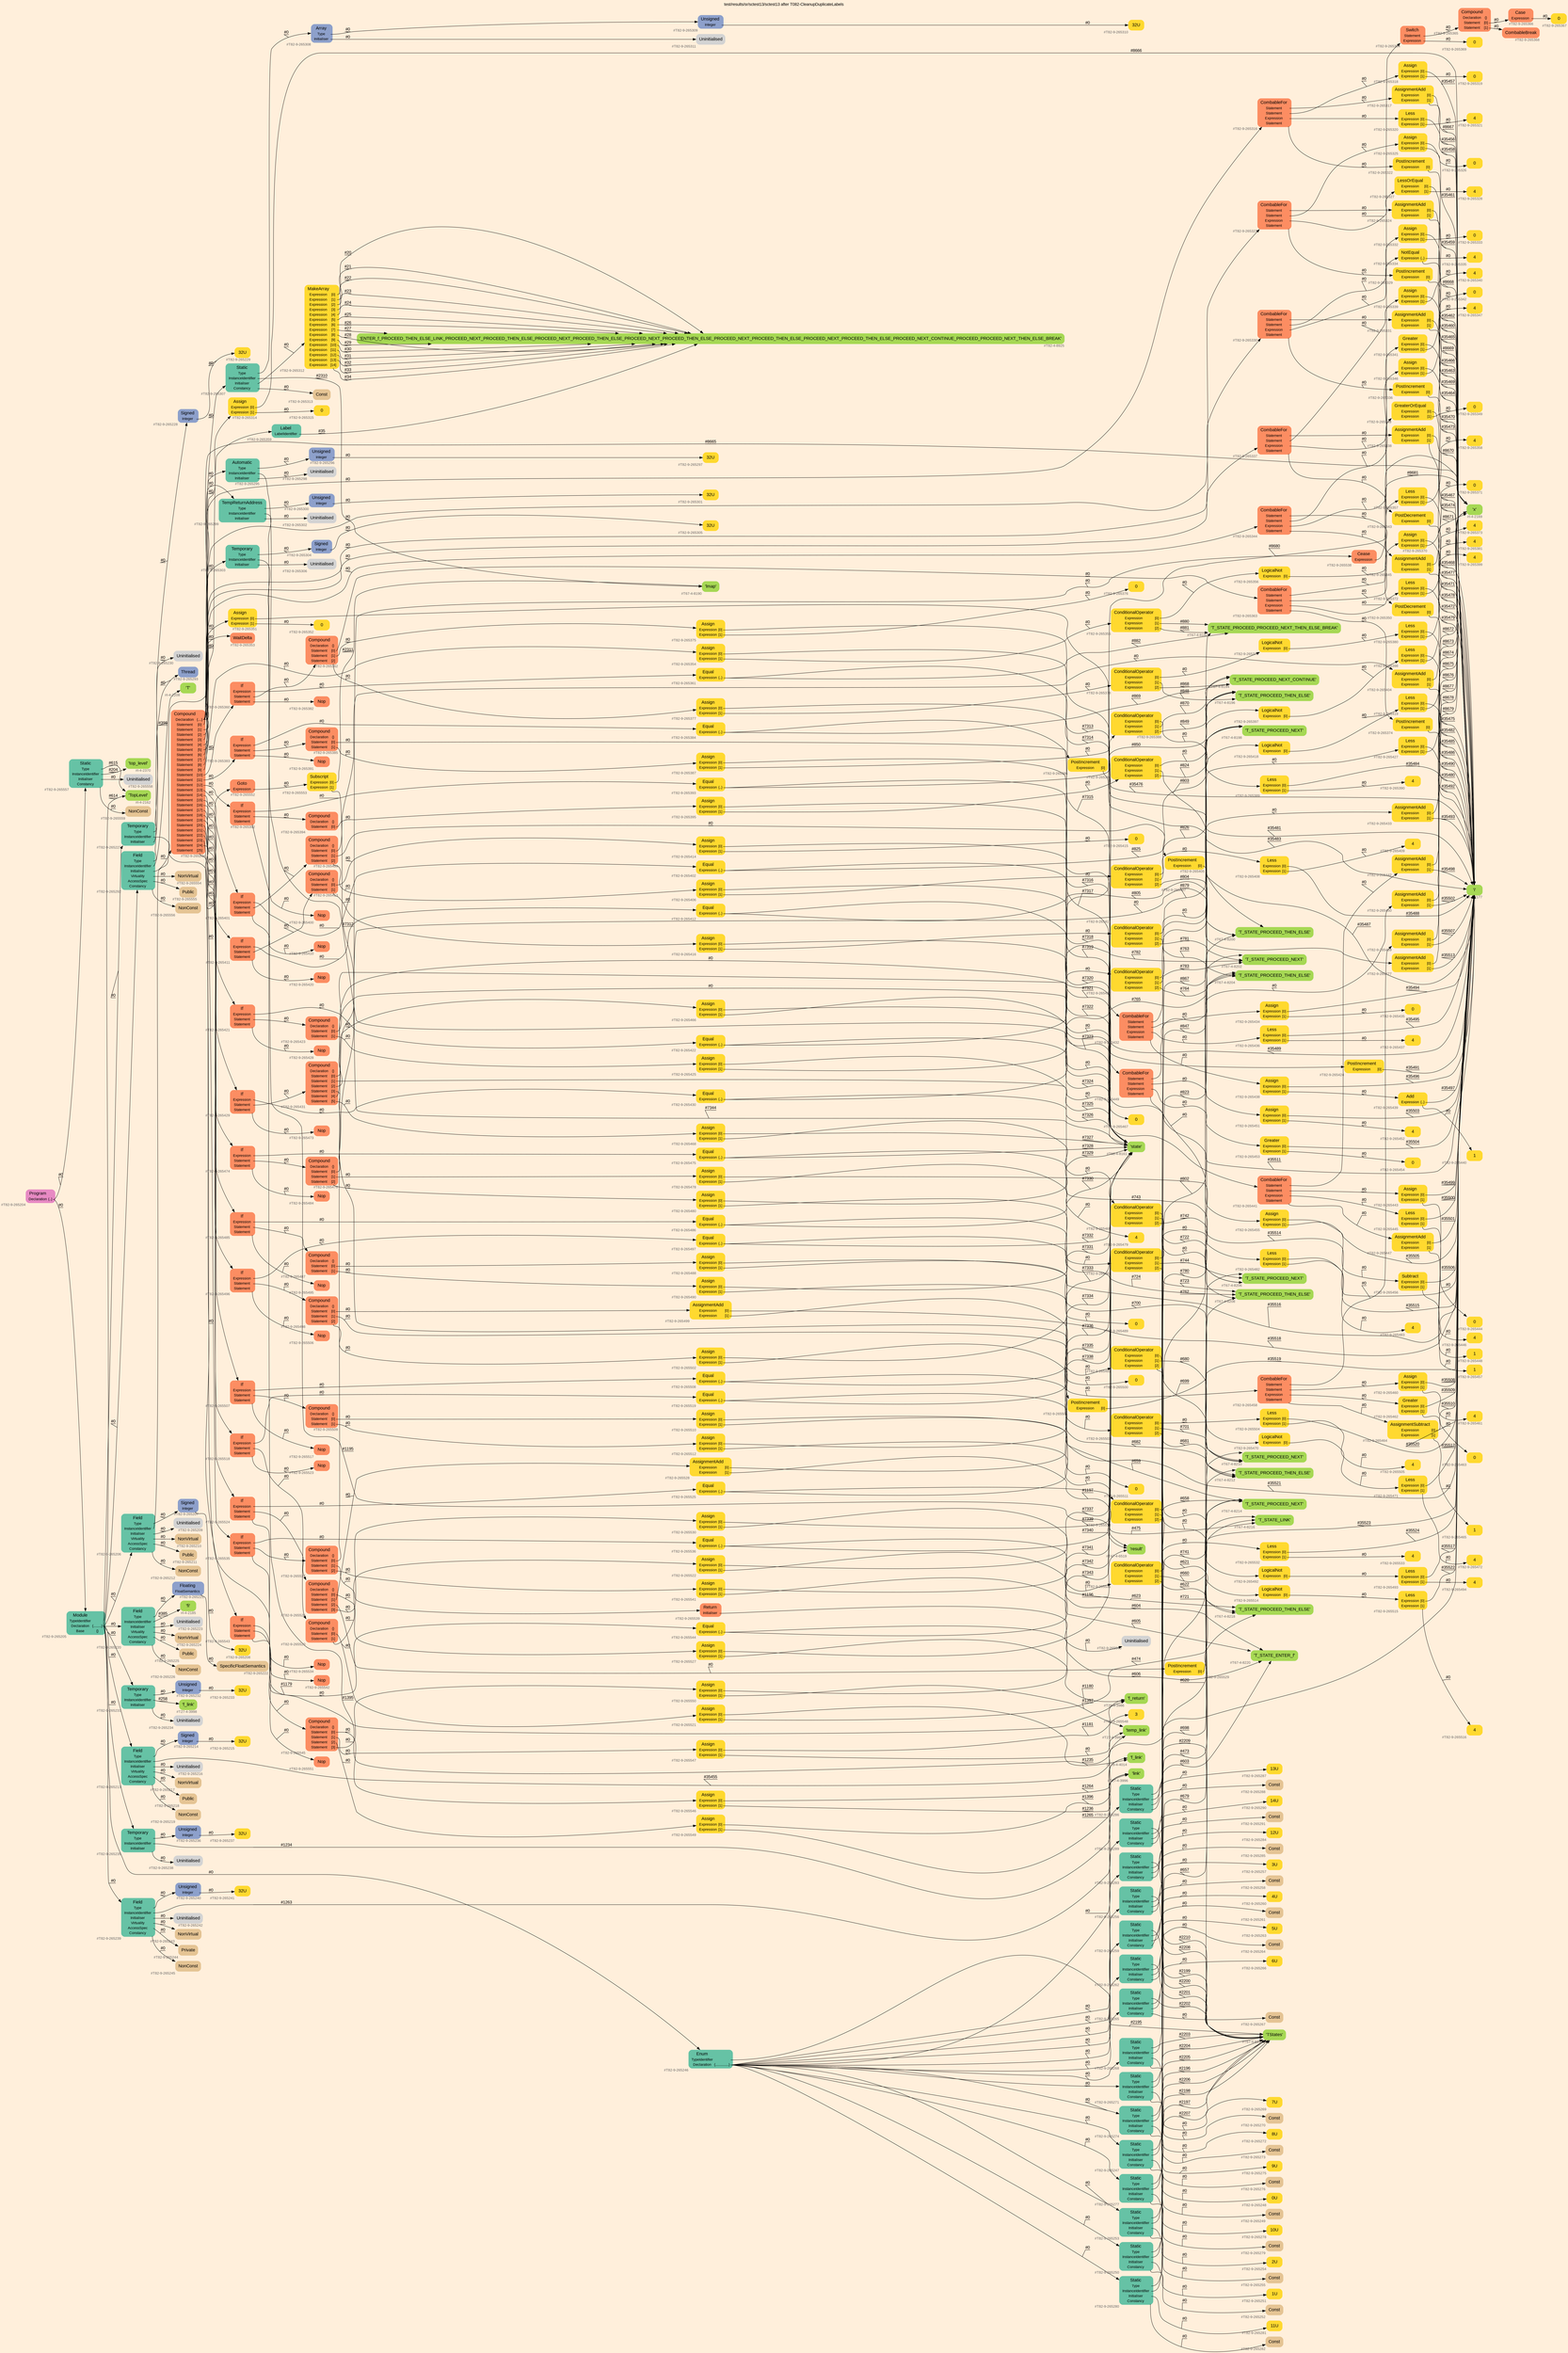 digraph "test/results/sr/sctest13/sctest13 after T082-CleanupDuplicateLabels" {
label = "test/results/sr/sctest13/sctest13 after T082-CleanupDuplicateLabels"
labelloc = t
graph [
    rankdir = "LR"
    ranksep = 0.3
    bgcolor = antiquewhite1
    color = black
    fontcolor = black
    fontname = "Arial"
];
node [
    fontname = "Arial"
];
edge [
    fontname = "Arial"
];

// -------------------- node figure --------------------
// -------- block #T82-9-265204 ----------
"#T82-9-265204" [
    fillcolor = "/set28/4"
    xlabel = "#T82-9-265204"
    fontsize = "12"
    fontcolor = grey40
    shape = "plaintext"
    label = <<TABLE BORDER="0" CELLBORDER="0" CELLSPACING="0">
     <TR><TD><FONT COLOR="black" POINT-SIZE="15">Program</FONT></TD></TR>
     <TR><TD><FONT COLOR="black" POINT-SIZE="12">Declaration</FONT></TD><TD PORT="port0"><FONT COLOR="black" POINT-SIZE="12">{..}</FONT></TD></TR>
    </TABLE>>
    style = "rounded,filled"
];

// -------- block #T82-9-265205 ----------
"#T82-9-265205" [
    fillcolor = "/set28/1"
    xlabel = "#T82-9-265205"
    fontsize = "12"
    fontcolor = grey40
    shape = "plaintext"
    label = <<TABLE BORDER="0" CELLBORDER="0" CELLSPACING="0">
     <TR><TD><FONT COLOR="black" POINT-SIZE="15">Module</FONT></TD></TR>
     <TR><TD><FONT COLOR="black" POINT-SIZE="12">TypeIdentifier</FONT></TD><TD PORT="port0"></TD></TR>
     <TR><TD><FONT COLOR="black" POINT-SIZE="12">Declaration</FONT></TD><TD PORT="port1"><FONT COLOR="black" POINT-SIZE="12">{.........}</FONT></TD></TR>
     <TR><TD><FONT COLOR="black" POINT-SIZE="12">Base</FONT></TD><TD PORT="port2"><FONT COLOR="black" POINT-SIZE="12">{}</FONT></TD></TR>
    </TABLE>>
    style = "rounded,filled"
];

// -------- block #I-4-2162 ----------
"#I-4-2162" [
    fillcolor = "/set28/5"
    xlabel = "#I-4-2162"
    fontsize = "12"
    fontcolor = grey40
    shape = "plaintext"
    label = <<TABLE BORDER="0" CELLBORDER="0" CELLSPACING="0">
     <TR><TD><FONT COLOR="black" POINT-SIZE="15">'TopLevel'</FONT></TD></TR>
    </TABLE>>
    style = "rounded,filled"
];

// -------- block #T82-9-265206 ----------
"#T82-9-265206" [
    fillcolor = "/set28/1"
    xlabel = "#T82-9-265206"
    fontsize = "12"
    fontcolor = grey40
    shape = "plaintext"
    label = <<TABLE BORDER="0" CELLBORDER="0" CELLSPACING="0">
     <TR><TD><FONT COLOR="black" POINT-SIZE="15">Field</FONT></TD></TR>
     <TR><TD><FONT COLOR="black" POINT-SIZE="12">Type</FONT></TD><TD PORT="port0"></TD></TR>
     <TR><TD><FONT COLOR="black" POINT-SIZE="12">InstanceIdentifier</FONT></TD><TD PORT="port1"></TD></TR>
     <TR><TD><FONT COLOR="black" POINT-SIZE="12">Initialiser</FONT></TD><TD PORT="port2"></TD></TR>
     <TR><TD><FONT COLOR="black" POINT-SIZE="12">Virtuality</FONT></TD><TD PORT="port3"></TD></TR>
     <TR><TD><FONT COLOR="black" POINT-SIZE="12">AccessSpec</FONT></TD><TD PORT="port4"></TD></TR>
     <TR><TD><FONT COLOR="black" POINT-SIZE="12">Constancy</FONT></TD><TD PORT="port5"></TD></TR>
    </TABLE>>
    style = "rounded,filled"
];

// -------- block #T82-9-265207 ----------
"#T82-9-265207" [
    fillcolor = "/set28/3"
    xlabel = "#T82-9-265207"
    fontsize = "12"
    fontcolor = grey40
    shape = "plaintext"
    label = <<TABLE BORDER="0" CELLBORDER="0" CELLSPACING="0">
     <TR><TD><FONT COLOR="black" POINT-SIZE="15">Signed</FONT></TD></TR>
     <TR><TD><FONT COLOR="black" POINT-SIZE="12">Integer</FONT></TD><TD PORT="port0"></TD></TR>
    </TABLE>>
    style = "rounded,filled"
];

// -------- block #T82-9-265208 ----------
"#T82-9-265208" [
    fillcolor = "/set28/6"
    xlabel = "#T82-9-265208"
    fontsize = "12"
    fontcolor = grey40
    shape = "plaintext"
    label = <<TABLE BORDER="0" CELLBORDER="0" CELLSPACING="0">
     <TR><TD><FONT COLOR="black" POINT-SIZE="15">32U</FONT></TD></TR>
    </TABLE>>
    style = "rounded,filled"
];

// -------- block #I-4-2169 ----------
"#I-4-2169" [
    fillcolor = "/set28/5"
    xlabel = "#I-4-2169"
    fontsize = "12"
    fontcolor = grey40
    shape = "plaintext"
    label = <<TABLE BORDER="0" CELLBORDER="0" CELLSPACING="0">
     <TR><TD><FONT COLOR="black" POINT-SIZE="15">'x'</FONT></TD></TR>
    </TABLE>>
    style = "rounded,filled"
];

// -------- block #T82-9-265209 ----------
"#T82-9-265209" [
    xlabel = "#T82-9-265209"
    fontsize = "12"
    fontcolor = grey40
    shape = "plaintext"
    label = <<TABLE BORDER="0" CELLBORDER="0" CELLSPACING="0">
     <TR><TD><FONT COLOR="black" POINT-SIZE="15">Uninitialised</FONT></TD></TR>
    </TABLE>>
    style = "rounded,filled"
];

// -------- block #T82-9-265210 ----------
"#T82-9-265210" [
    fillcolor = "/set28/7"
    xlabel = "#T82-9-265210"
    fontsize = "12"
    fontcolor = grey40
    shape = "plaintext"
    label = <<TABLE BORDER="0" CELLBORDER="0" CELLSPACING="0">
     <TR><TD><FONT COLOR="black" POINT-SIZE="15">NonVirtual</FONT></TD></TR>
    </TABLE>>
    style = "rounded,filled"
];

// -------- block #T82-9-265211 ----------
"#T82-9-265211" [
    fillcolor = "/set28/7"
    xlabel = "#T82-9-265211"
    fontsize = "12"
    fontcolor = grey40
    shape = "plaintext"
    label = <<TABLE BORDER="0" CELLBORDER="0" CELLSPACING="0">
     <TR><TD><FONT COLOR="black" POINT-SIZE="15">Public</FONT></TD></TR>
    </TABLE>>
    style = "rounded,filled"
];

// -------- block #T82-9-265212 ----------
"#T82-9-265212" [
    fillcolor = "/set28/7"
    xlabel = "#T82-9-265212"
    fontsize = "12"
    fontcolor = grey40
    shape = "plaintext"
    label = <<TABLE BORDER="0" CELLBORDER="0" CELLSPACING="0">
     <TR><TD><FONT COLOR="black" POINT-SIZE="15">NonConst</FONT></TD></TR>
    </TABLE>>
    style = "rounded,filled"
];

// -------- block #T82-9-265213 ----------
"#T82-9-265213" [
    fillcolor = "/set28/1"
    xlabel = "#T82-9-265213"
    fontsize = "12"
    fontcolor = grey40
    shape = "plaintext"
    label = <<TABLE BORDER="0" CELLBORDER="0" CELLSPACING="0">
     <TR><TD><FONT COLOR="black" POINT-SIZE="15">Field</FONT></TD></TR>
     <TR><TD><FONT COLOR="black" POINT-SIZE="12">Type</FONT></TD><TD PORT="port0"></TD></TR>
     <TR><TD><FONT COLOR="black" POINT-SIZE="12">InstanceIdentifier</FONT></TD><TD PORT="port1"></TD></TR>
     <TR><TD><FONT COLOR="black" POINT-SIZE="12">Initialiser</FONT></TD><TD PORT="port2"></TD></TR>
     <TR><TD><FONT COLOR="black" POINT-SIZE="12">Virtuality</FONT></TD><TD PORT="port3"></TD></TR>
     <TR><TD><FONT COLOR="black" POINT-SIZE="12">AccessSpec</FONT></TD><TD PORT="port4"></TD></TR>
     <TR><TD><FONT COLOR="black" POINT-SIZE="12">Constancy</FONT></TD><TD PORT="port5"></TD></TR>
    </TABLE>>
    style = "rounded,filled"
];

// -------- block #T82-9-265214 ----------
"#T82-9-265214" [
    fillcolor = "/set28/3"
    xlabel = "#T82-9-265214"
    fontsize = "12"
    fontcolor = grey40
    shape = "plaintext"
    label = <<TABLE BORDER="0" CELLBORDER="0" CELLSPACING="0">
     <TR><TD><FONT COLOR="black" POINT-SIZE="15">Signed</FONT></TD></TR>
     <TR><TD><FONT COLOR="black" POINT-SIZE="12">Integer</FONT></TD><TD PORT="port0"></TD></TR>
    </TABLE>>
    style = "rounded,filled"
];

// -------- block #T82-9-265215 ----------
"#T82-9-265215" [
    fillcolor = "/set28/6"
    xlabel = "#T82-9-265215"
    fontsize = "12"
    fontcolor = grey40
    shape = "plaintext"
    label = <<TABLE BORDER="0" CELLBORDER="0" CELLSPACING="0">
     <TR><TD><FONT COLOR="black" POINT-SIZE="15">32U</FONT></TD></TR>
    </TABLE>>
    style = "rounded,filled"
];

// -------- block #I-4-2177 ----------
"#I-4-2177" [
    fillcolor = "/set28/5"
    xlabel = "#I-4-2177"
    fontsize = "12"
    fontcolor = grey40
    shape = "plaintext"
    label = <<TABLE BORDER="0" CELLBORDER="0" CELLSPACING="0">
     <TR><TD><FONT COLOR="black" POINT-SIZE="15">'i'</FONT></TD></TR>
    </TABLE>>
    style = "rounded,filled"
];

// -------- block #T82-9-265216 ----------
"#T82-9-265216" [
    xlabel = "#T82-9-265216"
    fontsize = "12"
    fontcolor = grey40
    shape = "plaintext"
    label = <<TABLE BORDER="0" CELLBORDER="0" CELLSPACING="0">
     <TR><TD><FONT COLOR="black" POINT-SIZE="15">Uninitialised</FONT></TD></TR>
    </TABLE>>
    style = "rounded,filled"
];

// -------- block #T82-9-265217 ----------
"#T82-9-265217" [
    fillcolor = "/set28/7"
    xlabel = "#T82-9-265217"
    fontsize = "12"
    fontcolor = grey40
    shape = "plaintext"
    label = <<TABLE BORDER="0" CELLBORDER="0" CELLSPACING="0">
     <TR><TD><FONT COLOR="black" POINT-SIZE="15">NonVirtual</FONT></TD></TR>
    </TABLE>>
    style = "rounded,filled"
];

// -------- block #T82-9-265218 ----------
"#T82-9-265218" [
    fillcolor = "/set28/7"
    xlabel = "#T82-9-265218"
    fontsize = "12"
    fontcolor = grey40
    shape = "plaintext"
    label = <<TABLE BORDER="0" CELLBORDER="0" CELLSPACING="0">
     <TR><TD><FONT COLOR="black" POINT-SIZE="15">Public</FONT></TD></TR>
    </TABLE>>
    style = "rounded,filled"
];

// -------- block #T82-9-265219 ----------
"#T82-9-265219" [
    fillcolor = "/set28/7"
    xlabel = "#T82-9-265219"
    fontsize = "12"
    fontcolor = grey40
    shape = "plaintext"
    label = <<TABLE BORDER="0" CELLBORDER="0" CELLSPACING="0">
     <TR><TD><FONT COLOR="black" POINT-SIZE="15">NonConst</FONT></TD></TR>
    </TABLE>>
    style = "rounded,filled"
];

// -------- block #T82-9-265220 ----------
"#T82-9-265220" [
    fillcolor = "/set28/1"
    xlabel = "#T82-9-265220"
    fontsize = "12"
    fontcolor = grey40
    shape = "plaintext"
    label = <<TABLE BORDER="0" CELLBORDER="0" CELLSPACING="0">
     <TR><TD><FONT COLOR="black" POINT-SIZE="15">Field</FONT></TD></TR>
     <TR><TD><FONT COLOR="black" POINT-SIZE="12">Type</FONT></TD><TD PORT="port0"></TD></TR>
     <TR><TD><FONT COLOR="black" POINT-SIZE="12">InstanceIdentifier</FONT></TD><TD PORT="port1"></TD></TR>
     <TR><TD><FONT COLOR="black" POINT-SIZE="12">Initialiser</FONT></TD><TD PORT="port2"></TD></TR>
     <TR><TD><FONT COLOR="black" POINT-SIZE="12">Virtuality</FONT></TD><TD PORT="port3"></TD></TR>
     <TR><TD><FONT COLOR="black" POINT-SIZE="12">AccessSpec</FONT></TD><TD PORT="port4"></TD></TR>
     <TR><TD><FONT COLOR="black" POINT-SIZE="12">Constancy</FONT></TD><TD PORT="port5"></TD></TR>
    </TABLE>>
    style = "rounded,filled"
];

// -------- block #T82-9-265221 ----------
"#T82-9-265221" [
    fillcolor = "/set28/3"
    xlabel = "#T82-9-265221"
    fontsize = "12"
    fontcolor = grey40
    shape = "plaintext"
    label = <<TABLE BORDER="0" CELLBORDER="0" CELLSPACING="0">
     <TR><TD><FONT COLOR="black" POINT-SIZE="15">Floating</FONT></TD></TR>
     <TR><TD><FONT COLOR="black" POINT-SIZE="12">FloatSemantics</FONT></TD><TD PORT="port0"></TD></TR>
    </TABLE>>
    style = "rounded,filled"
];

// -------- block #T82-9-265222 ----------
"#T82-9-265222" [
    fillcolor = "/set28/7"
    xlabel = "#T82-9-265222"
    fontsize = "12"
    fontcolor = grey40
    shape = "plaintext"
    label = <<TABLE BORDER="0" CELLBORDER="0" CELLSPACING="0">
     <TR><TD><FONT COLOR="black" POINT-SIZE="15">SpecificFloatSemantics</FONT></TD></TR>
    </TABLE>>
    style = "rounded,filled"
];

// -------- block #I-4-2185 ----------
"#I-4-2185" [
    fillcolor = "/set28/5"
    xlabel = "#I-4-2185"
    fontsize = "12"
    fontcolor = grey40
    shape = "plaintext"
    label = <<TABLE BORDER="0" CELLBORDER="0" CELLSPACING="0">
     <TR><TD><FONT COLOR="black" POINT-SIZE="15">'fi'</FONT></TD></TR>
    </TABLE>>
    style = "rounded,filled"
];

// -------- block #T82-9-265223 ----------
"#T82-9-265223" [
    xlabel = "#T82-9-265223"
    fontsize = "12"
    fontcolor = grey40
    shape = "plaintext"
    label = <<TABLE BORDER="0" CELLBORDER="0" CELLSPACING="0">
     <TR><TD><FONT COLOR="black" POINT-SIZE="15">Uninitialised</FONT></TD></TR>
    </TABLE>>
    style = "rounded,filled"
];

// -------- block #T82-9-265224 ----------
"#T82-9-265224" [
    fillcolor = "/set28/7"
    xlabel = "#T82-9-265224"
    fontsize = "12"
    fontcolor = grey40
    shape = "plaintext"
    label = <<TABLE BORDER="0" CELLBORDER="0" CELLSPACING="0">
     <TR><TD><FONT COLOR="black" POINT-SIZE="15">NonVirtual</FONT></TD></TR>
    </TABLE>>
    style = "rounded,filled"
];

// -------- block #T82-9-265225 ----------
"#T82-9-265225" [
    fillcolor = "/set28/7"
    xlabel = "#T82-9-265225"
    fontsize = "12"
    fontcolor = grey40
    shape = "plaintext"
    label = <<TABLE BORDER="0" CELLBORDER="0" CELLSPACING="0">
     <TR><TD><FONT COLOR="black" POINT-SIZE="15">Public</FONT></TD></TR>
    </TABLE>>
    style = "rounded,filled"
];

// -------- block #T82-9-265226 ----------
"#T82-9-265226" [
    fillcolor = "/set28/7"
    xlabel = "#T82-9-265226"
    fontsize = "12"
    fontcolor = grey40
    shape = "plaintext"
    label = <<TABLE BORDER="0" CELLBORDER="0" CELLSPACING="0">
     <TR><TD><FONT COLOR="black" POINT-SIZE="15">NonConst</FONT></TD></TR>
    </TABLE>>
    style = "rounded,filled"
];

// -------- block #T82-9-265227 ----------
"#T82-9-265227" [
    fillcolor = "/set28/1"
    xlabel = "#T82-9-265227"
    fontsize = "12"
    fontcolor = grey40
    shape = "plaintext"
    label = <<TABLE BORDER="0" CELLBORDER="0" CELLSPACING="0">
     <TR><TD><FONT COLOR="black" POINT-SIZE="15">Temporary</FONT></TD></TR>
     <TR><TD><FONT COLOR="black" POINT-SIZE="12">Type</FONT></TD><TD PORT="port0"></TD></TR>
     <TR><TD><FONT COLOR="black" POINT-SIZE="12">InstanceIdentifier</FONT></TD><TD PORT="port1"></TD></TR>
     <TR><TD><FONT COLOR="black" POINT-SIZE="12">Initialiser</FONT></TD><TD PORT="port2"></TD></TR>
    </TABLE>>
    style = "rounded,filled"
];

// -------- block #T82-9-265228 ----------
"#T82-9-265228" [
    fillcolor = "/set28/3"
    xlabel = "#T82-9-265228"
    fontsize = "12"
    fontcolor = grey40
    shape = "plaintext"
    label = <<TABLE BORDER="0" CELLBORDER="0" CELLSPACING="0">
     <TR><TD><FONT COLOR="black" POINT-SIZE="15">Signed</FONT></TD></TR>
     <TR><TD><FONT COLOR="black" POINT-SIZE="12">Integer</FONT></TD><TD PORT="port0"></TD></TR>
    </TABLE>>
    style = "rounded,filled"
];

// -------- block #T82-9-265229 ----------
"#T82-9-265229" [
    fillcolor = "/set28/6"
    xlabel = "#T82-9-265229"
    fontsize = "12"
    fontcolor = grey40
    shape = "plaintext"
    label = <<TABLE BORDER="0" CELLBORDER="0" CELLSPACING="0">
     <TR><TD><FONT COLOR="black" POINT-SIZE="15">32U</FONT></TD></TR>
    </TABLE>>
    style = "rounded,filled"
];

// -------- block #T26-4-3986 ----------
"#T26-4-3986" [
    fillcolor = "/set28/5"
    xlabel = "#T26-4-3986"
    fontsize = "12"
    fontcolor = grey40
    shape = "plaintext"
    label = <<TABLE BORDER="0" CELLBORDER="0" CELLSPACING="0">
     <TR><TD><FONT COLOR="black" POINT-SIZE="15">'f_return'</FONT></TD></TR>
    </TABLE>>
    style = "rounded,filled"
];

// -------- block #T82-9-265230 ----------
"#T82-9-265230" [
    xlabel = "#T82-9-265230"
    fontsize = "12"
    fontcolor = grey40
    shape = "plaintext"
    label = <<TABLE BORDER="0" CELLBORDER="0" CELLSPACING="0">
     <TR><TD><FONT COLOR="black" POINT-SIZE="15">Uninitialised</FONT></TD></TR>
    </TABLE>>
    style = "rounded,filled"
];

// -------- block #T82-9-265231 ----------
"#T82-9-265231" [
    fillcolor = "/set28/1"
    xlabel = "#T82-9-265231"
    fontsize = "12"
    fontcolor = grey40
    shape = "plaintext"
    label = <<TABLE BORDER="0" CELLBORDER="0" CELLSPACING="0">
     <TR><TD><FONT COLOR="black" POINT-SIZE="15">Temporary</FONT></TD></TR>
     <TR><TD><FONT COLOR="black" POINT-SIZE="12">Type</FONT></TD><TD PORT="port0"></TD></TR>
     <TR><TD><FONT COLOR="black" POINT-SIZE="12">InstanceIdentifier</FONT></TD><TD PORT="port1"></TD></TR>
     <TR><TD><FONT COLOR="black" POINT-SIZE="12">Initialiser</FONT></TD><TD PORT="port2"></TD></TR>
    </TABLE>>
    style = "rounded,filled"
];

// -------- block #T82-9-265232 ----------
"#T82-9-265232" [
    fillcolor = "/set28/3"
    xlabel = "#T82-9-265232"
    fontsize = "12"
    fontcolor = grey40
    shape = "plaintext"
    label = <<TABLE BORDER="0" CELLBORDER="0" CELLSPACING="0">
     <TR><TD><FONT COLOR="black" POINT-SIZE="15">Unsigned</FONT></TD></TR>
     <TR><TD><FONT COLOR="black" POINT-SIZE="12">Integer</FONT></TD><TD PORT="port0"></TD></TR>
    </TABLE>>
    style = "rounded,filled"
];

// -------- block #T82-9-265233 ----------
"#T82-9-265233" [
    fillcolor = "/set28/6"
    xlabel = "#T82-9-265233"
    fontsize = "12"
    fontcolor = grey40
    shape = "plaintext"
    label = <<TABLE BORDER="0" CELLBORDER="0" CELLSPACING="0">
     <TR><TD><FONT COLOR="black" POINT-SIZE="15">32U</FONT></TD></TR>
    </TABLE>>
    style = "rounded,filled"
];

// -------- block #T27-4-3998 ----------
"#T27-4-3998" [
    fillcolor = "/set28/5"
    xlabel = "#T27-4-3998"
    fontsize = "12"
    fontcolor = grey40
    shape = "plaintext"
    label = <<TABLE BORDER="0" CELLBORDER="0" CELLSPACING="0">
     <TR><TD><FONT COLOR="black" POINT-SIZE="15">'f_link'</FONT></TD></TR>
    </TABLE>>
    style = "rounded,filled"
];

// -------- block #T82-9-265234 ----------
"#T82-9-265234" [
    xlabel = "#T82-9-265234"
    fontsize = "12"
    fontcolor = grey40
    shape = "plaintext"
    label = <<TABLE BORDER="0" CELLBORDER="0" CELLSPACING="0">
     <TR><TD><FONT COLOR="black" POINT-SIZE="15">Uninitialised</FONT></TD></TR>
    </TABLE>>
    style = "rounded,filled"
];

// -------- block #T82-9-265235 ----------
"#T82-9-265235" [
    fillcolor = "/set28/1"
    xlabel = "#T82-9-265235"
    fontsize = "12"
    fontcolor = grey40
    shape = "plaintext"
    label = <<TABLE BORDER="0" CELLBORDER="0" CELLSPACING="0">
     <TR><TD><FONT COLOR="black" POINT-SIZE="15">Temporary</FONT></TD></TR>
     <TR><TD><FONT COLOR="black" POINT-SIZE="12">Type</FONT></TD><TD PORT="port0"></TD></TR>
     <TR><TD><FONT COLOR="black" POINT-SIZE="12">InstanceIdentifier</FONT></TD><TD PORT="port1"></TD></TR>
     <TR><TD><FONT COLOR="black" POINT-SIZE="12">Initialiser</FONT></TD><TD PORT="port2"></TD></TR>
    </TABLE>>
    style = "rounded,filled"
];

// -------- block #T82-9-265236 ----------
"#T82-9-265236" [
    fillcolor = "/set28/3"
    xlabel = "#T82-9-265236"
    fontsize = "12"
    fontcolor = grey40
    shape = "plaintext"
    label = <<TABLE BORDER="0" CELLBORDER="0" CELLSPACING="0">
     <TR><TD><FONT COLOR="black" POINT-SIZE="15">Unsigned</FONT></TD></TR>
     <TR><TD><FONT COLOR="black" POINT-SIZE="12">Integer</FONT></TD><TD PORT="port0"></TD></TR>
    </TABLE>>
    style = "rounded,filled"
];

// -------- block #T82-9-265237 ----------
"#T82-9-265237" [
    fillcolor = "/set28/6"
    xlabel = "#T82-9-265237"
    fontsize = "12"
    fontcolor = grey40
    shape = "plaintext"
    label = <<TABLE BORDER="0" CELLBORDER="0" CELLSPACING="0">
     <TR><TD><FONT COLOR="black" POINT-SIZE="15">32U</FONT></TD></TR>
    </TABLE>>
    style = "rounded,filled"
];

// -------- block #T28-4-4014 ----------
"#T28-4-4014" [
    fillcolor = "/set28/5"
    xlabel = "#T28-4-4014"
    fontsize = "12"
    fontcolor = grey40
    shape = "plaintext"
    label = <<TABLE BORDER="0" CELLBORDER="0" CELLSPACING="0">
     <TR><TD><FONT COLOR="black" POINT-SIZE="15">'f_link'</FONT></TD></TR>
    </TABLE>>
    style = "rounded,filled"
];

// -------- block #T82-9-265238 ----------
"#T82-9-265238" [
    xlabel = "#T82-9-265238"
    fontsize = "12"
    fontcolor = grey40
    shape = "plaintext"
    label = <<TABLE BORDER="0" CELLBORDER="0" CELLSPACING="0">
     <TR><TD><FONT COLOR="black" POINT-SIZE="15">Uninitialised</FONT></TD></TR>
    </TABLE>>
    style = "rounded,filled"
];

// -------- block #T82-9-265239 ----------
"#T82-9-265239" [
    fillcolor = "/set28/1"
    xlabel = "#T82-9-265239"
    fontsize = "12"
    fontcolor = grey40
    shape = "plaintext"
    label = <<TABLE BORDER="0" CELLBORDER="0" CELLSPACING="0">
     <TR><TD><FONT COLOR="black" POINT-SIZE="15">Field</FONT></TD></TR>
     <TR><TD><FONT COLOR="black" POINT-SIZE="12">Type</FONT></TD><TD PORT="port0"></TD></TR>
     <TR><TD><FONT COLOR="black" POINT-SIZE="12">InstanceIdentifier</FONT></TD><TD PORT="port1"></TD></TR>
     <TR><TD><FONT COLOR="black" POINT-SIZE="12">Initialiser</FONT></TD><TD PORT="port2"></TD></TR>
     <TR><TD><FONT COLOR="black" POINT-SIZE="12">Virtuality</FONT></TD><TD PORT="port3"></TD></TR>
     <TR><TD><FONT COLOR="black" POINT-SIZE="12">AccessSpec</FONT></TD><TD PORT="port4"></TD></TR>
     <TR><TD><FONT COLOR="black" POINT-SIZE="12">Constancy</FONT></TD><TD PORT="port5"></TD></TR>
    </TABLE>>
    style = "rounded,filled"
];

// -------- block #T82-9-265240 ----------
"#T82-9-265240" [
    fillcolor = "/set28/3"
    xlabel = "#T82-9-265240"
    fontsize = "12"
    fontcolor = grey40
    shape = "plaintext"
    label = <<TABLE BORDER="0" CELLBORDER="0" CELLSPACING="0">
     <TR><TD><FONT COLOR="black" POINT-SIZE="15">Unsigned</FONT></TD></TR>
     <TR><TD><FONT COLOR="black" POINT-SIZE="12">Integer</FONT></TD><TD PORT="port0"></TD></TR>
    </TABLE>>
    style = "rounded,filled"
];

// -------- block #T82-9-265241 ----------
"#T82-9-265241" [
    fillcolor = "/set28/6"
    xlabel = "#T82-9-265241"
    fontsize = "12"
    fontcolor = grey40
    shape = "plaintext"
    label = <<TABLE BORDER="0" CELLBORDER="0" CELLSPACING="0">
     <TR><TD><FONT COLOR="black" POINT-SIZE="15">32U</FONT></TD></TR>
    </TABLE>>
    style = "rounded,filled"
];

// -------- block #T27-4-3996 ----------
"#T27-4-3996" [
    fillcolor = "/set28/5"
    xlabel = "#T27-4-3996"
    fontsize = "12"
    fontcolor = grey40
    shape = "plaintext"
    label = <<TABLE BORDER="0" CELLBORDER="0" CELLSPACING="0">
     <TR><TD><FONT COLOR="black" POINT-SIZE="15">'link'</FONT></TD></TR>
    </TABLE>>
    style = "rounded,filled"
];

// -------- block #T82-9-265242 ----------
"#T82-9-265242" [
    xlabel = "#T82-9-265242"
    fontsize = "12"
    fontcolor = grey40
    shape = "plaintext"
    label = <<TABLE BORDER="0" CELLBORDER="0" CELLSPACING="0">
     <TR><TD><FONT COLOR="black" POINT-SIZE="15">Uninitialised</FONT></TD></TR>
    </TABLE>>
    style = "rounded,filled"
];

// -------- block #T82-9-265243 ----------
"#T82-9-265243" [
    fillcolor = "/set28/7"
    xlabel = "#T82-9-265243"
    fontsize = "12"
    fontcolor = grey40
    shape = "plaintext"
    label = <<TABLE BORDER="0" CELLBORDER="0" CELLSPACING="0">
     <TR><TD><FONT COLOR="black" POINT-SIZE="15">NonVirtual</FONT></TD></TR>
    </TABLE>>
    style = "rounded,filled"
];

// -------- block #T82-9-265244 ----------
"#T82-9-265244" [
    fillcolor = "/set28/7"
    xlabel = "#T82-9-265244"
    fontsize = "12"
    fontcolor = grey40
    shape = "plaintext"
    label = <<TABLE BORDER="0" CELLBORDER="0" CELLSPACING="0">
     <TR><TD><FONT COLOR="black" POINT-SIZE="15">Private</FONT></TD></TR>
    </TABLE>>
    style = "rounded,filled"
];

// -------- block #T82-9-265245 ----------
"#T82-9-265245" [
    fillcolor = "/set28/7"
    xlabel = "#T82-9-265245"
    fontsize = "12"
    fontcolor = grey40
    shape = "plaintext"
    label = <<TABLE BORDER="0" CELLBORDER="0" CELLSPACING="0">
     <TR><TD><FONT COLOR="black" POINT-SIZE="15">NonConst</FONT></TD></TR>
    </TABLE>>
    style = "rounded,filled"
];

// -------- block #T82-9-265246 ----------
"#T82-9-265246" [
    fillcolor = "/set28/1"
    xlabel = "#T82-9-265246"
    fontsize = "12"
    fontcolor = grey40
    shape = "plaintext"
    label = <<TABLE BORDER="0" CELLBORDER="0" CELLSPACING="0">
     <TR><TD><FONT COLOR="black" POINT-SIZE="15">Enum</FONT></TD></TR>
     <TR><TD><FONT COLOR="black" POINT-SIZE="12">TypeIdentifier</FONT></TD><TD PORT="port0"></TD></TR>
     <TR><TD><FONT COLOR="black" POINT-SIZE="12">Declaration</FONT></TD><TD PORT="port1"><FONT COLOR="black" POINT-SIZE="12">{...............}</FONT></TD></TR>
    </TABLE>>
    style = "rounded,filled"
];

// -------- block #T67-4-8191 ----------
"#T67-4-8191" [
    fillcolor = "/set28/5"
    xlabel = "#T67-4-8191"
    fontsize = "12"
    fontcolor = grey40
    shape = "plaintext"
    label = <<TABLE BORDER="0" CELLBORDER="0" CELLSPACING="0">
     <TR><TD><FONT COLOR="black" POINT-SIZE="15">'TStates'</FONT></TD></TR>
    </TABLE>>
    style = "rounded,filled"
];

// -------- block #T82-9-265247 ----------
"#T82-9-265247" [
    fillcolor = "/set28/1"
    xlabel = "#T82-9-265247"
    fontsize = "12"
    fontcolor = grey40
    shape = "plaintext"
    label = <<TABLE BORDER="0" CELLBORDER="0" CELLSPACING="0">
     <TR><TD><FONT COLOR="black" POINT-SIZE="15">Static</FONT></TD></TR>
     <TR><TD><FONT COLOR="black" POINT-SIZE="12">Type</FONT></TD><TD PORT="port0"></TD></TR>
     <TR><TD><FONT COLOR="black" POINT-SIZE="12">InstanceIdentifier</FONT></TD><TD PORT="port1"></TD></TR>
     <TR><TD><FONT COLOR="black" POINT-SIZE="12">Initialiser</FONT></TD><TD PORT="port2"></TD></TR>
     <TR><TD><FONT COLOR="black" POINT-SIZE="12">Constancy</FONT></TD><TD PORT="port3"></TD></TR>
    </TABLE>>
    style = "rounded,filled"
];

// -------- block #T67-4-8192 ----------
"#T67-4-8192" [
    fillcolor = "/set28/5"
    xlabel = "#T67-4-8192"
    fontsize = "12"
    fontcolor = grey40
    shape = "plaintext"
    label = <<TABLE BORDER="0" CELLBORDER="0" CELLSPACING="0">
     <TR><TD><FONT COLOR="black" POINT-SIZE="15">'T_STATE_PROCEED_PROCEED_NEXT_THEN_ELSE_BREAK'</FONT></TD></TR>
    </TABLE>>
    style = "rounded,filled"
];

// -------- block #T82-9-265248 ----------
"#T82-9-265248" [
    fillcolor = "/set28/6"
    xlabel = "#T82-9-265248"
    fontsize = "12"
    fontcolor = grey40
    shape = "plaintext"
    label = <<TABLE BORDER="0" CELLBORDER="0" CELLSPACING="0">
     <TR><TD><FONT COLOR="black" POINT-SIZE="15">0U</FONT></TD></TR>
    </TABLE>>
    style = "rounded,filled"
];

// -------- block #T82-9-265249 ----------
"#T82-9-265249" [
    fillcolor = "/set28/7"
    xlabel = "#T82-9-265249"
    fontsize = "12"
    fontcolor = grey40
    shape = "plaintext"
    label = <<TABLE BORDER="0" CELLBORDER="0" CELLSPACING="0">
     <TR><TD><FONT COLOR="black" POINT-SIZE="15">Const</FONT></TD></TR>
    </TABLE>>
    style = "rounded,filled"
];

// -------- block #T82-9-265250 ----------
"#T82-9-265250" [
    fillcolor = "/set28/1"
    xlabel = "#T82-9-265250"
    fontsize = "12"
    fontcolor = grey40
    shape = "plaintext"
    label = <<TABLE BORDER="0" CELLBORDER="0" CELLSPACING="0">
     <TR><TD><FONT COLOR="black" POINT-SIZE="15">Static</FONT></TD></TR>
     <TR><TD><FONT COLOR="black" POINT-SIZE="12">Type</FONT></TD><TD PORT="port0"></TD></TR>
     <TR><TD><FONT COLOR="black" POINT-SIZE="12">InstanceIdentifier</FONT></TD><TD PORT="port1"></TD></TR>
     <TR><TD><FONT COLOR="black" POINT-SIZE="12">Initialiser</FONT></TD><TD PORT="port2"></TD></TR>
     <TR><TD><FONT COLOR="black" POINT-SIZE="12">Constancy</FONT></TD><TD PORT="port3"></TD></TR>
    </TABLE>>
    style = "rounded,filled"
];

// -------- block #T67-4-8194 ----------
"#T67-4-8194" [
    fillcolor = "/set28/5"
    xlabel = "#T67-4-8194"
    fontsize = "12"
    fontcolor = grey40
    shape = "plaintext"
    label = <<TABLE BORDER="0" CELLBORDER="0" CELLSPACING="0">
     <TR><TD><FONT COLOR="black" POINT-SIZE="15">'T_STATE_PROCEED_NEXT_CONTINUE'</FONT></TD></TR>
    </TABLE>>
    style = "rounded,filled"
];

// -------- block #T82-9-265251 ----------
"#T82-9-265251" [
    fillcolor = "/set28/6"
    xlabel = "#T82-9-265251"
    fontsize = "12"
    fontcolor = grey40
    shape = "plaintext"
    label = <<TABLE BORDER="0" CELLBORDER="0" CELLSPACING="0">
     <TR><TD><FONT COLOR="black" POINT-SIZE="15">1U</FONT></TD></TR>
    </TABLE>>
    style = "rounded,filled"
];

// -------- block #T82-9-265252 ----------
"#T82-9-265252" [
    fillcolor = "/set28/7"
    xlabel = "#T82-9-265252"
    fontsize = "12"
    fontcolor = grey40
    shape = "plaintext"
    label = <<TABLE BORDER="0" CELLBORDER="0" CELLSPACING="0">
     <TR><TD><FONT COLOR="black" POINT-SIZE="15">Const</FONT></TD></TR>
    </TABLE>>
    style = "rounded,filled"
];

// -------- block #T82-9-265253 ----------
"#T82-9-265253" [
    fillcolor = "/set28/1"
    xlabel = "#T82-9-265253"
    fontsize = "12"
    fontcolor = grey40
    shape = "plaintext"
    label = <<TABLE BORDER="0" CELLBORDER="0" CELLSPACING="0">
     <TR><TD><FONT COLOR="black" POINT-SIZE="15">Static</FONT></TD></TR>
     <TR><TD><FONT COLOR="black" POINT-SIZE="12">Type</FONT></TD><TD PORT="port0"></TD></TR>
     <TR><TD><FONT COLOR="black" POINT-SIZE="12">InstanceIdentifier</FONT></TD><TD PORT="port1"></TD></TR>
     <TR><TD><FONT COLOR="black" POINT-SIZE="12">Initialiser</FONT></TD><TD PORT="port2"></TD></TR>
     <TR><TD><FONT COLOR="black" POINT-SIZE="12">Constancy</FONT></TD><TD PORT="port3"></TD></TR>
    </TABLE>>
    style = "rounded,filled"
];

// -------- block #T67-4-8196 ----------
"#T67-4-8196" [
    fillcolor = "/set28/5"
    xlabel = "#T67-4-8196"
    fontsize = "12"
    fontcolor = grey40
    shape = "plaintext"
    label = <<TABLE BORDER="0" CELLBORDER="0" CELLSPACING="0">
     <TR><TD><FONT COLOR="black" POINT-SIZE="15">'T_STATE_PROCEED_THEN_ELSE'</FONT></TD></TR>
    </TABLE>>
    style = "rounded,filled"
];

// -------- block #T82-9-265254 ----------
"#T82-9-265254" [
    fillcolor = "/set28/6"
    xlabel = "#T82-9-265254"
    fontsize = "12"
    fontcolor = grey40
    shape = "plaintext"
    label = <<TABLE BORDER="0" CELLBORDER="0" CELLSPACING="0">
     <TR><TD><FONT COLOR="black" POINT-SIZE="15">2U</FONT></TD></TR>
    </TABLE>>
    style = "rounded,filled"
];

// -------- block #T82-9-265255 ----------
"#T82-9-265255" [
    fillcolor = "/set28/7"
    xlabel = "#T82-9-265255"
    fontsize = "12"
    fontcolor = grey40
    shape = "plaintext"
    label = <<TABLE BORDER="0" CELLBORDER="0" CELLSPACING="0">
     <TR><TD><FONT COLOR="black" POINT-SIZE="15">Const</FONT></TD></TR>
    </TABLE>>
    style = "rounded,filled"
];

// -------- block #T82-9-265256 ----------
"#T82-9-265256" [
    fillcolor = "/set28/1"
    xlabel = "#T82-9-265256"
    fontsize = "12"
    fontcolor = grey40
    shape = "plaintext"
    label = <<TABLE BORDER="0" CELLBORDER="0" CELLSPACING="0">
     <TR><TD><FONT COLOR="black" POINT-SIZE="15">Static</FONT></TD></TR>
     <TR><TD><FONT COLOR="black" POINT-SIZE="12">Type</FONT></TD><TD PORT="port0"></TD></TR>
     <TR><TD><FONT COLOR="black" POINT-SIZE="12">InstanceIdentifier</FONT></TD><TD PORT="port1"></TD></TR>
     <TR><TD><FONT COLOR="black" POINT-SIZE="12">Initialiser</FONT></TD><TD PORT="port2"></TD></TR>
     <TR><TD><FONT COLOR="black" POINT-SIZE="12">Constancy</FONT></TD><TD PORT="port3"></TD></TR>
    </TABLE>>
    style = "rounded,filled"
];

// -------- block #T67-4-8198 ----------
"#T67-4-8198" [
    fillcolor = "/set28/5"
    xlabel = "#T67-4-8198"
    fontsize = "12"
    fontcolor = grey40
    shape = "plaintext"
    label = <<TABLE BORDER="0" CELLBORDER="0" CELLSPACING="0">
     <TR><TD><FONT COLOR="black" POINT-SIZE="15">'T_STATE_PROCEED_NEXT'</FONT></TD></TR>
    </TABLE>>
    style = "rounded,filled"
];

// -------- block #T82-9-265257 ----------
"#T82-9-265257" [
    fillcolor = "/set28/6"
    xlabel = "#T82-9-265257"
    fontsize = "12"
    fontcolor = grey40
    shape = "plaintext"
    label = <<TABLE BORDER="0" CELLBORDER="0" CELLSPACING="0">
     <TR><TD><FONT COLOR="black" POINT-SIZE="15">3U</FONT></TD></TR>
    </TABLE>>
    style = "rounded,filled"
];

// -------- block #T82-9-265258 ----------
"#T82-9-265258" [
    fillcolor = "/set28/7"
    xlabel = "#T82-9-265258"
    fontsize = "12"
    fontcolor = grey40
    shape = "plaintext"
    label = <<TABLE BORDER="0" CELLBORDER="0" CELLSPACING="0">
     <TR><TD><FONT COLOR="black" POINT-SIZE="15">Const</FONT></TD></TR>
    </TABLE>>
    style = "rounded,filled"
];

// -------- block #T82-9-265259 ----------
"#T82-9-265259" [
    fillcolor = "/set28/1"
    xlabel = "#T82-9-265259"
    fontsize = "12"
    fontcolor = grey40
    shape = "plaintext"
    label = <<TABLE BORDER="0" CELLBORDER="0" CELLSPACING="0">
     <TR><TD><FONT COLOR="black" POINT-SIZE="15">Static</FONT></TD></TR>
     <TR><TD><FONT COLOR="black" POINT-SIZE="12">Type</FONT></TD><TD PORT="port0"></TD></TR>
     <TR><TD><FONT COLOR="black" POINT-SIZE="12">InstanceIdentifier</FONT></TD><TD PORT="port1"></TD></TR>
     <TR><TD><FONT COLOR="black" POINT-SIZE="12">Initialiser</FONT></TD><TD PORT="port2"></TD></TR>
     <TR><TD><FONT COLOR="black" POINT-SIZE="12">Constancy</FONT></TD><TD PORT="port3"></TD></TR>
    </TABLE>>
    style = "rounded,filled"
];

// -------- block #T67-4-8200 ----------
"#T67-4-8200" [
    fillcolor = "/set28/5"
    xlabel = "#T67-4-8200"
    fontsize = "12"
    fontcolor = grey40
    shape = "plaintext"
    label = <<TABLE BORDER="0" CELLBORDER="0" CELLSPACING="0">
     <TR><TD><FONT COLOR="black" POINT-SIZE="15">'T_STATE_PROCEED_THEN_ELSE'</FONT></TD></TR>
    </TABLE>>
    style = "rounded,filled"
];

// -------- block #T82-9-265260 ----------
"#T82-9-265260" [
    fillcolor = "/set28/6"
    xlabel = "#T82-9-265260"
    fontsize = "12"
    fontcolor = grey40
    shape = "plaintext"
    label = <<TABLE BORDER="0" CELLBORDER="0" CELLSPACING="0">
     <TR><TD><FONT COLOR="black" POINT-SIZE="15">4U</FONT></TD></TR>
    </TABLE>>
    style = "rounded,filled"
];

// -------- block #T82-9-265261 ----------
"#T82-9-265261" [
    fillcolor = "/set28/7"
    xlabel = "#T82-9-265261"
    fontsize = "12"
    fontcolor = grey40
    shape = "plaintext"
    label = <<TABLE BORDER="0" CELLBORDER="0" CELLSPACING="0">
     <TR><TD><FONT COLOR="black" POINT-SIZE="15">Const</FONT></TD></TR>
    </TABLE>>
    style = "rounded,filled"
];

// -------- block #T82-9-265262 ----------
"#T82-9-265262" [
    fillcolor = "/set28/1"
    xlabel = "#T82-9-265262"
    fontsize = "12"
    fontcolor = grey40
    shape = "plaintext"
    label = <<TABLE BORDER="0" CELLBORDER="0" CELLSPACING="0">
     <TR><TD><FONT COLOR="black" POINT-SIZE="15">Static</FONT></TD></TR>
     <TR><TD><FONT COLOR="black" POINT-SIZE="12">Type</FONT></TD><TD PORT="port0"></TD></TR>
     <TR><TD><FONT COLOR="black" POINT-SIZE="12">InstanceIdentifier</FONT></TD><TD PORT="port1"></TD></TR>
     <TR><TD><FONT COLOR="black" POINT-SIZE="12">Initialiser</FONT></TD><TD PORT="port2"></TD></TR>
     <TR><TD><FONT COLOR="black" POINT-SIZE="12">Constancy</FONT></TD><TD PORT="port3"></TD></TR>
    </TABLE>>
    style = "rounded,filled"
];

// -------- block #T67-4-8202 ----------
"#T67-4-8202" [
    fillcolor = "/set28/5"
    xlabel = "#T67-4-8202"
    fontsize = "12"
    fontcolor = grey40
    shape = "plaintext"
    label = <<TABLE BORDER="0" CELLBORDER="0" CELLSPACING="0">
     <TR><TD><FONT COLOR="black" POINT-SIZE="15">'T_STATE_PROCEED_NEXT'</FONT></TD></TR>
    </TABLE>>
    style = "rounded,filled"
];

// -------- block #T82-9-265263 ----------
"#T82-9-265263" [
    fillcolor = "/set28/6"
    xlabel = "#T82-9-265263"
    fontsize = "12"
    fontcolor = grey40
    shape = "plaintext"
    label = <<TABLE BORDER="0" CELLBORDER="0" CELLSPACING="0">
     <TR><TD><FONT COLOR="black" POINT-SIZE="15">5U</FONT></TD></TR>
    </TABLE>>
    style = "rounded,filled"
];

// -------- block #T82-9-265264 ----------
"#T82-9-265264" [
    fillcolor = "/set28/7"
    xlabel = "#T82-9-265264"
    fontsize = "12"
    fontcolor = grey40
    shape = "plaintext"
    label = <<TABLE BORDER="0" CELLBORDER="0" CELLSPACING="0">
     <TR><TD><FONT COLOR="black" POINT-SIZE="15">Const</FONT></TD></TR>
    </TABLE>>
    style = "rounded,filled"
];

// -------- block #T82-9-265265 ----------
"#T82-9-265265" [
    fillcolor = "/set28/1"
    xlabel = "#T82-9-265265"
    fontsize = "12"
    fontcolor = grey40
    shape = "plaintext"
    label = <<TABLE BORDER="0" CELLBORDER="0" CELLSPACING="0">
     <TR><TD><FONT COLOR="black" POINT-SIZE="15">Static</FONT></TD></TR>
     <TR><TD><FONT COLOR="black" POINT-SIZE="12">Type</FONT></TD><TD PORT="port0"></TD></TR>
     <TR><TD><FONT COLOR="black" POINT-SIZE="12">InstanceIdentifier</FONT></TD><TD PORT="port1"></TD></TR>
     <TR><TD><FONT COLOR="black" POINT-SIZE="12">Initialiser</FONT></TD><TD PORT="port2"></TD></TR>
     <TR><TD><FONT COLOR="black" POINT-SIZE="12">Constancy</FONT></TD><TD PORT="port3"></TD></TR>
    </TABLE>>
    style = "rounded,filled"
];

// -------- block #T67-4-8204 ----------
"#T67-4-8204" [
    fillcolor = "/set28/5"
    xlabel = "#T67-4-8204"
    fontsize = "12"
    fontcolor = grey40
    shape = "plaintext"
    label = <<TABLE BORDER="0" CELLBORDER="0" CELLSPACING="0">
     <TR><TD><FONT COLOR="black" POINT-SIZE="15">'T_STATE_PROCEED_THEN_ELSE'</FONT></TD></TR>
    </TABLE>>
    style = "rounded,filled"
];

// -------- block #T82-9-265266 ----------
"#T82-9-265266" [
    fillcolor = "/set28/6"
    xlabel = "#T82-9-265266"
    fontsize = "12"
    fontcolor = grey40
    shape = "plaintext"
    label = <<TABLE BORDER="0" CELLBORDER="0" CELLSPACING="0">
     <TR><TD><FONT COLOR="black" POINT-SIZE="15">6U</FONT></TD></TR>
    </TABLE>>
    style = "rounded,filled"
];

// -------- block #T82-9-265267 ----------
"#T82-9-265267" [
    fillcolor = "/set28/7"
    xlabel = "#T82-9-265267"
    fontsize = "12"
    fontcolor = grey40
    shape = "plaintext"
    label = <<TABLE BORDER="0" CELLBORDER="0" CELLSPACING="0">
     <TR><TD><FONT COLOR="black" POINT-SIZE="15">Const</FONT></TD></TR>
    </TABLE>>
    style = "rounded,filled"
];

// -------- block #T82-9-265268 ----------
"#T82-9-265268" [
    fillcolor = "/set28/1"
    xlabel = "#T82-9-265268"
    fontsize = "12"
    fontcolor = grey40
    shape = "plaintext"
    label = <<TABLE BORDER="0" CELLBORDER="0" CELLSPACING="0">
     <TR><TD><FONT COLOR="black" POINT-SIZE="15">Static</FONT></TD></TR>
     <TR><TD><FONT COLOR="black" POINT-SIZE="12">Type</FONT></TD><TD PORT="port0"></TD></TR>
     <TR><TD><FONT COLOR="black" POINT-SIZE="12">InstanceIdentifier</FONT></TD><TD PORT="port1"></TD></TR>
     <TR><TD><FONT COLOR="black" POINT-SIZE="12">Initialiser</FONT></TD><TD PORT="port2"></TD></TR>
     <TR><TD><FONT COLOR="black" POINT-SIZE="12">Constancy</FONT></TD><TD PORT="port3"></TD></TR>
    </TABLE>>
    style = "rounded,filled"
];

// -------- block #T67-4-8206 ----------
"#T67-4-8206" [
    fillcolor = "/set28/5"
    xlabel = "#T67-4-8206"
    fontsize = "12"
    fontcolor = grey40
    shape = "plaintext"
    label = <<TABLE BORDER="0" CELLBORDER="0" CELLSPACING="0">
     <TR><TD><FONT COLOR="black" POINT-SIZE="15">'T_STATE_PROCEED_NEXT'</FONT></TD></TR>
    </TABLE>>
    style = "rounded,filled"
];

// -------- block #T82-9-265269 ----------
"#T82-9-265269" [
    fillcolor = "/set28/6"
    xlabel = "#T82-9-265269"
    fontsize = "12"
    fontcolor = grey40
    shape = "plaintext"
    label = <<TABLE BORDER="0" CELLBORDER="0" CELLSPACING="0">
     <TR><TD><FONT COLOR="black" POINT-SIZE="15">7U</FONT></TD></TR>
    </TABLE>>
    style = "rounded,filled"
];

// -------- block #T82-9-265270 ----------
"#T82-9-265270" [
    fillcolor = "/set28/7"
    xlabel = "#T82-9-265270"
    fontsize = "12"
    fontcolor = grey40
    shape = "plaintext"
    label = <<TABLE BORDER="0" CELLBORDER="0" CELLSPACING="0">
     <TR><TD><FONT COLOR="black" POINT-SIZE="15">Const</FONT></TD></TR>
    </TABLE>>
    style = "rounded,filled"
];

// -------- block #T82-9-265271 ----------
"#T82-9-265271" [
    fillcolor = "/set28/1"
    xlabel = "#T82-9-265271"
    fontsize = "12"
    fontcolor = grey40
    shape = "plaintext"
    label = <<TABLE BORDER="0" CELLBORDER="0" CELLSPACING="0">
     <TR><TD><FONT COLOR="black" POINT-SIZE="15">Static</FONT></TD></TR>
     <TR><TD><FONT COLOR="black" POINT-SIZE="12">Type</FONT></TD><TD PORT="port0"></TD></TR>
     <TR><TD><FONT COLOR="black" POINT-SIZE="12">InstanceIdentifier</FONT></TD><TD PORT="port1"></TD></TR>
     <TR><TD><FONT COLOR="black" POINT-SIZE="12">Initialiser</FONT></TD><TD PORT="port2"></TD></TR>
     <TR><TD><FONT COLOR="black" POINT-SIZE="12">Constancy</FONT></TD><TD PORT="port3"></TD></TR>
    </TABLE>>
    style = "rounded,filled"
];

// -------- block #T67-4-8208 ----------
"#T67-4-8208" [
    fillcolor = "/set28/5"
    xlabel = "#T67-4-8208"
    fontsize = "12"
    fontcolor = grey40
    shape = "plaintext"
    label = <<TABLE BORDER="0" CELLBORDER="0" CELLSPACING="0">
     <TR><TD><FONT COLOR="black" POINT-SIZE="15">'T_STATE_PROCEED_THEN_ELSE'</FONT></TD></TR>
    </TABLE>>
    style = "rounded,filled"
];

// -------- block #T82-9-265272 ----------
"#T82-9-265272" [
    fillcolor = "/set28/6"
    xlabel = "#T82-9-265272"
    fontsize = "12"
    fontcolor = grey40
    shape = "plaintext"
    label = <<TABLE BORDER="0" CELLBORDER="0" CELLSPACING="0">
     <TR><TD><FONT COLOR="black" POINT-SIZE="15">8U</FONT></TD></TR>
    </TABLE>>
    style = "rounded,filled"
];

// -------- block #T82-9-265273 ----------
"#T82-9-265273" [
    fillcolor = "/set28/7"
    xlabel = "#T82-9-265273"
    fontsize = "12"
    fontcolor = grey40
    shape = "plaintext"
    label = <<TABLE BORDER="0" CELLBORDER="0" CELLSPACING="0">
     <TR><TD><FONT COLOR="black" POINT-SIZE="15">Const</FONT></TD></TR>
    </TABLE>>
    style = "rounded,filled"
];

// -------- block #T82-9-265274 ----------
"#T82-9-265274" [
    fillcolor = "/set28/1"
    xlabel = "#T82-9-265274"
    fontsize = "12"
    fontcolor = grey40
    shape = "plaintext"
    label = <<TABLE BORDER="0" CELLBORDER="0" CELLSPACING="0">
     <TR><TD><FONT COLOR="black" POINT-SIZE="15">Static</FONT></TD></TR>
     <TR><TD><FONT COLOR="black" POINT-SIZE="12">Type</FONT></TD><TD PORT="port0"></TD></TR>
     <TR><TD><FONT COLOR="black" POINT-SIZE="12">InstanceIdentifier</FONT></TD><TD PORT="port1"></TD></TR>
     <TR><TD><FONT COLOR="black" POINT-SIZE="12">Initialiser</FONT></TD><TD PORT="port2"></TD></TR>
     <TR><TD><FONT COLOR="black" POINT-SIZE="12">Constancy</FONT></TD><TD PORT="port3"></TD></TR>
    </TABLE>>
    style = "rounded,filled"
];

// -------- block #T67-4-8210 ----------
"#T67-4-8210" [
    fillcolor = "/set28/5"
    xlabel = "#T67-4-8210"
    fontsize = "12"
    fontcolor = grey40
    shape = "plaintext"
    label = <<TABLE BORDER="0" CELLBORDER="0" CELLSPACING="0">
     <TR><TD><FONT COLOR="black" POINT-SIZE="15">'T_STATE_PROCEED_NEXT'</FONT></TD></TR>
    </TABLE>>
    style = "rounded,filled"
];

// -------- block #T82-9-265275 ----------
"#T82-9-265275" [
    fillcolor = "/set28/6"
    xlabel = "#T82-9-265275"
    fontsize = "12"
    fontcolor = grey40
    shape = "plaintext"
    label = <<TABLE BORDER="0" CELLBORDER="0" CELLSPACING="0">
     <TR><TD><FONT COLOR="black" POINT-SIZE="15">9U</FONT></TD></TR>
    </TABLE>>
    style = "rounded,filled"
];

// -------- block #T82-9-265276 ----------
"#T82-9-265276" [
    fillcolor = "/set28/7"
    xlabel = "#T82-9-265276"
    fontsize = "12"
    fontcolor = grey40
    shape = "plaintext"
    label = <<TABLE BORDER="0" CELLBORDER="0" CELLSPACING="0">
     <TR><TD><FONT COLOR="black" POINT-SIZE="15">Const</FONT></TD></TR>
    </TABLE>>
    style = "rounded,filled"
];

// -------- block #T82-9-265277 ----------
"#T82-9-265277" [
    fillcolor = "/set28/1"
    xlabel = "#T82-9-265277"
    fontsize = "12"
    fontcolor = grey40
    shape = "plaintext"
    label = <<TABLE BORDER="0" CELLBORDER="0" CELLSPACING="0">
     <TR><TD><FONT COLOR="black" POINT-SIZE="15">Static</FONT></TD></TR>
     <TR><TD><FONT COLOR="black" POINT-SIZE="12">Type</FONT></TD><TD PORT="port0"></TD></TR>
     <TR><TD><FONT COLOR="black" POINT-SIZE="12">InstanceIdentifier</FONT></TD><TD PORT="port1"></TD></TR>
     <TR><TD><FONT COLOR="black" POINT-SIZE="12">Initialiser</FONT></TD><TD PORT="port2"></TD></TR>
     <TR><TD><FONT COLOR="black" POINT-SIZE="12">Constancy</FONT></TD><TD PORT="port3"></TD></TR>
    </TABLE>>
    style = "rounded,filled"
];

// -------- block #T67-4-8212 ----------
"#T67-4-8212" [
    fillcolor = "/set28/5"
    xlabel = "#T67-4-8212"
    fontsize = "12"
    fontcolor = grey40
    shape = "plaintext"
    label = <<TABLE BORDER="0" CELLBORDER="0" CELLSPACING="0">
     <TR><TD><FONT COLOR="black" POINT-SIZE="15">'T_STATE_PROCEED_THEN_ELSE'</FONT></TD></TR>
    </TABLE>>
    style = "rounded,filled"
];

// -------- block #T82-9-265278 ----------
"#T82-9-265278" [
    fillcolor = "/set28/6"
    xlabel = "#T82-9-265278"
    fontsize = "12"
    fontcolor = grey40
    shape = "plaintext"
    label = <<TABLE BORDER="0" CELLBORDER="0" CELLSPACING="0">
     <TR><TD><FONT COLOR="black" POINT-SIZE="15">10U</FONT></TD></TR>
    </TABLE>>
    style = "rounded,filled"
];

// -------- block #T82-9-265279 ----------
"#T82-9-265279" [
    fillcolor = "/set28/7"
    xlabel = "#T82-9-265279"
    fontsize = "12"
    fontcolor = grey40
    shape = "plaintext"
    label = <<TABLE BORDER="0" CELLBORDER="0" CELLSPACING="0">
     <TR><TD><FONT COLOR="black" POINT-SIZE="15">Const</FONT></TD></TR>
    </TABLE>>
    style = "rounded,filled"
];

// -------- block #T82-9-265280 ----------
"#T82-9-265280" [
    fillcolor = "/set28/1"
    xlabel = "#T82-9-265280"
    fontsize = "12"
    fontcolor = grey40
    shape = "plaintext"
    label = <<TABLE BORDER="0" CELLBORDER="0" CELLSPACING="0">
     <TR><TD><FONT COLOR="black" POINT-SIZE="15">Static</FONT></TD></TR>
     <TR><TD><FONT COLOR="black" POINT-SIZE="12">Type</FONT></TD><TD PORT="port0"></TD></TR>
     <TR><TD><FONT COLOR="black" POINT-SIZE="12">InstanceIdentifier</FONT></TD><TD PORT="port1"></TD></TR>
     <TR><TD><FONT COLOR="black" POINT-SIZE="12">Initialiser</FONT></TD><TD PORT="port2"></TD></TR>
     <TR><TD><FONT COLOR="black" POINT-SIZE="12">Constancy</FONT></TD><TD PORT="port3"></TD></TR>
    </TABLE>>
    style = "rounded,filled"
];

// -------- block #T67-4-8214 ----------
"#T67-4-8214" [
    fillcolor = "/set28/5"
    xlabel = "#T67-4-8214"
    fontsize = "12"
    fontcolor = grey40
    shape = "plaintext"
    label = <<TABLE BORDER="0" CELLBORDER="0" CELLSPACING="0">
     <TR><TD><FONT COLOR="black" POINT-SIZE="15">'T_STATE_PROCEED_NEXT'</FONT></TD></TR>
    </TABLE>>
    style = "rounded,filled"
];

// -------- block #T82-9-265281 ----------
"#T82-9-265281" [
    fillcolor = "/set28/6"
    xlabel = "#T82-9-265281"
    fontsize = "12"
    fontcolor = grey40
    shape = "plaintext"
    label = <<TABLE BORDER="0" CELLBORDER="0" CELLSPACING="0">
     <TR><TD><FONT COLOR="black" POINT-SIZE="15">11U</FONT></TD></TR>
    </TABLE>>
    style = "rounded,filled"
];

// -------- block #T82-9-265282 ----------
"#T82-9-265282" [
    fillcolor = "/set28/7"
    xlabel = "#T82-9-265282"
    fontsize = "12"
    fontcolor = grey40
    shape = "plaintext"
    label = <<TABLE BORDER="0" CELLBORDER="0" CELLSPACING="0">
     <TR><TD><FONT COLOR="black" POINT-SIZE="15">Const</FONT></TD></TR>
    </TABLE>>
    style = "rounded,filled"
];

// -------- block #T82-9-265283 ----------
"#T82-9-265283" [
    fillcolor = "/set28/1"
    xlabel = "#T82-9-265283"
    fontsize = "12"
    fontcolor = grey40
    shape = "plaintext"
    label = <<TABLE BORDER="0" CELLBORDER="0" CELLSPACING="0">
     <TR><TD><FONT COLOR="black" POINT-SIZE="15">Static</FONT></TD></TR>
     <TR><TD><FONT COLOR="black" POINT-SIZE="12">Type</FONT></TD><TD PORT="port0"></TD></TR>
     <TR><TD><FONT COLOR="black" POINT-SIZE="12">InstanceIdentifier</FONT></TD><TD PORT="port1"></TD></TR>
     <TR><TD><FONT COLOR="black" POINT-SIZE="12">Initialiser</FONT></TD><TD PORT="port2"></TD></TR>
     <TR><TD><FONT COLOR="black" POINT-SIZE="12">Constancy</FONT></TD><TD PORT="port3"></TD></TR>
    </TABLE>>
    style = "rounded,filled"
];

// -------- block #T67-4-8216 ----------
"#T67-4-8216" [
    fillcolor = "/set28/5"
    xlabel = "#T67-4-8216"
    fontsize = "12"
    fontcolor = grey40
    shape = "plaintext"
    label = <<TABLE BORDER="0" CELLBORDER="0" CELLSPACING="0">
     <TR><TD><FONT COLOR="black" POINT-SIZE="15">'T_STATE_LINK'</FONT></TD></TR>
    </TABLE>>
    style = "rounded,filled"
];

// -------- block #T82-9-265284 ----------
"#T82-9-265284" [
    fillcolor = "/set28/6"
    xlabel = "#T82-9-265284"
    fontsize = "12"
    fontcolor = grey40
    shape = "plaintext"
    label = <<TABLE BORDER="0" CELLBORDER="0" CELLSPACING="0">
     <TR><TD><FONT COLOR="black" POINT-SIZE="15">12U</FONT></TD></TR>
    </TABLE>>
    style = "rounded,filled"
];

// -------- block #T82-9-265285 ----------
"#T82-9-265285" [
    fillcolor = "/set28/7"
    xlabel = "#T82-9-265285"
    fontsize = "12"
    fontcolor = grey40
    shape = "plaintext"
    label = <<TABLE BORDER="0" CELLBORDER="0" CELLSPACING="0">
     <TR><TD><FONT COLOR="black" POINT-SIZE="15">Const</FONT></TD></TR>
    </TABLE>>
    style = "rounded,filled"
];

// -------- block #T82-9-265286 ----------
"#T82-9-265286" [
    fillcolor = "/set28/1"
    xlabel = "#T82-9-265286"
    fontsize = "12"
    fontcolor = grey40
    shape = "plaintext"
    label = <<TABLE BORDER="0" CELLBORDER="0" CELLSPACING="0">
     <TR><TD><FONT COLOR="black" POINT-SIZE="15">Static</FONT></TD></TR>
     <TR><TD><FONT COLOR="black" POINT-SIZE="12">Type</FONT></TD><TD PORT="port0"></TD></TR>
     <TR><TD><FONT COLOR="black" POINT-SIZE="12">InstanceIdentifier</FONT></TD><TD PORT="port1"></TD></TR>
     <TR><TD><FONT COLOR="black" POINT-SIZE="12">Initialiser</FONT></TD><TD PORT="port2"></TD></TR>
     <TR><TD><FONT COLOR="black" POINT-SIZE="12">Constancy</FONT></TD><TD PORT="port3"></TD></TR>
    </TABLE>>
    style = "rounded,filled"
];

// -------- block #T67-4-8218 ----------
"#T67-4-8218" [
    fillcolor = "/set28/5"
    xlabel = "#T67-4-8218"
    fontsize = "12"
    fontcolor = grey40
    shape = "plaintext"
    label = <<TABLE BORDER="0" CELLBORDER="0" CELLSPACING="0">
     <TR><TD><FONT COLOR="black" POINT-SIZE="15">'T_STATE_PROCEED_THEN_ELSE'</FONT></TD></TR>
    </TABLE>>
    style = "rounded,filled"
];

// -------- block #T82-9-265287 ----------
"#T82-9-265287" [
    fillcolor = "/set28/6"
    xlabel = "#T82-9-265287"
    fontsize = "12"
    fontcolor = grey40
    shape = "plaintext"
    label = <<TABLE BORDER="0" CELLBORDER="0" CELLSPACING="0">
     <TR><TD><FONT COLOR="black" POINT-SIZE="15">13U</FONT></TD></TR>
    </TABLE>>
    style = "rounded,filled"
];

// -------- block #T82-9-265288 ----------
"#T82-9-265288" [
    fillcolor = "/set28/7"
    xlabel = "#T82-9-265288"
    fontsize = "12"
    fontcolor = grey40
    shape = "plaintext"
    label = <<TABLE BORDER="0" CELLBORDER="0" CELLSPACING="0">
     <TR><TD><FONT COLOR="black" POINT-SIZE="15">Const</FONT></TD></TR>
    </TABLE>>
    style = "rounded,filled"
];

// -------- block #T82-9-265289 ----------
"#T82-9-265289" [
    fillcolor = "/set28/1"
    xlabel = "#T82-9-265289"
    fontsize = "12"
    fontcolor = grey40
    shape = "plaintext"
    label = <<TABLE BORDER="0" CELLBORDER="0" CELLSPACING="0">
     <TR><TD><FONT COLOR="black" POINT-SIZE="15">Static</FONT></TD></TR>
     <TR><TD><FONT COLOR="black" POINT-SIZE="12">Type</FONT></TD><TD PORT="port0"></TD></TR>
     <TR><TD><FONT COLOR="black" POINT-SIZE="12">InstanceIdentifier</FONT></TD><TD PORT="port1"></TD></TR>
     <TR><TD><FONT COLOR="black" POINT-SIZE="12">Initialiser</FONT></TD><TD PORT="port2"></TD></TR>
     <TR><TD><FONT COLOR="black" POINT-SIZE="12">Constancy</FONT></TD><TD PORT="port3"></TD></TR>
    </TABLE>>
    style = "rounded,filled"
];

// -------- block #T67-4-8220 ----------
"#T67-4-8220" [
    fillcolor = "/set28/5"
    xlabel = "#T67-4-8220"
    fontsize = "12"
    fontcolor = grey40
    shape = "plaintext"
    label = <<TABLE BORDER="0" CELLBORDER="0" CELLSPACING="0">
     <TR><TD><FONT COLOR="black" POINT-SIZE="15">'T_STATE_ENTER_f'</FONT></TD></TR>
    </TABLE>>
    style = "rounded,filled"
];

// -------- block #T82-9-265290 ----------
"#T82-9-265290" [
    fillcolor = "/set28/6"
    xlabel = "#T82-9-265290"
    fontsize = "12"
    fontcolor = grey40
    shape = "plaintext"
    label = <<TABLE BORDER="0" CELLBORDER="0" CELLSPACING="0">
     <TR><TD><FONT COLOR="black" POINT-SIZE="15">14U</FONT></TD></TR>
    </TABLE>>
    style = "rounded,filled"
];

// -------- block #T82-9-265291 ----------
"#T82-9-265291" [
    fillcolor = "/set28/7"
    xlabel = "#T82-9-265291"
    fontsize = "12"
    fontcolor = grey40
    shape = "plaintext"
    label = <<TABLE BORDER="0" CELLBORDER="0" CELLSPACING="0">
     <TR><TD><FONT COLOR="black" POINT-SIZE="15">Const</FONT></TD></TR>
    </TABLE>>
    style = "rounded,filled"
];

// -------- block #T82-9-265292 ----------
"#T82-9-265292" [
    fillcolor = "/set28/1"
    xlabel = "#T82-9-265292"
    fontsize = "12"
    fontcolor = grey40
    shape = "plaintext"
    label = <<TABLE BORDER="0" CELLBORDER="0" CELLSPACING="0">
     <TR><TD><FONT COLOR="black" POINT-SIZE="15">Field</FONT></TD></TR>
     <TR><TD><FONT COLOR="black" POINT-SIZE="12">Type</FONT></TD><TD PORT="port0"></TD></TR>
     <TR><TD><FONT COLOR="black" POINT-SIZE="12">InstanceIdentifier</FONT></TD><TD PORT="port1"></TD></TR>
     <TR><TD><FONT COLOR="black" POINT-SIZE="12">Initialiser</FONT></TD><TD PORT="port2"></TD></TR>
     <TR><TD><FONT COLOR="black" POINT-SIZE="12">Virtuality</FONT></TD><TD PORT="port3"></TD></TR>
     <TR><TD><FONT COLOR="black" POINT-SIZE="12">AccessSpec</FONT></TD><TD PORT="port4"></TD></TR>
     <TR><TD><FONT COLOR="black" POINT-SIZE="12">Constancy</FONT></TD><TD PORT="port5"></TD></TR>
    </TABLE>>
    style = "rounded,filled"
];

// -------- block #T82-9-265293 ----------
"#T82-9-265293" [
    fillcolor = "/set28/3"
    xlabel = "#T82-9-265293"
    fontsize = "12"
    fontcolor = grey40
    shape = "plaintext"
    label = <<TABLE BORDER="0" CELLBORDER="0" CELLSPACING="0">
     <TR><TD><FONT COLOR="black" POINT-SIZE="15">Thread</FONT></TD></TR>
    </TABLE>>
    style = "rounded,filled"
];

// -------- block #I-4-2208 ----------
"#I-4-2208" [
    fillcolor = "/set28/5"
    xlabel = "#I-4-2208"
    fontsize = "12"
    fontcolor = grey40
    shape = "plaintext"
    label = <<TABLE BORDER="0" CELLBORDER="0" CELLSPACING="0">
     <TR><TD><FONT COLOR="black" POINT-SIZE="15">'T'</FONT></TD></TR>
    </TABLE>>
    style = "rounded,filled"
];

// -------- block #T82-9-265294 ----------
"#T82-9-265294" [
    fillcolor = "/set28/2"
    xlabel = "#T82-9-265294"
    fontsize = "12"
    fontcolor = grey40
    shape = "plaintext"
    label = <<TABLE BORDER="0" CELLBORDER="0" CELLSPACING="0">
     <TR><TD><FONT COLOR="black" POINT-SIZE="15">Compound</FONT></TD></TR>
     <TR><TD><FONT COLOR="black" POINT-SIZE="12">Declaration</FONT></TD><TD PORT="port0"><FONT COLOR="black" POINT-SIZE="12">{....}</FONT></TD></TR>
     <TR><TD><FONT COLOR="black" POINT-SIZE="12">Statement</FONT></TD><TD PORT="port1"><FONT COLOR="black" POINT-SIZE="12">[0]</FONT></TD></TR>
     <TR><TD><FONT COLOR="black" POINT-SIZE="12">Statement</FONT></TD><TD PORT="port2"><FONT COLOR="black" POINT-SIZE="12">[1]</FONT></TD></TR>
     <TR><TD><FONT COLOR="black" POINT-SIZE="12">Statement</FONT></TD><TD PORT="port3"><FONT COLOR="black" POINT-SIZE="12">[2]</FONT></TD></TR>
     <TR><TD><FONT COLOR="black" POINT-SIZE="12">Statement</FONT></TD><TD PORT="port4"><FONT COLOR="black" POINT-SIZE="12">[3]</FONT></TD></TR>
     <TR><TD><FONT COLOR="black" POINT-SIZE="12">Statement</FONT></TD><TD PORT="port5"><FONT COLOR="black" POINT-SIZE="12">[4]</FONT></TD></TR>
     <TR><TD><FONT COLOR="black" POINT-SIZE="12">Statement</FONT></TD><TD PORT="port6"><FONT COLOR="black" POINT-SIZE="12">[5]</FONT></TD></TR>
     <TR><TD><FONT COLOR="black" POINT-SIZE="12">Statement</FONT></TD><TD PORT="port7"><FONT COLOR="black" POINT-SIZE="12">[6]</FONT></TD></TR>
     <TR><TD><FONT COLOR="black" POINT-SIZE="12">Statement</FONT></TD><TD PORT="port8"><FONT COLOR="black" POINT-SIZE="12">[7]</FONT></TD></TR>
     <TR><TD><FONT COLOR="black" POINT-SIZE="12">Statement</FONT></TD><TD PORT="port9"><FONT COLOR="black" POINT-SIZE="12">[8]</FONT></TD></TR>
     <TR><TD><FONT COLOR="black" POINT-SIZE="12">Statement</FONT></TD><TD PORT="port10"><FONT COLOR="black" POINT-SIZE="12">[9]</FONT></TD></TR>
     <TR><TD><FONT COLOR="black" POINT-SIZE="12">Statement</FONT></TD><TD PORT="port11"><FONT COLOR="black" POINT-SIZE="12">[10]</FONT></TD></TR>
     <TR><TD><FONT COLOR="black" POINT-SIZE="12">Statement</FONT></TD><TD PORT="port12"><FONT COLOR="black" POINT-SIZE="12">[11]</FONT></TD></TR>
     <TR><TD><FONT COLOR="black" POINT-SIZE="12">Statement</FONT></TD><TD PORT="port13"><FONT COLOR="black" POINT-SIZE="12">[12]</FONT></TD></TR>
     <TR><TD><FONT COLOR="black" POINT-SIZE="12">Statement</FONT></TD><TD PORT="port14"><FONT COLOR="black" POINT-SIZE="12">[13]</FONT></TD></TR>
     <TR><TD><FONT COLOR="black" POINT-SIZE="12">Statement</FONT></TD><TD PORT="port15"><FONT COLOR="black" POINT-SIZE="12">[14]</FONT></TD></TR>
     <TR><TD><FONT COLOR="black" POINT-SIZE="12">Statement</FONT></TD><TD PORT="port16"><FONT COLOR="black" POINT-SIZE="12">[15]</FONT></TD></TR>
     <TR><TD><FONT COLOR="black" POINT-SIZE="12">Statement</FONT></TD><TD PORT="port17"><FONT COLOR="black" POINT-SIZE="12">[16]</FONT></TD></TR>
     <TR><TD><FONT COLOR="black" POINT-SIZE="12">Statement</FONT></TD><TD PORT="port18"><FONT COLOR="black" POINT-SIZE="12">[17]</FONT></TD></TR>
     <TR><TD><FONT COLOR="black" POINT-SIZE="12">Statement</FONT></TD><TD PORT="port19"><FONT COLOR="black" POINT-SIZE="12">[18]</FONT></TD></TR>
     <TR><TD><FONT COLOR="black" POINT-SIZE="12">Statement</FONT></TD><TD PORT="port20"><FONT COLOR="black" POINT-SIZE="12">[19]</FONT></TD></TR>
     <TR><TD><FONT COLOR="black" POINT-SIZE="12">Statement</FONT></TD><TD PORT="port21"><FONT COLOR="black" POINT-SIZE="12">[20]</FONT></TD></TR>
     <TR><TD><FONT COLOR="black" POINT-SIZE="12">Statement</FONT></TD><TD PORT="port22"><FONT COLOR="black" POINT-SIZE="12">[21]</FONT></TD></TR>
     <TR><TD><FONT COLOR="black" POINT-SIZE="12">Statement</FONT></TD><TD PORT="port23"><FONT COLOR="black" POINT-SIZE="12">[22]</FONT></TD></TR>
     <TR><TD><FONT COLOR="black" POINT-SIZE="12">Statement</FONT></TD><TD PORT="port24"><FONT COLOR="black" POINT-SIZE="12">[23]</FONT></TD></TR>
     <TR><TD><FONT COLOR="black" POINT-SIZE="12">Statement</FONT></TD><TD PORT="port25"><FONT COLOR="black" POINT-SIZE="12">[24]</FONT></TD></TR>
     <TR><TD><FONT COLOR="black" POINT-SIZE="12">Statement</FONT></TD><TD PORT="port26"><FONT COLOR="black" POINT-SIZE="12">[25]</FONT></TD></TR>
    </TABLE>>
    style = "rounded,filled"
];

// -------- block #T82-9-265295 ----------
"#T82-9-265295" [
    fillcolor = "/set28/1"
    xlabel = "#T82-9-265295"
    fontsize = "12"
    fontcolor = grey40
    shape = "plaintext"
    label = <<TABLE BORDER="0" CELLBORDER="0" CELLSPACING="0">
     <TR><TD><FONT COLOR="black" POINT-SIZE="15">Automatic</FONT></TD></TR>
     <TR><TD><FONT COLOR="black" POINT-SIZE="12">Type</FONT></TD><TD PORT="port0"></TD></TR>
     <TR><TD><FONT COLOR="black" POINT-SIZE="12">InstanceIdentifier</FONT></TD><TD PORT="port1"></TD></TR>
     <TR><TD><FONT COLOR="black" POINT-SIZE="12">Initialiser</FONT></TD><TD PORT="port2"></TD></TR>
    </TABLE>>
    style = "rounded,filled"
];

// -------- block #T82-9-265296 ----------
"#T82-9-265296" [
    fillcolor = "/set28/3"
    xlabel = "#T82-9-265296"
    fontsize = "12"
    fontcolor = grey40
    shape = "plaintext"
    label = <<TABLE BORDER="0" CELLBORDER="0" CELLSPACING="0">
     <TR><TD><FONT COLOR="black" POINT-SIZE="15">Unsigned</FONT></TD></TR>
     <TR><TD><FONT COLOR="black" POINT-SIZE="12">Integer</FONT></TD><TD PORT="port0"></TD></TR>
    </TABLE>>
    style = "rounded,filled"
];

// -------- block #T82-9-265297 ----------
"#T82-9-265297" [
    fillcolor = "/set28/6"
    xlabel = "#T82-9-265297"
    fontsize = "12"
    fontcolor = grey40
    shape = "plaintext"
    label = <<TABLE BORDER="0" CELLBORDER="0" CELLSPACING="0">
     <TR><TD><FONT COLOR="black" POINT-SIZE="15">32U</FONT></TD></TR>
    </TABLE>>
    style = "rounded,filled"
];

// -------- block #T66-4-8161 ----------
"#T66-4-8161" [
    fillcolor = "/set28/5"
    xlabel = "#T66-4-8161"
    fontsize = "12"
    fontcolor = grey40
    shape = "plaintext"
    label = <<TABLE BORDER="0" CELLBORDER="0" CELLSPACING="0">
     <TR><TD><FONT COLOR="black" POINT-SIZE="15">'state'</FONT></TD></TR>
    </TABLE>>
    style = "rounded,filled"
];

// -------- block #T82-9-265298 ----------
"#T82-9-265298" [
    xlabel = "#T82-9-265298"
    fontsize = "12"
    fontcolor = grey40
    shape = "plaintext"
    label = <<TABLE BORDER="0" CELLBORDER="0" CELLSPACING="0">
     <TR><TD><FONT COLOR="black" POINT-SIZE="15">Uninitialised</FONT></TD></TR>
    </TABLE>>
    style = "rounded,filled"
];

// -------- block #T82-9-265299 ----------
"#T82-9-265299" [
    fillcolor = "/set28/1"
    xlabel = "#T82-9-265299"
    fontsize = "12"
    fontcolor = grey40
    shape = "plaintext"
    label = <<TABLE BORDER="0" CELLBORDER="0" CELLSPACING="0">
     <TR><TD><FONT COLOR="black" POINT-SIZE="15">TempReturnAddress</FONT></TD></TR>
     <TR><TD><FONT COLOR="black" POINT-SIZE="12">Type</FONT></TD><TD PORT="port0"></TD></TR>
     <TR><TD><FONT COLOR="black" POINT-SIZE="12">InstanceIdentifier</FONT></TD><TD PORT="port1"></TD></TR>
     <TR><TD><FONT COLOR="black" POINT-SIZE="12">Initialiser</FONT></TD><TD PORT="port2"></TD></TR>
    </TABLE>>
    style = "rounded,filled"
];

// -------- block #T82-9-265300 ----------
"#T82-9-265300" [
    fillcolor = "/set28/3"
    xlabel = "#T82-9-265300"
    fontsize = "12"
    fontcolor = grey40
    shape = "plaintext"
    label = <<TABLE BORDER="0" CELLBORDER="0" CELLSPACING="0">
     <TR><TD><FONT COLOR="black" POINT-SIZE="15">Unsigned</FONT></TD></TR>
     <TR><TD><FONT COLOR="black" POINT-SIZE="12">Integer</FONT></TD><TD PORT="port0"></TD></TR>
    </TABLE>>
    style = "rounded,filled"
];

// -------- block #T82-9-265301 ----------
"#T82-9-265301" [
    fillcolor = "/set28/6"
    xlabel = "#T82-9-265301"
    fontsize = "12"
    fontcolor = grey40
    shape = "plaintext"
    label = <<TABLE BORDER="0" CELLBORDER="0" CELLSPACING="0">
     <TR><TD><FONT COLOR="black" POINT-SIZE="15">32U</FONT></TD></TR>
    </TABLE>>
    style = "rounded,filled"
];

// -------- block #T27-4-3997 ----------
"#T27-4-3997" [
    fillcolor = "/set28/5"
    xlabel = "#T27-4-3997"
    fontsize = "12"
    fontcolor = grey40
    shape = "plaintext"
    label = <<TABLE BORDER="0" CELLBORDER="0" CELLSPACING="0">
     <TR><TD><FONT COLOR="black" POINT-SIZE="15">'temp_link'</FONT></TD></TR>
    </TABLE>>
    style = "rounded,filled"
];

// -------- block #T82-9-265302 ----------
"#T82-9-265302" [
    xlabel = "#T82-9-265302"
    fontsize = "12"
    fontcolor = grey40
    shape = "plaintext"
    label = <<TABLE BORDER="0" CELLBORDER="0" CELLSPACING="0">
     <TR><TD><FONT COLOR="black" POINT-SIZE="15">Uninitialised</FONT></TD></TR>
    </TABLE>>
    style = "rounded,filled"
];

// -------- block #T82-9-265303 ----------
"#T82-9-265303" [
    fillcolor = "/set28/1"
    xlabel = "#T82-9-265303"
    fontsize = "12"
    fontcolor = grey40
    shape = "plaintext"
    label = <<TABLE BORDER="0" CELLBORDER="0" CELLSPACING="0">
     <TR><TD><FONT COLOR="black" POINT-SIZE="15">Temporary</FONT></TD></TR>
     <TR><TD><FONT COLOR="black" POINT-SIZE="12">Type</FONT></TD><TD PORT="port0"></TD></TR>
     <TR><TD><FONT COLOR="black" POINT-SIZE="12">InstanceIdentifier</FONT></TD><TD PORT="port1"></TD></TR>
     <TR><TD><FONT COLOR="black" POINT-SIZE="12">Initialiser</FONT></TD><TD PORT="port2"></TD></TR>
    </TABLE>>
    style = "rounded,filled"
];

// -------- block #T82-9-265304 ----------
"#T82-9-265304" [
    fillcolor = "/set28/3"
    xlabel = "#T82-9-265304"
    fontsize = "12"
    fontcolor = grey40
    shape = "plaintext"
    label = <<TABLE BORDER="0" CELLBORDER="0" CELLSPACING="0">
     <TR><TD><FONT COLOR="black" POINT-SIZE="15">Signed</FONT></TD></TR>
     <TR><TD><FONT COLOR="black" POINT-SIZE="12">Integer</FONT></TD><TD PORT="port0"></TD></TR>
    </TABLE>>
    style = "rounded,filled"
];

// -------- block #T82-9-265305 ----------
"#T82-9-265305" [
    fillcolor = "/set28/6"
    xlabel = "#T82-9-265305"
    fontsize = "12"
    fontcolor = grey40
    shape = "plaintext"
    label = <<TABLE BORDER="0" CELLBORDER="0" CELLSPACING="0">
     <TR><TD><FONT COLOR="black" POINT-SIZE="15">32U</FONT></TD></TR>
    </TABLE>>
    style = "rounded,filled"
];

// -------- block #T47-4-6519 ----------
"#T47-4-6519" [
    fillcolor = "/set28/5"
    xlabel = "#T47-4-6519"
    fontsize = "12"
    fontcolor = grey40
    shape = "plaintext"
    label = <<TABLE BORDER="0" CELLBORDER="0" CELLSPACING="0">
     <TR><TD><FONT COLOR="black" POINT-SIZE="15">'result'</FONT></TD></TR>
    </TABLE>>
    style = "rounded,filled"
];

// -------- block #T82-9-265306 ----------
"#T82-9-265306" [
    xlabel = "#T82-9-265306"
    fontsize = "12"
    fontcolor = grey40
    shape = "plaintext"
    label = <<TABLE BORDER="0" CELLBORDER="0" CELLSPACING="0">
     <TR><TD><FONT COLOR="black" POINT-SIZE="15">Uninitialised</FONT></TD></TR>
    </TABLE>>
    style = "rounded,filled"
];

// -------- block #T82-9-265307 ----------
"#T82-9-265307" [
    fillcolor = "/set28/1"
    xlabel = "#T82-9-265307"
    fontsize = "12"
    fontcolor = grey40
    shape = "plaintext"
    label = <<TABLE BORDER="0" CELLBORDER="0" CELLSPACING="0">
     <TR><TD><FONT COLOR="black" POINT-SIZE="15">Static</FONT></TD></TR>
     <TR><TD><FONT COLOR="black" POINT-SIZE="12">Type</FONT></TD><TD PORT="port0"></TD></TR>
     <TR><TD><FONT COLOR="black" POINT-SIZE="12">InstanceIdentifier</FONT></TD><TD PORT="port1"></TD></TR>
     <TR><TD><FONT COLOR="black" POINT-SIZE="12">Initialiser</FONT></TD><TD PORT="port2"></TD></TR>
     <TR><TD><FONT COLOR="black" POINT-SIZE="12">Constancy</FONT></TD><TD PORT="port3"></TD></TR>
    </TABLE>>
    style = "rounded,filled"
];

// -------- block #T82-9-265308 ----------
"#T82-9-265308" [
    fillcolor = "/set28/3"
    xlabel = "#T82-9-265308"
    fontsize = "12"
    fontcolor = grey40
    shape = "plaintext"
    label = <<TABLE BORDER="0" CELLBORDER="0" CELLSPACING="0">
     <TR><TD><FONT COLOR="black" POINT-SIZE="15">Array</FONT></TD></TR>
     <TR><TD><FONT COLOR="black" POINT-SIZE="12">Type</FONT></TD><TD PORT="port0"></TD></TR>
     <TR><TD><FONT COLOR="black" POINT-SIZE="12">Initialiser</FONT></TD><TD PORT="port1"></TD></TR>
    </TABLE>>
    style = "rounded,filled"
];

// -------- block #T82-9-265309 ----------
"#T82-9-265309" [
    fillcolor = "/set28/3"
    xlabel = "#T82-9-265309"
    fontsize = "12"
    fontcolor = grey40
    shape = "plaintext"
    label = <<TABLE BORDER="0" CELLBORDER="0" CELLSPACING="0">
     <TR><TD><FONT COLOR="black" POINT-SIZE="15">Unsigned</FONT></TD></TR>
     <TR><TD><FONT COLOR="black" POINT-SIZE="12">Integer</FONT></TD><TD PORT="port0"></TD></TR>
    </TABLE>>
    style = "rounded,filled"
];

// -------- block #T82-9-265310 ----------
"#T82-9-265310" [
    fillcolor = "/set28/6"
    xlabel = "#T82-9-265310"
    fontsize = "12"
    fontcolor = grey40
    shape = "plaintext"
    label = <<TABLE BORDER="0" CELLBORDER="0" CELLSPACING="0">
     <TR><TD><FONT COLOR="black" POINT-SIZE="15">32U</FONT></TD></TR>
    </TABLE>>
    style = "rounded,filled"
];

// -------- block #T82-9-265311 ----------
"#T82-9-265311" [
    xlabel = "#T82-9-265311"
    fontsize = "12"
    fontcolor = grey40
    shape = "plaintext"
    label = <<TABLE BORDER="0" CELLBORDER="0" CELLSPACING="0">
     <TR><TD><FONT COLOR="black" POINT-SIZE="15">Uninitialised</FONT></TD></TR>
    </TABLE>>
    style = "rounded,filled"
];

// -------- block #T67-4-8190 ----------
"#T67-4-8190" [
    fillcolor = "/set28/5"
    xlabel = "#T67-4-8190"
    fontsize = "12"
    fontcolor = grey40
    shape = "plaintext"
    label = <<TABLE BORDER="0" CELLBORDER="0" CELLSPACING="0">
     <TR><TD><FONT COLOR="black" POINT-SIZE="15">'lmap'</FONT></TD></TR>
    </TABLE>>
    style = "rounded,filled"
];

// -------- block #T82-9-265312 ----------
"#T82-9-265312" [
    fillcolor = "/set28/6"
    xlabel = "#T82-9-265312"
    fontsize = "12"
    fontcolor = grey40
    shape = "plaintext"
    label = <<TABLE BORDER="0" CELLBORDER="0" CELLSPACING="0">
     <TR><TD><FONT COLOR="black" POINT-SIZE="15">MakeArray</FONT></TD></TR>
     <TR><TD><FONT COLOR="black" POINT-SIZE="12">Expression</FONT></TD><TD PORT="port0"><FONT COLOR="black" POINT-SIZE="12">[0]</FONT></TD></TR>
     <TR><TD><FONT COLOR="black" POINT-SIZE="12">Expression</FONT></TD><TD PORT="port1"><FONT COLOR="black" POINT-SIZE="12">[1]</FONT></TD></TR>
     <TR><TD><FONT COLOR="black" POINT-SIZE="12">Expression</FONT></TD><TD PORT="port2"><FONT COLOR="black" POINT-SIZE="12">[2]</FONT></TD></TR>
     <TR><TD><FONT COLOR="black" POINT-SIZE="12">Expression</FONT></TD><TD PORT="port3"><FONT COLOR="black" POINT-SIZE="12">[3]</FONT></TD></TR>
     <TR><TD><FONT COLOR="black" POINT-SIZE="12">Expression</FONT></TD><TD PORT="port4"><FONT COLOR="black" POINT-SIZE="12">[4]</FONT></TD></TR>
     <TR><TD><FONT COLOR="black" POINT-SIZE="12">Expression</FONT></TD><TD PORT="port5"><FONT COLOR="black" POINT-SIZE="12">[5]</FONT></TD></TR>
     <TR><TD><FONT COLOR="black" POINT-SIZE="12">Expression</FONT></TD><TD PORT="port6"><FONT COLOR="black" POINT-SIZE="12">[6]</FONT></TD></TR>
     <TR><TD><FONT COLOR="black" POINT-SIZE="12">Expression</FONT></TD><TD PORT="port7"><FONT COLOR="black" POINT-SIZE="12">[7]</FONT></TD></TR>
     <TR><TD><FONT COLOR="black" POINT-SIZE="12">Expression</FONT></TD><TD PORT="port8"><FONT COLOR="black" POINT-SIZE="12">[8]</FONT></TD></TR>
     <TR><TD><FONT COLOR="black" POINT-SIZE="12">Expression</FONT></TD><TD PORT="port9"><FONT COLOR="black" POINT-SIZE="12">[9]</FONT></TD></TR>
     <TR><TD><FONT COLOR="black" POINT-SIZE="12">Expression</FONT></TD><TD PORT="port10"><FONT COLOR="black" POINT-SIZE="12">[10]</FONT></TD></TR>
     <TR><TD><FONT COLOR="black" POINT-SIZE="12">Expression</FONT></TD><TD PORT="port11"><FONT COLOR="black" POINT-SIZE="12">[11]</FONT></TD></TR>
     <TR><TD><FONT COLOR="black" POINT-SIZE="12">Expression</FONT></TD><TD PORT="port12"><FONT COLOR="black" POINT-SIZE="12">[12]</FONT></TD></TR>
     <TR><TD><FONT COLOR="black" POINT-SIZE="12">Expression</FONT></TD><TD PORT="port13"><FONT COLOR="black" POINT-SIZE="12">[13]</FONT></TD></TR>
     <TR><TD><FONT COLOR="black" POINT-SIZE="12">Expression</FONT></TD><TD PORT="port14"><FONT COLOR="black" POINT-SIZE="12">[14]</FONT></TD></TR>
    </TABLE>>
    style = "rounded,filled"
];

// -------- block #T82-4-8925 ----------
"#T82-4-8925" [
    fillcolor = "/set28/5"
    xlabel = "#T82-4-8925"
    fontsize = "12"
    fontcolor = grey40
    shape = "plaintext"
    label = <<TABLE BORDER="0" CELLBORDER="0" CELLSPACING="0">
     <TR><TD><FONT COLOR="black" POINT-SIZE="15">'ENTER_f_PROCEED_THEN_ELSE_LINK_PROCEED_NEXT_PROCEED_THEN_ELSE_PROCEED_NEXT_PROCEED_THEN_ELSE_PROCEED_NEXT_PROCEED_THEN_ELSE_PROCEED_NEXT_PROCEED_THEN_ELSE_PROCEED_NEXT_PROCEED_THEN_ELSE_PROCEED_NEXT_CONTINUE_PROCEED_PROCEED_NEXT_THEN_ELSE_BREAK'</FONT></TD></TR>
    </TABLE>>
    style = "rounded,filled"
];

// -------- block #T82-9-265313 ----------
"#T82-9-265313" [
    fillcolor = "/set28/7"
    xlabel = "#T82-9-265313"
    fontsize = "12"
    fontcolor = grey40
    shape = "plaintext"
    label = <<TABLE BORDER="0" CELLBORDER="0" CELLSPACING="0">
     <TR><TD><FONT COLOR="black" POINT-SIZE="15">Const</FONT></TD></TR>
    </TABLE>>
    style = "rounded,filled"
];

// -------- block #T82-9-265314 ----------
"#T82-9-265314" [
    fillcolor = "/set28/6"
    xlabel = "#T82-9-265314"
    fontsize = "12"
    fontcolor = grey40
    shape = "plaintext"
    label = <<TABLE BORDER="0" CELLBORDER="0" CELLSPACING="0">
     <TR><TD><FONT COLOR="black" POINT-SIZE="15">Assign</FONT></TD></TR>
     <TR><TD><FONT COLOR="black" POINT-SIZE="12">Expression</FONT></TD><TD PORT="port0"><FONT COLOR="black" POINT-SIZE="12">[0]</FONT></TD></TR>
     <TR><TD><FONT COLOR="black" POINT-SIZE="12">Expression</FONT></TD><TD PORT="port1"><FONT COLOR="black" POINT-SIZE="12">[1]</FONT></TD></TR>
    </TABLE>>
    style = "rounded,filled"
];

// -------- block #T82-9-265315 ----------
"#T82-9-265315" [
    fillcolor = "/set28/6"
    xlabel = "#T82-9-265315"
    fontsize = "12"
    fontcolor = grey40
    shape = "plaintext"
    label = <<TABLE BORDER="0" CELLBORDER="0" CELLSPACING="0">
     <TR><TD><FONT COLOR="black" POINT-SIZE="15">0</FONT></TD></TR>
    </TABLE>>
    style = "rounded,filled"
];

// -------- block #T82-9-265316 ----------
"#T82-9-265316" [
    fillcolor = "/set28/2"
    xlabel = "#T82-9-265316"
    fontsize = "12"
    fontcolor = grey40
    shape = "plaintext"
    label = <<TABLE BORDER="0" CELLBORDER="0" CELLSPACING="0">
     <TR><TD><FONT COLOR="black" POINT-SIZE="15">CombableFor</FONT></TD></TR>
     <TR><TD><FONT COLOR="black" POINT-SIZE="12">Statement</FONT></TD><TD PORT="port0"></TD></TR>
     <TR><TD><FONT COLOR="black" POINT-SIZE="12">Statement</FONT></TD><TD PORT="port1"></TD></TR>
     <TR><TD><FONT COLOR="black" POINT-SIZE="12">Expression</FONT></TD><TD PORT="port2"></TD></TR>
     <TR><TD><FONT COLOR="black" POINT-SIZE="12">Statement</FONT></TD><TD PORT="port3"></TD></TR>
    </TABLE>>
    style = "rounded,filled"
];

// -------- block #T82-9-265317 ----------
"#T82-9-265317" [
    fillcolor = "/set28/6"
    xlabel = "#T82-9-265317"
    fontsize = "12"
    fontcolor = grey40
    shape = "plaintext"
    label = <<TABLE BORDER="0" CELLBORDER="0" CELLSPACING="0">
     <TR><TD><FONT COLOR="black" POINT-SIZE="15">AssignmentAdd</FONT></TD></TR>
     <TR><TD><FONT COLOR="black" POINT-SIZE="12">Expression</FONT></TD><TD PORT="port0"><FONT COLOR="black" POINT-SIZE="12">[0]</FONT></TD></TR>
     <TR><TD><FONT COLOR="black" POINT-SIZE="12">Expression</FONT></TD><TD PORT="port1"><FONT COLOR="black" POINT-SIZE="12">[1]</FONT></TD></TR>
    </TABLE>>
    style = "rounded,filled"
];

// -------- block #T82-9-265318 ----------
"#T82-9-265318" [
    fillcolor = "/set28/6"
    xlabel = "#T82-9-265318"
    fontsize = "12"
    fontcolor = grey40
    shape = "plaintext"
    label = <<TABLE BORDER="0" CELLBORDER="0" CELLSPACING="0">
     <TR><TD><FONT COLOR="black" POINT-SIZE="15">Assign</FONT></TD></TR>
     <TR><TD><FONT COLOR="black" POINT-SIZE="12">Expression</FONT></TD><TD PORT="port0"><FONT COLOR="black" POINT-SIZE="12">[0]</FONT></TD></TR>
     <TR><TD><FONT COLOR="black" POINT-SIZE="12">Expression</FONT></TD><TD PORT="port1"><FONT COLOR="black" POINT-SIZE="12">[1]</FONT></TD></TR>
    </TABLE>>
    style = "rounded,filled"
];

// -------- block #T82-9-265319 ----------
"#T82-9-265319" [
    fillcolor = "/set28/6"
    xlabel = "#T82-9-265319"
    fontsize = "12"
    fontcolor = grey40
    shape = "plaintext"
    label = <<TABLE BORDER="0" CELLBORDER="0" CELLSPACING="0">
     <TR><TD><FONT COLOR="black" POINT-SIZE="15">0</FONT></TD></TR>
    </TABLE>>
    style = "rounded,filled"
];

// -------- block #T82-9-265320 ----------
"#T82-9-265320" [
    fillcolor = "/set28/6"
    xlabel = "#T82-9-265320"
    fontsize = "12"
    fontcolor = grey40
    shape = "plaintext"
    label = <<TABLE BORDER="0" CELLBORDER="0" CELLSPACING="0">
     <TR><TD><FONT COLOR="black" POINT-SIZE="15">Less</FONT></TD></TR>
     <TR><TD><FONT COLOR="black" POINT-SIZE="12">Expression</FONT></TD><TD PORT="port0"><FONT COLOR="black" POINT-SIZE="12">[0]</FONT></TD></TR>
     <TR><TD><FONT COLOR="black" POINT-SIZE="12">Expression</FONT></TD><TD PORT="port1"><FONT COLOR="black" POINT-SIZE="12">[1]</FONT></TD></TR>
    </TABLE>>
    style = "rounded,filled"
];

// -------- block #T82-9-265321 ----------
"#T82-9-265321" [
    fillcolor = "/set28/6"
    xlabel = "#T82-9-265321"
    fontsize = "12"
    fontcolor = grey40
    shape = "plaintext"
    label = <<TABLE BORDER="0" CELLBORDER="0" CELLSPACING="0">
     <TR><TD><FONT COLOR="black" POINT-SIZE="15">4</FONT></TD></TR>
    </TABLE>>
    style = "rounded,filled"
];

// -------- block #T82-9-265322 ----------
"#T82-9-265322" [
    fillcolor = "/set28/6"
    xlabel = "#T82-9-265322"
    fontsize = "12"
    fontcolor = grey40
    shape = "plaintext"
    label = <<TABLE BORDER="0" CELLBORDER="0" CELLSPACING="0">
     <TR><TD><FONT COLOR="black" POINT-SIZE="15">PostIncrement</FONT></TD></TR>
     <TR><TD><FONT COLOR="black" POINT-SIZE="12">Expression</FONT></TD><TD PORT="port0"><FONT COLOR="black" POINT-SIZE="12">[0]</FONT></TD></TR>
    </TABLE>>
    style = "rounded,filled"
];

// -------- block #T82-9-265323 ----------
"#T82-9-265323" [
    fillcolor = "/set28/2"
    xlabel = "#T82-9-265323"
    fontsize = "12"
    fontcolor = grey40
    shape = "plaintext"
    label = <<TABLE BORDER="0" CELLBORDER="0" CELLSPACING="0">
     <TR><TD><FONT COLOR="black" POINT-SIZE="15">CombableFor</FONT></TD></TR>
     <TR><TD><FONT COLOR="black" POINT-SIZE="12">Statement</FONT></TD><TD PORT="port0"></TD></TR>
     <TR><TD><FONT COLOR="black" POINT-SIZE="12">Statement</FONT></TD><TD PORT="port1"></TD></TR>
     <TR><TD><FONT COLOR="black" POINT-SIZE="12">Expression</FONT></TD><TD PORT="port2"></TD></TR>
     <TR><TD><FONT COLOR="black" POINT-SIZE="12">Statement</FONT></TD><TD PORT="port3"></TD></TR>
    </TABLE>>
    style = "rounded,filled"
];

// -------- block #T82-9-265324 ----------
"#T82-9-265324" [
    fillcolor = "/set28/6"
    xlabel = "#T82-9-265324"
    fontsize = "12"
    fontcolor = grey40
    shape = "plaintext"
    label = <<TABLE BORDER="0" CELLBORDER="0" CELLSPACING="0">
     <TR><TD><FONT COLOR="black" POINT-SIZE="15">AssignmentAdd</FONT></TD></TR>
     <TR><TD><FONT COLOR="black" POINT-SIZE="12">Expression</FONT></TD><TD PORT="port0"><FONT COLOR="black" POINT-SIZE="12">[0]</FONT></TD></TR>
     <TR><TD><FONT COLOR="black" POINT-SIZE="12">Expression</FONT></TD><TD PORT="port1"><FONT COLOR="black" POINT-SIZE="12">[1]</FONT></TD></TR>
    </TABLE>>
    style = "rounded,filled"
];

// -------- block #T82-9-265325 ----------
"#T82-9-265325" [
    fillcolor = "/set28/6"
    xlabel = "#T82-9-265325"
    fontsize = "12"
    fontcolor = grey40
    shape = "plaintext"
    label = <<TABLE BORDER="0" CELLBORDER="0" CELLSPACING="0">
     <TR><TD><FONT COLOR="black" POINT-SIZE="15">Assign</FONT></TD></TR>
     <TR><TD><FONT COLOR="black" POINT-SIZE="12">Expression</FONT></TD><TD PORT="port0"><FONT COLOR="black" POINT-SIZE="12">[0]</FONT></TD></TR>
     <TR><TD><FONT COLOR="black" POINT-SIZE="12">Expression</FONT></TD><TD PORT="port1"><FONT COLOR="black" POINT-SIZE="12">[1]</FONT></TD></TR>
    </TABLE>>
    style = "rounded,filled"
];

// -------- block #T82-9-265326 ----------
"#T82-9-265326" [
    fillcolor = "/set28/6"
    xlabel = "#T82-9-265326"
    fontsize = "12"
    fontcolor = grey40
    shape = "plaintext"
    label = <<TABLE BORDER="0" CELLBORDER="0" CELLSPACING="0">
     <TR><TD><FONT COLOR="black" POINT-SIZE="15">0</FONT></TD></TR>
    </TABLE>>
    style = "rounded,filled"
];

// -------- block #T82-9-265327 ----------
"#T82-9-265327" [
    fillcolor = "/set28/6"
    xlabel = "#T82-9-265327"
    fontsize = "12"
    fontcolor = grey40
    shape = "plaintext"
    label = <<TABLE BORDER="0" CELLBORDER="0" CELLSPACING="0">
     <TR><TD><FONT COLOR="black" POINT-SIZE="15">LessOrEqual</FONT></TD></TR>
     <TR><TD><FONT COLOR="black" POINT-SIZE="12">Expression</FONT></TD><TD PORT="port0"><FONT COLOR="black" POINT-SIZE="12">[0]</FONT></TD></TR>
     <TR><TD><FONT COLOR="black" POINT-SIZE="12">Expression</FONT></TD><TD PORT="port1"><FONT COLOR="black" POINT-SIZE="12">[1]</FONT></TD></TR>
    </TABLE>>
    style = "rounded,filled"
];

// -------- block #T82-9-265328 ----------
"#T82-9-265328" [
    fillcolor = "/set28/6"
    xlabel = "#T82-9-265328"
    fontsize = "12"
    fontcolor = grey40
    shape = "plaintext"
    label = <<TABLE BORDER="0" CELLBORDER="0" CELLSPACING="0">
     <TR><TD><FONT COLOR="black" POINT-SIZE="15">4</FONT></TD></TR>
    </TABLE>>
    style = "rounded,filled"
];

// -------- block #T82-9-265329 ----------
"#T82-9-265329" [
    fillcolor = "/set28/6"
    xlabel = "#T82-9-265329"
    fontsize = "12"
    fontcolor = grey40
    shape = "plaintext"
    label = <<TABLE BORDER="0" CELLBORDER="0" CELLSPACING="0">
     <TR><TD><FONT COLOR="black" POINT-SIZE="15">PostIncrement</FONT></TD></TR>
     <TR><TD><FONT COLOR="black" POINT-SIZE="12">Expression</FONT></TD><TD PORT="port0"><FONT COLOR="black" POINT-SIZE="12">[0]</FONT></TD></TR>
    </TABLE>>
    style = "rounded,filled"
];

// -------- block #T82-9-265330 ----------
"#T82-9-265330" [
    fillcolor = "/set28/2"
    xlabel = "#T82-9-265330"
    fontsize = "12"
    fontcolor = grey40
    shape = "plaintext"
    label = <<TABLE BORDER="0" CELLBORDER="0" CELLSPACING="0">
     <TR><TD><FONT COLOR="black" POINT-SIZE="15">CombableFor</FONT></TD></TR>
     <TR><TD><FONT COLOR="black" POINT-SIZE="12">Statement</FONT></TD><TD PORT="port0"></TD></TR>
     <TR><TD><FONT COLOR="black" POINT-SIZE="12">Statement</FONT></TD><TD PORT="port1"></TD></TR>
     <TR><TD><FONT COLOR="black" POINT-SIZE="12">Expression</FONT></TD><TD PORT="port2"></TD></TR>
     <TR><TD><FONT COLOR="black" POINT-SIZE="12">Statement</FONT></TD><TD PORT="port3"></TD></TR>
    </TABLE>>
    style = "rounded,filled"
];

// -------- block #T82-9-265331 ----------
"#T82-9-265331" [
    fillcolor = "/set28/6"
    xlabel = "#T82-9-265331"
    fontsize = "12"
    fontcolor = grey40
    shape = "plaintext"
    label = <<TABLE BORDER="0" CELLBORDER="0" CELLSPACING="0">
     <TR><TD><FONT COLOR="black" POINT-SIZE="15">AssignmentAdd</FONT></TD></TR>
     <TR><TD><FONT COLOR="black" POINT-SIZE="12">Expression</FONT></TD><TD PORT="port0"><FONT COLOR="black" POINT-SIZE="12">[0]</FONT></TD></TR>
     <TR><TD><FONT COLOR="black" POINT-SIZE="12">Expression</FONT></TD><TD PORT="port1"><FONT COLOR="black" POINT-SIZE="12">[1]</FONT></TD></TR>
    </TABLE>>
    style = "rounded,filled"
];

// -------- block #T82-9-265332 ----------
"#T82-9-265332" [
    fillcolor = "/set28/6"
    xlabel = "#T82-9-265332"
    fontsize = "12"
    fontcolor = grey40
    shape = "plaintext"
    label = <<TABLE BORDER="0" CELLBORDER="0" CELLSPACING="0">
     <TR><TD><FONT COLOR="black" POINT-SIZE="15">Assign</FONT></TD></TR>
     <TR><TD><FONT COLOR="black" POINT-SIZE="12">Expression</FONT></TD><TD PORT="port0"><FONT COLOR="black" POINT-SIZE="12">[0]</FONT></TD></TR>
     <TR><TD><FONT COLOR="black" POINT-SIZE="12">Expression</FONT></TD><TD PORT="port1"><FONT COLOR="black" POINT-SIZE="12">[1]</FONT></TD></TR>
    </TABLE>>
    style = "rounded,filled"
];

// -------- block #T82-9-265333 ----------
"#T82-9-265333" [
    fillcolor = "/set28/6"
    xlabel = "#T82-9-265333"
    fontsize = "12"
    fontcolor = grey40
    shape = "plaintext"
    label = <<TABLE BORDER="0" CELLBORDER="0" CELLSPACING="0">
     <TR><TD><FONT COLOR="black" POINT-SIZE="15">0</FONT></TD></TR>
    </TABLE>>
    style = "rounded,filled"
];

// -------- block #T82-9-265334 ----------
"#T82-9-265334" [
    fillcolor = "/set28/6"
    xlabel = "#T82-9-265334"
    fontsize = "12"
    fontcolor = grey40
    shape = "plaintext"
    label = <<TABLE BORDER="0" CELLBORDER="0" CELLSPACING="0">
     <TR><TD><FONT COLOR="black" POINT-SIZE="15">NotEqual</FONT></TD></TR>
     <TR><TD><FONT COLOR="black" POINT-SIZE="12">Expression</FONT></TD><TD PORT="port0"><FONT COLOR="black" POINT-SIZE="12">{..}</FONT></TD></TR>
    </TABLE>>
    style = "rounded,filled"
];

// -------- block #T82-9-265335 ----------
"#T82-9-265335" [
    fillcolor = "/set28/6"
    xlabel = "#T82-9-265335"
    fontsize = "12"
    fontcolor = grey40
    shape = "plaintext"
    label = <<TABLE BORDER="0" CELLBORDER="0" CELLSPACING="0">
     <TR><TD><FONT COLOR="black" POINT-SIZE="15">4</FONT></TD></TR>
    </TABLE>>
    style = "rounded,filled"
];

// -------- block #T82-9-265336 ----------
"#T82-9-265336" [
    fillcolor = "/set28/6"
    xlabel = "#T82-9-265336"
    fontsize = "12"
    fontcolor = grey40
    shape = "plaintext"
    label = <<TABLE BORDER="0" CELLBORDER="0" CELLSPACING="0">
     <TR><TD><FONT COLOR="black" POINT-SIZE="15">PostIncrement</FONT></TD></TR>
     <TR><TD><FONT COLOR="black" POINT-SIZE="12">Expression</FONT></TD><TD PORT="port0"><FONT COLOR="black" POINT-SIZE="12">[0]</FONT></TD></TR>
    </TABLE>>
    style = "rounded,filled"
];

// -------- block #T82-9-265337 ----------
"#T82-9-265337" [
    fillcolor = "/set28/2"
    xlabel = "#T82-9-265337"
    fontsize = "12"
    fontcolor = grey40
    shape = "plaintext"
    label = <<TABLE BORDER="0" CELLBORDER="0" CELLSPACING="0">
     <TR><TD><FONT COLOR="black" POINT-SIZE="15">CombableFor</FONT></TD></TR>
     <TR><TD><FONT COLOR="black" POINT-SIZE="12">Statement</FONT></TD><TD PORT="port0"></TD></TR>
     <TR><TD><FONT COLOR="black" POINT-SIZE="12">Statement</FONT></TD><TD PORT="port1"></TD></TR>
     <TR><TD><FONT COLOR="black" POINT-SIZE="12">Expression</FONT></TD><TD PORT="port2"></TD></TR>
     <TR><TD><FONT COLOR="black" POINT-SIZE="12">Statement</FONT></TD><TD PORT="port3"></TD></TR>
    </TABLE>>
    style = "rounded,filled"
];

// -------- block #T82-9-265338 ----------
"#T82-9-265338" [
    fillcolor = "/set28/6"
    xlabel = "#T82-9-265338"
    fontsize = "12"
    fontcolor = grey40
    shape = "plaintext"
    label = <<TABLE BORDER="0" CELLBORDER="0" CELLSPACING="0">
     <TR><TD><FONT COLOR="black" POINT-SIZE="15">AssignmentAdd</FONT></TD></TR>
     <TR><TD><FONT COLOR="black" POINT-SIZE="12">Expression</FONT></TD><TD PORT="port0"><FONT COLOR="black" POINT-SIZE="12">[0]</FONT></TD></TR>
     <TR><TD><FONT COLOR="black" POINT-SIZE="12">Expression</FONT></TD><TD PORT="port1"><FONT COLOR="black" POINT-SIZE="12">[1]</FONT></TD></TR>
    </TABLE>>
    style = "rounded,filled"
];

// -------- block #T82-9-265339 ----------
"#T82-9-265339" [
    fillcolor = "/set28/6"
    xlabel = "#T82-9-265339"
    fontsize = "12"
    fontcolor = grey40
    shape = "plaintext"
    label = <<TABLE BORDER="0" CELLBORDER="0" CELLSPACING="0">
     <TR><TD><FONT COLOR="black" POINT-SIZE="15">Assign</FONT></TD></TR>
     <TR><TD><FONT COLOR="black" POINT-SIZE="12">Expression</FONT></TD><TD PORT="port0"><FONT COLOR="black" POINT-SIZE="12">[0]</FONT></TD></TR>
     <TR><TD><FONT COLOR="black" POINT-SIZE="12">Expression</FONT></TD><TD PORT="port1"><FONT COLOR="black" POINT-SIZE="12">[1]</FONT></TD></TR>
    </TABLE>>
    style = "rounded,filled"
];

// -------- block #T82-9-265340 ----------
"#T82-9-265340" [
    fillcolor = "/set28/6"
    xlabel = "#T82-9-265340"
    fontsize = "12"
    fontcolor = grey40
    shape = "plaintext"
    label = <<TABLE BORDER="0" CELLBORDER="0" CELLSPACING="0">
     <TR><TD><FONT COLOR="black" POINT-SIZE="15">4</FONT></TD></TR>
    </TABLE>>
    style = "rounded,filled"
];

// -------- block #T82-9-265341 ----------
"#T82-9-265341" [
    fillcolor = "/set28/6"
    xlabel = "#T82-9-265341"
    fontsize = "12"
    fontcolor = grey40
    shape = "plaintext"
    label = <<TABLE BORDER="0" CELLBORDER="0" CELLSPACING="0">
     <TR><TD><FONT COLOR="black" POINT-SIZE="15">Greater</FONT></TD></TR>
     <TR><TD><FONT COLOR="black" POINT-SIZE="12">Expression</FONT></TD><TD PORT="port0"><FONT COLOR="black" POINT-SIZE="12">[0]</FONT></TD></TR>
     <TR><TD><FONT COLOR="black" POINT-SIZE="12">Expression</FONT></TD><TD PORT="port1"><FONT COLOR="black" POINT-SIZE="12">[1]</FONT></TD></TR>
    </TABLE>>
    style = "rounded,filled"
];

// -------- block #T82-9-265342 ----------
"#T82-9-265342" [
    fillcolor = "/set28/6"
    xlabel = "#T82-9-265342"
    fontsize = "12"
    fontcolor = grey40
    shape = "plaintext"
    label = <<TABLE BORDER="0" CELLBORDER="0" CELLSPACING="0">
     <TR><TD><FONT COLOR="black" POINT-SIZE="15">0</FONT></TD></TR>
    </TABLE>>
    style = "rounded,filled"
];

// -------- block #T82-9-265343 ----------
"#T82-9-265343" [
    fillcolor = "/set28/6"
    xlabel = "#T82-9-265343"
    fontsize = "12"
    fontcolor = grey40
    shape = "plaintext"
    label = <<TABLE BORDER="0" CELLBORDER="0" CELLSPACING="0">
     <TR><TD><FONT COLOR="black" POINT-SIZE="15">PostDecrement</FONT></TD></TR>
     <TR><TD><FONT COLOR="black" POINT-SIZE="12">Expression</FONT></TD><TD PORT="port0"><FONT COLOR="black" POINT-SIZE="12">[0]</FONT></TD></TR>
    </TABLE>>
    style = "rounded,filled"
];

// -------- block #T82-9-265344 ----------
"#T82-9-265344" [
    fillcolor = "/set28/2"
    xlabel = "#T82-9-265344"
    fontsize = "12"
    fontcolor = grey40
    shape = "plaintext"
    label = <<TABLE BORDER="0" CELLBORDER="0" CELLSPACING="0">
     <TR><TD><FONT COLOR="black" POINT-SIZE="15">CombableFor</FONT></TD></TR>
     <TR><TD><FONT COLOR="black" POINT-SIZE="12">Statement</FONT></TD><TD PORT="port0"></TD></TR>
     <TR><TD><FONT COLOR="black" POINT-SIZE="12">Statement</FONT></TD><TD PORT="port1"></TD></TR>
     <TR><TD><FONT COLOR="black" POINT-SIZE="12">Expression</FONT></TD><TD PORT="port2"></TD></TR>
     <TR><TD><FONT COLOR="black" POINT-SIZE="12">Statement</FONT></TD><TD PORT="port3"></TD></TR>
    </TABLE>>
    style = "rounded,filled"
];

// -------- block #T82-9-265345 ----------
"#T82-9-265345" [
    fillcolor = "/set28/6"
    xlabel = "#T82-9-265345"
    fontsize = "12"
    fontcolor = grey40
    shape = "plaintext"
    label = <<TABLE BORDER="0" CELLBORDER="0" CELLSPACING="0">
     <TR><TD><FONT COLOR="black" POINT-SIZE="15">AssignmentAdd</FONT></TD></TR>
     <TR><TD><FONT COLOR="black" POINT-SIZE="12">Expression</FONT></TD><TD PORT="port0"><FONT COLOR="black" POINT-SIZE="12">[0]</FONT></TD></TR>
     <TR><TD><FONT COLOR="black" POINT-SIZE="12">Expression</FONT></TD><TD PORT="port1"><FONT COLOR="black" POINT-SIZE="12">[1]</FONT></TD></TR>
    </TABLE>>
    style = "rounded,filled"
];

// -------- block #T82-9-265346 ----------
"#T82-9-265346" [
    fillcolor = "/set28/6"
    xlabel = "#T82-9-265346"
    fontsize = "12"
    fontcolor = grey40
    shape = "plaintext"
    label = <<TABLE BORDER="0" CELLBORDER="0" CELLSPACING="0">
     <TR><TD><FONT COLOR="black" POINT-SIZE="15">Assign</FONT></TD></TR>
     <TR><TD><FONT COLOR="black" POINT-SIZE="12">Expression</FONT></TD><TD PORT="port0"><FONT COLOR="black" POINT-SIZE="12">[0]</FONT></TD></TR>
     <TR><TD><FONT COLOR="black" POINT-SIZE="12">Expression</FONT></TD><TD PORT="port1"><FONT COLOR="black" POINT-SIZE="12">[1]</FONT></TD></TR>
    </TABLE>>
    style = "rounded,filled"
];

// -------- block #T82-9-265347 ----------
"#T82-9-265347" [
    fillcolor = "/set28/6"
    xlabel = "#T82-9-265347"
    fontsize = "12"
    fontcolor = grey40
    shape = "plaintext"
    label = <<TABLE BORDER="0" CELLBORDER="0" CELLSPACING="0">
     <TR><TD><FONT COLOR="black" POINT-SIZE="15">4</FONT></TD></TR>
    </TABLE>>
    style = "rounded,filled"
];

// -------- block #T82-9-265348 ----------
"#T82-9-265348" [
    fillcolor = "/set28/6"
    xlabel = "#T82-9-265348"
    fontsize = "12"
    fontcolor = grey40
    shape = "plaintext"
    label = <<TABLE BORDER="0" CELLBORDER="0" CELLSPACING="0">
     <TR><TD><FONT COLOR="black" POINT-SIZE="15">GreaterOrEqual</FONT></TD></TR>
     <TR><TD><FONT COLOR="black" POINT-SIZE="12">Expression</FONT></TD><TD PORT="port0"><FONT COLOR="black" POINT-SIZE="12">[0]</FONT></TD></TR>
     <TR><TD><FONT COLOR="black" POINT-SIZE="12">Expression</FONT></TD><TD PORT="port1"><FONT COLOR="black" POINT-SIZE="12">[1]</FONT></TD></TR>
    </TABLE>>
    style = "rounded,filled"
];

// -------- block #T82-9-265349 ----------
"#T82-9-265349" [
    fillcolor = "/set28/6"
    xlabel = "#T82-9-265349"
    fontsize = "12"
    fontcolor = grey40
    shape = "plaintext"
    label = <<TABLE BORDER="0" CELLBORDER="0" CELLSPACING="0">
     <TR><TD><FONT COLOR="black" POINT-SIZE="15">0</FONT></TD></TR>
    </TABLE>>
    style = "rounded,filled"
];

// -------- block #T82-9-265350 ----------
"#T82-9-265350" [
    fillcolor = "/set28/6"
    xlabel = "#T82-9-265350"
    fontsize = "12"
    fontcolor = grey40
    shape = "plaintext"
    label = <<TABLE BORDER="0" CELLBORDER="0" CELLSPACING="0">
     <TR><TD><FONT COLOR="black" POINT-SIZE="15">PostDecrement</FONT></TD></TR>
     <TR><TD><FONT COLOR="black" POINT-SIZE="12">Expression</FONT></TD><TD PORT="port0"><FONT COLOR="black" POINT-SIZE="12">[0]</FONT></TD></TR>
    </TABLE>>
    style = "rounded,filled"
];

// -------- block #T82-9-265351 ----------
"#T82-9-265351" [
    fillcolor = "/set28/6"
    xlabel = "#T82-9-265351"
    fontsize = "12"
    fontcolor = grey40
    shape = "plaintext"
    label = <<TABLE BORDER="0" CELLBORDER="0" CELLSPACING="0">
     <TR><TD><FONT COLOR="black" POINT-SIZE="15">Assign</FONT></TD></TR>
     <TR><TD><FONT COLOR="black" POINT-SIZE="12">Expression</FONT></TD><TD PORT="port0"><FONT COLOR="black" POINT-SIZE="12">[0]</FONT></TD></TR>
     <TR><TD><FONT COLOR="black" POINT-SIZE="12">Expression</FONT></TD><TD PORT="port1"><FONT COLOR="black" POINT-SIZE="12">[1]</FONT></TD></TR>
    </TABLE>>
    style = "rounded,filled"
];

// -------- block #T82-9-265352 ----------
"#T82-9-265352" [
    fillcolor = "/set28/6"
    xlabel = "#T82-9-265352"
    fontsize = "12"
    fontcolor = grey40
    shape = "plaintext"
    label = <<TABLE BORDER="0" CELLBORDER="0" CELLSPACING="0">
     <TR><TD><FONT COLOR="black" POINT-SIZE="15">0</FONT></TD></TR>
    </TABLE>>
    style = "rounded,filled"
];

// -------- block #T82-9-265353 ----------
"#T82-9-265353" [
    fillcolor = "/set28/2"
    xlabel = "#T82-9-265353"
    fontsize = "12"
    fontcolor = grey40
    shape = "plaintext"
    label = <<TABLE BORDER="0" CELLBORDER="0" CELLSPACING="0">
     <TR><TD><FONT COLOR="black" POINT-SIZE="15">WaitDelta</FONT></TD></TR>
    </TABLE>>
    style = "rounded,filled"
];

// -------- block #T82-9-265354 ----------
"#T82-9-265354" [
    fillcolor = "/set28/6"
    xlabel = "#T82-9-265354"
    fontsize = "12"
    fontcolor = grey40
    shape = "plaintext"
    label = <<TABLE BORDER="0" CELLBORDER="0" CELLSPACING="0">
     <TR><TD><FONT COLOR="black" POINT-SIZE="15">Assign</FONT></TD></TR>
     <TR><TD><FONT COLOR="black" POINT-SIZE="12">Expression</FONT></TD><TD PORT="port0"><FONT COLOR="black" POINT-SIZE="12">[0]</FONT></TD></TR>
     <TR><TD><FONT COLOR="black" POINT-SIZE="12">Expression</FONT></TD><TD PORT="port1"><FONT COLOR="black" POINT-SIZE="12">[1]</FONT></TD></TR>
    </TABLE>>
    style = "rounded,filled"
];

// -------- block #T82-9-265355 ----------
"#T82-9-265355" [
    fillcolor = "/set28/6"
    xlabel = "#T82-9-265355"
    fontsize = "12"
    fontcolor = grey40
    shape = "plaintext"
    label = <<TABLE BORDER="0" CELLBORDER="0" CELLSPACING="0">
     <TR><TD><FONT COLOR="black" POINT-SIZE="15">ConditionalOperator</FONT></TD></TR>
     <TR><TD><FONT COLOR="black" POINT-SIZE="12">Expression</FONT></TD><TD PORT="port0"><FONT COLOR="black" POINT-SIZE="12">[0]</FONT></TD></TR>
     <TR><TD><FONT COLOR="black" POINT-SIZE="12">Expression</FONT></TD><TD PORT="port1"><FONT COLOR="black" POINT-SIZE="12">[1]</FONT></TD></TR>
     <TR><TD><FONT COLOR="black" POINT-SIZE="12">Expression</FONT></TD><TD PORT="port2"><FONT COLOR="black" POINT-SIZE="12">[2]</FONT></TD></TR>
    </TABLE>>
    style = "rounded,filled"
];

// -------- block #T82-9-265356 ----------
"#T82-9-265356" [
    fillcolor = "/set28/6"
    xlabel = "#T82-9-265356"
    fontsize = "12"
    fontcolor = grey40
    shape = "plaintext"
    label = <<TABLE BORDER="0" CELLBORDER="0" CELLSPACING="0">
     <TR><TD><FONT COLOR="black" POINT-SIZE="15">LogicalNot</FONT></TD></TR>
     <TR><TD><FONT COLOR="black" POINT-SIZE="12">Expression</FONT></TD><TD PORT="port0"><FONT COLOR="black" POINT-SIZE="12">[0]</FONT></TD></TR>
    </TABLE>>
    style = "rounded,filled"
];

// -------- block #T82-9-265357 ----------
"#T82-9-265357" [
    fillcolor = "/set28/6"
    xlabel = "#T82-9-265357"
    fontsize = "12"
    fontcolor = grey40
    shape = "plaintext"
    label = <<TABLE BORDER="0" CELLBORDER="0" CELLSPACING="0">
     <TR><TD><FONT COLOR="black" POINT-SIZE="15">Less</FONT></TD></TR>
     <TR><TD><FONT COLOR="black" POINT-SIZE="12">Expression</FONT></TD><TD PORT="port0"><FONT COLOR="black" POINT-SIZE="12">[0]</FONT></TD></TR>
     <TR><TD><FONT COLOR="black" POINT-SIZE="12">Expression</FONT></TD><TD PORT="port1"><FONT COLOR="black" POINT-SIZE="12">[1]</FONT></TD></TR>
    </TABLE>>
    style = "rounded,filled"
];

// -------- block #T82-9-265358 ----------
"#T82-9-265358" [
    fillcolor = "/set28/6"
    xlabel = "#T82-9-265358"
    fontsize = "12"
    fontcolor = grey40
    shape = "plaintext"
    label = <<TABLE BORDER="0" CELLBORDER="0" CELLSPACING="0">
     <TR><TD><FONT COLOR="black" POINT-SIZE="15">4</FONT></TD></TR>
    </TABLE>>
    style = "rounded,filled"
];

// -------- block #T82-9-265359 ----------
"#T82-9-265359" [
    fillcolor = "/set28/1"
    xlabel = "#T82-9-265359"
    fontsize = "12"
    fontcolor = grey40
    shape = "plaintext"
    label = <<TABLE BORDER="0" CELLBORDER="0" CELLSPACING="0">
     <TR><TD><FONT COLOR="black" POINT-SIZE="15">Label</FONT></TD></TR>
     <TR><TD><FONT COLOR="black" POINT-SIZE="12">LabelIdentifier</FONT></TD><TD PORT="port0"></TD></TR>
    </TABLE>>
    style = "rounded,filled"
];

// -------- block #T82-9-265360 ----------
"#T82-9-265360" [
    fillcolor = "/set28/2"
    xlabel = "#T82-9-265360"
    fontsize = "12"
    fontcolor = grey40
    shape = "plaintext"
    label = <<TABLE BORDER="0" CELLBORDER="0" CELLSPACING="0">
     <TR><TD><FONT COLOR="black" POINT-SIZE="15">If</FONT></TD></TR>
     <TR><TD><FONT COLOR="black" POINT-SIZE="12">Expression</FONT></TD><TD PORT="port0"></TD></TR>
     <TR><TD><FONT COLOR="black" POINT-SIZE="12">Statement</FONT></TD><TD PORT="port1"></TD></TR>
     <TR><TD><FONT COLOR="black" POINT-SIZE="12">Statement</FONT></TD><TD PORT="port2"></TD></TR>
    </TABLE>>
    style = "rounded,filled"
];

// -------- block #T82-9-265361 ----------
"#T82-9-265361" [
    fillcolor = "/set28/6"
    xlabel = "#T82-9-265361"
    fontsize = "12"
    fontcolor = grey40
    shape = "plaintext"
    label = <<TABLE BORDER="0" CELLBORDER="0" CELLSPACING="0">
     <TR><TD><FONT COLOR="black" POINT-SIZE="15">Equal</FONT></TD></TR>
     <TR><TD><FONT COLOR="black" POINT-SIZE="12">Expression</FONT></TD><TD PORT="port0"><FONT COLOR="black" POINT-SIZE="12">{..}</FONT></TD></TR>
    </TABLE>>
    style = "rounded,filled"
];

// -------- block #T82-9-265362 ----------
"#T82-9-265362" [
    fillcolor = "/set28/2"
    xlabel = "#T82-9-265362"
    fontsize = "12"
    fontcolor = grey40
    shape = "plaintext"
    label = <<TABLE BORDER="0" CELLBORDER="0" CELLSPACING="0">
     <TR><TD><FONT COLOR="black" POINT-SIZE="15">Compound</FONT></TD></TR>
     <TR><TD><FONT COLOR="black" POINT-SIZE="12">Declaration</FONT></TD><TD PORT="port0"><FONT COLOR="black" POINT-SIZE="12">{}</FONT></TD></TR>
     <TR><TD><FONT COLOR="black" POINT-SIZE="12">Statement</FONT></TD><TD PORT="port1"><FONT COLOR="black" POINT-SIZE="12">[0]</FONT></TD></TR>
     <TR><TD><FONT COLOR="black" POINT-SIZE="12">Statement</FONT></TD><TD PORT="port2"><FONT COLOR="black" POINT-SIZE="12">[1]</FONT></TD></TR>
     <TR><TD><FONT COLOR="black" POINT-SIZE="12">Statement</FONT></TD><TD PORT="port3"><FONT COLOR="black" POINT-SIZE="12">[2]</FONT></TD></TR>
    </TABLE>>
    style = "rounded,filled"
];

// -------- block #T82-9-265363 ----------
"#T82-9-265363" [
    fillcolor = "/set28/2"
    xlabel = "#T82-9-265363"
    fontsize = "12"
    fontcolor = grey40
    shape = "plaintext"
    label = <<TABLE BORDER="0" CELLBORDER="0" CELLSPACING="0">
     <TR><TD><FONT COLOR="black" POINT-SIZE="15">CombableFor</FONT></TD></TR>
     <TR><TD><FONT COLOR="black" POINT-SIZE="12">Statement</FONT></TD><TD PORT="port0"></TD></TR>
     <TR><TD><FONT COLOR="black" POINT-SIZE="12">Statement</FONT></TD><TD PORT="port1"></TD></TR>
     <TR><TD><FONT COLOR="black" POINT-SIZE="12">Expression</FONT></TD><TD PORT="port2"></TD></TR>
     <TR><TD><FONT COLOR="black" POINT-SIZE="12">Statement</FONT></TD><TD PORT="port3"></TD></TR>
    </TABLE>>
    style = "rounded,filled"
];

// -------- block #T82-9-265364 ----------
"#T82-9-265364" [
    fillcolor = "/set28/2"
    xlabel = "#T82-9-265364"
    fontsize = "12"
    fontcolor = grey40
    shape = "plaintext"
    label = <<TABLE BORDER="0" CELLBORDER="0" CELLSPACING="0">
     <TR><TD><FONT COLOR="black" POINT-SIZE="15">Switch</FONT></TD></TR>
     <TR><TD><FONT COLOR="black" POINT-SIZE="12">Statement</FONT></TD><TD PORT="port0"></TD></TR>
     <TR><TD><FONT COLOR="black" POINT-SIZE="12">Expression</FONT></TD><TD PORT="port1"></TD></TR>
    </TABLE>>
    style = "rounded,filled"
];

// -------- block #T82-9-265365 ----------
"#T82-9-265365" [
    fillcolor = "/set28/2"
    xlabel = "#T82-9-265365"
    fontsize = "12"
    fontcolor = grey40
    shape = "plaintext"
    label = <<TABLE BORDER="0" CELLBORDER="0" CELLSPACING="0">
     <TR><TD><FONT COLOR="black" POINT-SIZE="15">Compound</FONT></TD></TR>
     <TR><TD><FONT COLOR="black" POINT-SIZE="12">Declaration</FONT></TD><TD PORT="port0"><FONT COLOR="black" POINT-SIZE="12">{}</FONT></TD></TR>
     <TR><TD><FONT COLOR="black" POINT-SIZE="12">Statement</FONT></TD><TD PORT="port1"><FONT COLOR="black" POINT-SIZE="12">[0]</FONT></TD></TR>
     <TR><TD><FONT COLOR="black" POINT-SIZE="12">Statement</FONT></TD><TD PORT="port2"><FONT COLOR="black" POINT-SIZE="12">[1]</FONT></TD></TR>
    </TABLE>>
    style = "rounded,filled"
];

// -------- block #T82-9-265366 ----------
"#T82-9-265366" [
    fillcolor = "/set28/2"
    xlabel = "#T82-9-265366"
    fontsize = "12"
    fontcolor = grey40
    shape = "plaintext"
    label = <<TABLE BORDER="0" CELLBORDER="0" CELLSPACING="0">
     <TR><TD><FONT COLOR="black" POINT-SIZE="15">Case</FONT></TD></TR>
     <TR><TD><FONT COLOR="black" POINT-SIZE="12">Expression</FONT></TD><TD PORT="port0"></TD></TR>
    </TABLE>>
    style = "rounded,filled"
];

// -------- block #T82-9-265367 ----------
"#T82-9-265367" [
    fillcolor = "/set28/6"
    xlabel = "#T82-9-265367"
    fontsize = "12"
    fontcolor = grey40
    shape = "plaintext"
    label = <<TABLE BORDER="0" CELLBORDER="0" CELLSPACING="0">
     <TR><TD><FONT COLOR="black" POINT-SIZE="15">0</FONT></TD></TR>
    </TABLE>>
    style = "rounded,filled"
];

// -------- block #T82-9-265368 ----------
"#T82-9-265368" [
    fillcolor = "/set28/2"
    xlabel = "#T82-9-265368"
    fontsize = "12"
    fontcolor = grey40
    shape = "plaintext"
    label = <<TABLE BORDER="0" CELLBORDER="0" CELLSPACING="0">
     <TR><TD><FONT COLOR="black" POINT-SIZE="15">CombableBreak</FONT></TD></TR>
    </TABLE>>
    style = "rounded,filled"
];

// -------- block #T82-9-265369 ----------
"#T82-9-265369" [
    fillcolor = "/set28/6"
    xlabel = "#T82-9-265369"
    fontsize = "12"
    fontcolor = grey40
    shape = "plaintext"
    label = <<TABLE BORDER="0" CELLBORDER="0" CELLSPACING="0">
     <TR><TD><FONT COLOR="black" POINT-SIZE="15">0</FONT></TD></TR>
    </TABLE>>
    style = "rounded,filled"
];

// -------- block #T82-9-265370 ----------
"#T82-9-265370" [
    fillcolor = "/set28/6"
    xlabel = "#T82-9-265370"
    fontsize = "12"
    fontcolor = grey40
    shape = "plaintext"
    label = <<TABLE BORDER="0" CELLBORDER="0" CELLSPACING="0">
     <TR><TD><FONT COLOR="black" POINT-SIZE="15">Assign</FONT></TD></TR>
     <TR><TD><FONT COLOR="black" POINT-SIZE="12">Expression</FONT></TD><TD PORT="port0"><FONT COLOR="black" POINT-SIZE="12">[0]</FONT></TD></TR>
     <TR><TD><FONT COLOR="black" POINT-SIZE="12">Expression</FONT></TD><TD PORT="port1"><FONT COLOR="black" POINT-SIZE="12">[1]</FONT></TD></TR>
    </TABLE>>
    style = "rounded,filled"
];

// -------- block #T82-9-265371 ----------
"#T82-9-265371" [
    fillcolor = "/set28/6"
    xlabel = "#T82-9-265371"
    fontsize = "12"
    fontcolor = grey40
    shape = "plaintext"
    label = <<TABLE BORDER="0" CELLBORDER="0" CELLSPACING="0">
     <TR><TD><FONT COLOR="black" POINT-SIZE="15">0</FONT></TD></TR>
    </TABLE>>
    style = "rounded,filled"
];

// -------- block #T82-9-265372 ----------
"#T82-9-265372" [
    fillcolor = "/set28/6"
    xlabel = "#T82-9-265372"
    fontsize = "12"
    fontcolor = grey40
    shape = "plaintext"
    label = <<TABLE BORDER="0" CELLBORDER="0" CELLSPACING="0">
     <TR><TD><FONT COLOR="black" POINT-SIZE="15">Less</FONT></TD></TR>
     <TR><TD><FONT COLOR="black" POINT-SIZE="12">Expression</FONT></TD><TD PORT="port0"><FONT COLOR="black" POINT-SIZE="12">[0]</FONT></TD></TR>
     <TR><TD><FONT COLOR="black" POINT-SIZE="12">Expression</FONT></TD><TD PORT="port1"><FONT COLOR="black" POINT-SIZE="12">[1]</FONT></TD></TR>
    </TABLE>>
    style = "rounded,filled"
];

// -------- block #T82-9-265373 ----------
"#T82-9-265373" [
    fillcolor = "/set28/6"
    xlabel = "#T82-9-265373"
    fontsize = "12"
    fontcolor = grey40
    shape = "plaintext"
    label = <<TABLE BORDER="0" CELLBORDER="0" CELLSPACING="0">
     <TR><TD><FONT COLOR="black" POINT-SIZE="15">4</FONT></TD></TR>
    </TABLE>>
    style = "rounded,filled"
];

// -------- block #T82-9-265374 ----------
"#T82-9-265374" [
    fillcolor = "/set28/6"
    xlabel = "#T82-9-265374"
    fontsize = "12"
    fontcolor = grey40
    shape = "plaintext"
    label = <<TABLE BORDER="0" CELLBORDER="0" CELLSPACING="0">
     <TR><TD><FONT COLOR="black" POINT-SIZE="15">PostIncrement</FONT></TD></TR>
     <TR><TD><FONT COLOR="black" POINT-SIZE="12">Expression</FONT></TD><TD PORT="port0"><FONT COLOR="black" POINT-SIZE="12">[0]</FONT></TD></TR>
    </TABLE>>
    style = "rounded,filled"
];

// -------- block #T82-9-265375 ----------
"#T82-9-265375" [
    fillcolor = "/set28/6"
    xlabel = "#T82-9-265375"
    fontsize = "12"
    fontcolor = grey40
    shape = "plaintext"
    label = <<TABLE BORDER="0" CELLBORDER="0" CELLSPACING="0">
     <TR><TD><FONT COLOR="black" POINT-SIZE="15">Assign</FONT></TD></TR>
     <TR><TD><FONT COLOR="black" POINT-SIZE="12">Expression</FONT></TD><TD PORT="port0"><FONT COLOR="black" POINT-SIZE="12">[0]</FONT></TD></TR>
     <TR><TD><FONT COLOR="black" POINT-SIZE="12">Expression</FONT></TD><TD PORT="port1"><FONT COLOR="black" POINT-SIZE="12">[1]</FONT></TD></TR>
    </TABLE>>
    style = "rounded,filled"
];

// -------- block #T82-9-265376 ----------
"#T82-9-265376" [
    fillcolor = "/set28/6"
    xlabel = "#T82-9-265376"
    fontsize = "12"
    fontcolor = grey40
    shape = "plaintext"
    label = <<TABLE BORDER="0" CELLBORDER="0" CELLSPACING="0">
     <TR><TD><FONT COLOR="black" POINT-SIZE="15">0</FONT></TD></TR>
    </TABLE>>
    style = "rounded,filled"
];

// -------- block #T82-9-265377 ----------
"#T82-9-265377" [
    fillcolor = "/set28/6"
    xlabel = "#T82-9-265377"
    fontsize = "12"
    fontcolor = grey40
    shape = "plaintext"
    label = <<TABLE BORDER="0" CELLBORDER="0" CELLSPACING="0">
     <TR><TD><FONT COLOR="black" POINT-SIZE="15">Assign</FONT></TD></TR>
     <TR><TD><FONT COLOR="black" POINT-SIZE="12">Expression</FONT></TD><TD PORT="port0"><FONT COLOR="black" POINT-SIZE="12">[0]</FONT></TD></TR>
     <TR><TD><FONT COLOR="black" POINT-SIZE="12">Expression</FONT></TD><TD PORT="port1"><FONT COLOR="black" POINT-SIZE="12">[1]</FONT></TD></TR>
    </TABLE>>
    style = "rounded,filled"
];

// -------- block #T82-9-265378 ----------
"#T82-9-265378" [
    fillcolor = "/set28/6"
    xlabel = "#T82-9-265378"
    fontsize = "12"
    fontcolor = grey40
    shape = "plaintext"
    label = <<TABLE BORDER="0" CELLBORDER="0" CELLSPACING="0">
     <TR><TD><FONT COLOR="black" POINT-SIZE="15">ConditionalOperator</FONT></TD></TR>
     <TR><TD><FONT COLOR="black" POINT-SIZE="12">Expression</FONT></TD><TD PORT="port0"><FONT COLOR="black" POINT-SIZE="12">[0]</FONT></TD></TR>
     <TR><TD><FONT COLOR="black" POINT-SIZE="12">Expression</FONT></TD><TD PORT="port1"><FONT COLOR="black" POINT-SIZE="12">[1]</FONT></TD></TR>
     <TR><TD><FONT COLOR="black" POINT-SIZE="12">Expression</FONT></TD><TD PORT="port2"><FONT COLOR="black" POINT-SIZE="12">[2]</FONT></TD></TR>
    </TABLE>>
    style = "rounded,filled"
];

// -------- block #T82-9-265379 ----------
"#T82-9-265379" [
    fillcolor = "/set28/6"
    xlabel = "#T82-9-265379"
    fontsize = "12"
    fontcolor = grey40
    shape = "plaintext"
    label = <<TABLE BORDER="0" CELLBORDER="0" CELLSPACING="0">
     <TR><TD><FONT COLOR="black" POINT-SIZE="15">LogicalNot</FONT></TD></TR>
     <TR><TD><FONT COLOR="black" POINT-SIZE="12">Expression</FONT></TD><TD PORT="port0"><FONT COLOR="black" POINT-SIZE="12">[0]</FONT></TD></TR>
    </TABLE>>
    style = "rounded,filled"
];

// -------- block #T82-9-265380 ----------
"#T82-9-265380" [
    fillcolor = "/set28/6"
    xlabel = "#T82-9-265380"
    fontsize = "12"
    fontcolor = grey40
    shape = "plaintext"
    label = <<TABLE BORDER="0" CELLBORDER="0" CELLSPACING="0">
     <TR><TD><FONT COLOR="black" POINT-SIZE="15">Less</FONT></TD></TR>
     <TR><TD><FONT COLOR="black" POINT-SIZE="12">Expression</FONT></TD><TD PORT="port0"><FONT COLOR="black" POINT-SIZE="12">[0]</FONT></TD></TR>
     <TR><TD><FONT COLOR="black" POINT-SIZE="12">Expression</FONT></TD><TD PORT="port1"><FONT COLOR="black" POINT-SIZE="12">[1]</FONT></TD></TR>
    </TABLE>>
    style = "rounded,filled"
];

// -------- block #T82-9-265381 ----------
"#T82-9-265381" [
    fillcolor = "/set28/6"
    xlabel = "#T82-9-265381"
    fontsize = "12"
    fontcolor = grey40
    shape = "plaintext"
    label = <<TABLE BORDER="0" CELLBORDER="0" CELLSPACING="0">
     <TR><TD><FONT COLOR="black" POINT-SIZE="15">4</FONT></TD></TR>
    </TABLE>>
    style = "rounded,filled"
];

// -------- block #T82-9-265382 ----------
"#T82-9-265382" [
    fillcolor = "/set28/2"
    xlabel = "#T82-9-265382"
    fontsize = "12"
    fontcolor = grey40
    shape = "plaintext"
    label = <<TABLE BORDER="0" CELLBORDER="0" CELLSPACING="0">
     <TR><TD><FONT COLOR="black" POINT-SIZE="15">Nop</FONT></TD></TR>
    </TABLE>>
    style = "rounded,filled"
];

// -------- block #T82-9-265383 ----------
"#T82-9-265383" [
    fillcolor = "/set28/2"
    xlabel = "#T82-9-265383"
    fontsize = "12"
    fontcolor = grey40
    shape = "plaintext"
    label = <<TABLE BORDER="0" CELLBORDER="0" CELLSPACING="0">
     <TR><TD><FONT COLOR="black" POINT-SIZE="15">If</FONT></TD></TR>
     <TR><TD><FONT COLOR="black" POINT-SIZE="12">Expression</FONT></TD><TD PORT="port0"></TD></TR>
     <TR><TD><FONT COLOR="black" POINT-SIZE="12">Statement</FONT></TD><TD PORT="port1"></TD></TR>
     <TR><TD><FONT COLOR="black" POINT-SIZE="12">Statement</FONT></TD><TD PORT="port2"></TD></TR>
    </TABLE>>
    style = "rounded,filled"
];

// -------- block #T82-9-265384 ----------
"#T82-9-265384" [
    fillcolor = "/set28/6"
    xlabel = "#T82-9-265384"
    fontsize = "12"
    fontcolor = grey40
    shape = "plaintext"
    label = <<TABLE BORDER="0" CELLBORDER="0" CELLSPACING="0">
     <TR><TD><FONT COLOR="black" POINT-SIZE="15">Equal</FONT></TD></TR>
     <TR><TD><FONT COLOR="black" POINT-SIZE="12">Expression</FONT></TD><TD PORT="port0"><FONT COLOR="black" POINT-SIZE="12">{..}</FONT></TD></TR>
    </TABLE>>
    style = "rounded,filled"
];

// -------- block #T82-9-265385 ----------
"#T82-9-265385" [
    fillcolor = "/set28/2"
    xlabel = "#T82-9-265385"
    fontsize = "12"
    fontcolor = grey40
    shape = "plaintext"
    label = <<TABLE BORDER="0" CELLBORDER="0" CELLSPACING="0">
     <TR><TD><FONT COLOR="black" POINT-SIZE="15">Compound</FONT></TD></TR>
     <TR><TD><FONT COLOR="black" POINT-SIZE="12">Declaration</FONT></TD><TD PORT="port0"><FONT COLOR="black" POINT-SIZE="12">{}</FONT></TD></TR>
     <TR><TD><FONT COLOR="black" POINT-SIZE="12">Statement</FONT></TD><TD PORT="port1"><FONT COLOR="black" POINT-SIZE="12">[0]</FONT></TD></TR>
     <TR><TD><FONT COLOR="black" POINT-SIZE="12">Statement</FONT></TD><TD PORT="port2"><FONT COLOR="black" POINT-SIZE="12">[1]</FONT></TD></TR>
    </TABLE>>
    style = "rounded,filled"
];

// -------- block #T82-9-265386 ----------
"#T82-9-265386" [
    fillcolor = "/set28/6"
    xlabel = "#T82-9-265386"
    fontsize = "12"
    fontcolor = grey40
    shape = "plaintext"
    label = <<TABLE BORDER="0" CELLBORDER="0" CELLSPACING="0">
     <TR><TD><FONT COLOR="black" POINT-SIZE="15">PostIncrement</FONT></TD></TR>
     <TR><TD><FONT COLOR="black" POINT-SIZE="12">Expression</FONT></TD><TD PORT="port0"><FONT COLOR="black" POINT-SIZE="12">[0]</FONT></TD></TR>
    </TABLE>>
    style = "rounded,filled"
];

// -------- block #T82-9-265387 ----------
"#T82-9-265387" [
    fillcolor = "/set28/6"
    xlabel = "#T82-9-265387"
    fontsize = "12"
    fontcolor = grey40
    shape = "plaintext"
    label = <<TABLE BORDER="0" CELLBORDER="0" CELLSPACING="0">
     <TR><TD><FONT COLOR="black" POINT-SIZE="15">Assign</FONT></TD></TR>
     <TR><TD><FONT COLOR="black" POINT-SIZE="12">Expression</FONT></TD><TD PORT="port0"><FONT COLOR="black" POINT-SIZE="12">[0]</FONT></TD></TR>
     <TR><TD><FONT COLOR="black" POINT-SIZE="12">Expression</FONT></TD><TD PORT="port1"><FONT COLOR="black" POINT-SIZE="12">[1]</FONT></TD></TR>
    </TABLE>>
    style = "rounded,filled"
];

// -------- block #T82-9-265388 ----------
"#T82-9-265388" [
    fillcolor = "/set28/6"
    xlabel = "#T82-9-265388"
    fontsize = "12"
    fontcolor = grey40
    shape = "plaintext"
    label = <<TABLE BORDER="0" CELLBORDER="0" CELLSPACING="0">
     <TR><TD><FONT COLOR="black" POINT-SIZE="15">ConditionalOperator</FONT></TD></TR>
     <TR><TD><FONT COLOR="black" POINT-SIZE="12">Expression</FONT></TD><TD PORT="port0"><FONT COLOR="black" POINT-SIZE="12">[0]</FONT></TD></TR>
     <TR><TD><FONT COLOR="black" POINT-SIZE="12">Expression</FONT></TD><TD PORT="port1"><FONT COLOR="black" POINT-SIZE="12">[1]</FONT></TD></TR>
     <TR><TD><FONT COLOR="black" POINT-SIZE="12">Expression</FONT></TD><TD PORT="port2"><FONT COLOR="black" POINT-SIZE="12">[2]</FONT></TD></TR>
    </TABLE>>
    style = "rounded,filled"
];

// -------- block #T82-9-265389 ----------
"#T82-9-265389" [
    fillcolor = "/set28/6"
    xlabel = "#T82-9-265389"
    fontsize = "12"
    fontcolor = grey40
    shape = "plaintext"
    label = <<TABLE BORDER="0" CELLBORDER="0" CELLSPACING="0">
     <TR><TD><FONT COLOR="black" POINT-SIZE="15">Less</FONT></TD></TR>
     <TR><TD><FONT COLOR="black" POINT-SIZE="12">Expression</FONT></TD><TD PORT="port0"><FONT COLOR="black" POINT-SIZE="12">[0]</FONT></TD></TR>
     <TR><TD><FONT COLOR="black" POINT-SIZE="12">Expression</FONT></TD><TD PORT="port1"><FONT COLOR="black" POINT-SIZE="12">[1]</FONT></TD></TR>
    </TABLE>>
    style = "rounded,filled"
];

// -------- block #T82-9-265390 ----------
"#T82-9-265390" [
    fillcolor = "/set28/6"
    xlabel = "#T82-9-265390"
    fontsize = "12"
    fontcolor = grey40
    shape = "plaintext"
    label = <<TABLE BORDER="0" CELLBORDER="0" CELLSPACING="0">
     <TR><TD><FONT COLOR="black" POINT-SIZE="15">4</FONT></TD></TR>
    </TABLE>>
    style = "rounded,filled"
];

// -------- block #T82-9-265391 ----------
"#T82-9-265391" [
    fillcolor = "/set28/2"
    xlabel = "#T82-9-265391"
    fontsize = "12"
    fontcolor = grey40
    shape = "plaintext"
    label = <<TABLE BORDER="0" CELLBORDER="0" CELLSPACING="0">
     <TR><TD><FONT COLOR="black" POINT-SIZE="15">Nop</FONT></TD></TR>
    </TABLE>>
    style = "rounded,filled"
];

// -------- block #T82-9-265392 ----------
"#T82-9-265392" [
    fillcolor = "/set28/2"
    xlabel = "#T82-9-265392"
    fontsize = "12"
    fontcolor = grey40
    shape = "plaintext"
    label = <<TABLE BORDER="0" CELLBORDER="0" CELLSPACING="0">
     <TR><TD><FONT COLOR="black" POINT-SIZE="15">If</FONT></TD></TR>
     <TR><TD><FONT COLOR="black" POINT-SIZE="12">Expression</FONT></TD><TD PORT="port0"></TD></TR>
     <TR><TD><FONT COLOR="black" POINT-SIZE="12">Statement</FONT></TD><TD PORT="port1"></TD></TR>
     <TR><TD><FONT COLOR="black" POINT-SIZE="12">Statement</FONT></TD><TD PORT="port2"></TD></TR>
    </TABLE>>
    style = "rounded,filled"
];

// -------- block #T82-9-265393 ----------
"#T82-9-265393" [
    fillcolor = "/set28/6"
    xlabel = "#T82-9-265393"
    fontsize = "12"
    fontcolor = grey40
    shape = "plaintext"
    label = <<TABLE BORDER="0" CELLBORDER="0" CELLSPACING="0">
     <TR><TD><FONT COLOR="black" POINT-SIZE="15">Equal</FONT></TD></TR>
     <TR><TD><FONT COLOR="black" POINT-SIZE="12">Expression</FONT></TD><TD PORT="port0"><FONT COLOR="black" POINT-SIZE="12">{..}</FONT></TD></TR>
    </TABLE>>
    style = "rounded,filled"
];

// -------- block #T82-9-265394 ----------
"#T82-9-265394" [
    fillcolor = "/set28/2"
    xlabel = "#T82-9-265394"
    fontsize = "12"
    fontcolor = grey40
    shape = "plaintext"
    label = <<TABLE BORDER="0" CELLBORDER="0" CELLSPACING="0">
     <TR><TD><FONT COLOR="black" POINT-SIZE="15">Compound</FONT></TD></TR>
     <TR><TD><FONT COLOR="black" POINT-SIZE="12">Declaration</FONT></TD><TD PORT="port0"><FONT COLOR="black" POINT-SIZE="12">{}</FONT></TD></TR>
     <TR><TD><FONT COLOR="black" POINT-SIZE="12">Statement</FONT></TD><TD PORT="port1"><FONT COLOR="black" POINT-SIZE="12">[0]</FONT></TD></TR>
    </TABLE>>
    style = "rounded,filled"
];

// -------- block #T82-9-265395 ----------
"#T82-9-265395" [
    fillcolor = "/set28/6"
    xlabel = "#T82-9-265395"
    fontsize = "12"
    fontcolor = grey40
    shape = "plaintext"
    label = <<TABLE BORDER="0" CELLBORDER="0" CELLSPACING="0">
     <TR><TD><FONT COLOR="black" POINT-SIZE="15">Assign</FONT></TD></TR>
     <TR><TD><FONT COLOR="black" POINT-SIZE="12">Expression</FONT></TD><TD PORT="port0"><FONT COLOR="black" POINT-SIZE="12">[0]</FONT></TD></TR>
     <TR><TD><FONT COLOR="black" POINT-SIZE="12">Expression</FONT></TD><TD PORT="port1"><FONT COLOR="black" POINT-SIZE="12">[1]</FONT></TD></TR>
    </TABLE>>
    style = "rounded,filled"
];

// -------- block #T82-9-265396 ----------
"#T82-9-265396" [
    fillcolor = "/set28/6"
    xlabel = "#T82-9-265396"
    fontsize = "12"
    fontcolor = grey40
    shape = "plaintext"
    label = <<TABLE BORDER="0" CELLBORDER="0" CELLSPACING="0">
     <TR><TD><FONT COLOR="black" POINT-SIZE="15">ConditionalOperator</FONT></TD></TR>
     <TR><TD><FONT COLOR="black" POINT-SIZE="12">Expression</FONT></TD><TD PORT="port0"><FONT COLOR="black" POINT-SIZE="12">[0]</FONT></TD></TR>
     <TR><TD><FONT COLOR="black" POINT-SIZE="12">Expression</FONT></TD><TD PORT="port1"><FONT COLOR="black" POINT-SIZE="12">[1]</FONT></TD></TR>
     <TR><TD><FONT COLOR="black" POINT-SIZE="12">Expression</FONT></TD><TD PORT="port2"><FONT COLOR="black" POINT-SIZE="12">[2]</FONT></TD></TR>
    </TABLE>>
    style = "rounded,filled"
];

// -------- block #T82-9-265397 ----------
"#T82-9-265397" [
    fillcolor = "/set28/6"
    xlabel = "#T82-9-265397"
    fontsize = "12"
    fontcolor = grey40
    shape = "plaintext"
    label = <<TABLE BORDER="0" CELLBORDER="0" CELLSPACING="0">
     <TR><TD><FONT COLOR="black" POINT-SIZE="15">LogicalNot</FONT></TD></TR>
     <TR><TD><FONT COLOR="black" POINT-SIZE="12">Expression</FONT></TD><TD PORT="port0"><FONT COLOR="black" POINT-SIZE="12">[0]</FONT></TD></TR>
    </TABLE>>
    style = "rounded,filled"
];

// -------- block #T82-9-265398 ----------
"#T82-9-265398" [
    fillcolor = "/set28/6"
    xlabel = "#T82-9-265398"
    fontsize = "12"
    fontcolor = grey40
    shape = "plaintext"
    label = <<TABLE BORDER="0" CELLBORDER="0" CELLSPACING="0">
     <TR><TD><FONT COLOR="black" POINT-SIZE="15">Less</FONT></TD></TR>
     <TR><TD><FONT COLOR="black" POINT-SIZE="12">Expression</FONT></TD><TD PORT="port0"><FONT COLOR="black" POINT-SIZE="12">[0]</FONT></TD></TR>
     <TR><TD><FONT COLOR="black" POINT-SIZE="12">Expression</FONT></TD><TD PORT="port1"><FONT COLOR="black" POINT-SIZE="12">[1]</FONT></TD></TR>
    </TABLE>>
    style = "rounded,filled"
];

// -------- block #T82-9-265399 ----------
"#T82-9-265399" [
    fillcolor = "/set28/6"
    xlabel = "#T82-9-265399"
    fontsize = "12"
    fontcolor = grey40
    shape = "plaintext"
    label = <<TABLE BORDER="0" CELLBORDER="0" CELLSPACING="0">
     <TR><TD><FONT COLOR="black" POINT-SIZE="15">4</FONT></TD></TR>
    </TABLE>>
    style = "rounded,filled"
];

// -------- block #T82-9-265400 ----------
"#T82-9-265400" [
    fillcolor = "/set28/2"
    xlabel = "#T82-9-265400"
    fontsize = "12"
    fontcolor = grey40
    shape = "plaintext"
    label = <<TABLE BORDER="0" CELLBORDER="0" CELLSPACING="0">
     <TR><TD><FONT COLOR="black" POINT-SIZE="15">Nop</FONT></TD></TR>
    </TABLE>>
    style = "rounded,filled"
];

// -------- block #T82-9-265401 ----------
"#T82-9-265401" [
    fillcolor = "/set28/2"
    xlabel = "#T82-9-265401"
    fontsize = "12"
    fontcolor = grey40
    shape = "plaintext"
    label = <<TABLE BORDER="0" CELLBORDER="0" CELLSPACING="0">
     <TR><TD><FONT COLOR="black" POINT-SIZE="15">If</FONT></TD></TR>
     <TR><TD><FONT COLOR="black" POINT-SIZE="12">Expression</FONT></TD><TD PORT="port0"></TD></TR>
     <TR><TD><FONT COLOR="black" POINT-SIZE="12">Statement</FONT></TD><TD PORT="port1"></TD></TR>
     <TR><TD><FONT COLOR="black" POINT-SIZE="12">Statement</FONT></TD><TD PORT="port2"></TD></TR>
    </TABLE>>
    style = "rounded,filled"
];

// -------- block #T82-9-265402 ----------
"#T82-9-265402" [
    fillcolor = "/set28/6"
    xlabel = "#T82-9-265402"
    fontsize = "12"
    fontcolor = grey40
    shape = "plaintext"
    label = <<TABLE BORDER="0" CELLBORDER="0" CELLSPACING="0">
     <TR><TD><FONT COLOR="black" POINT-SIZE="15">Equal</FONT></TD></TR>
     <TR><TD><FONT COLOR="black" POINT-SIZE="12">Expression</FONT></TD><TD PORT="port0"><FONT COLOR="black" POINT-SIZE="12">{..}</FONT></TD></TR>
    </TABLE>>
    style = "rounded,filled"
];

// -------- block #T82-9-265403 ----------
"#T82-9-265403" [
    fillcolor = "/set28/2"
    xlabel = "#T82-9-265403"
    fontsize = "12"
    fontcolor = grey40
    shape = "plaintext"
    label = <<TABLE BORDER="0" CELLBORDER="0" CELLSPACING="0">
     <TR><TD><FONT COLOR="black" POINT-SIZE="15">Compound</FONT></TD></TR>
     <TR><TD><FONT COLOR="black" POINT-SIZE="12">Declaration</FONT></TD><TD PORT="port0"><FONT COLOR="black" POINT-SIZE="12">{}</FONT></TD></TR>
     <TR><TD><FONT COLOR="black" POINT-SIZE="12">Statement</FONT></TD><TD PORT="port1"><FONT COLOR="black" POINT-SIZE="12">[0]</FONT></TD></TR>
     <TR><TD><FONT COLOR="black" POINT-SIZE="12">Statement</FONT></TD><TD PORT="port2"><FONT COLOR="black" POINT-SIZE="12">[1]</FONT></TD></TR>
     <TR><TD><FONT COLOR="black" POINT-SIZE="12">Statement</FONT></TD><TD PORT="port3"><FONT COLOR="black" POINT-SIZE="12">[2]</FONT></TD></TR>
    </TABLE>>
    style = "rounded,filled"
];

// -------- block #T82-9-265404 ----------
"#T82-9-265404" [
    fillcolor = "/set28/6"
    xlabel = "#T82-9-265404"
    fontsize = "12"
    fontcolor = grey40
    shape = "plaintext"
    label = <<TABLE BORDER="0" CELLBORDER="0" CELLSPACING="0">
     <TR><TD><FONT COLOR="black" POINT-SIZE="15">AssignmentAdd</FONT></TD></TR>
     <TR><TD><FONT COLOR="black" POINT-SIZE="12">Expression</FONT></TD><TD PORT="port0"><FONT COLOR="black" POINT-SIZE="12">[0]</FONT></TD></TR>
     <TR><TD><FONT COLOR="black" POINT-SIZE="12">Expression</FONT></TD><TD PORT="port1"><FONT COLOR="black" POINT-SIZE="12">[1]</FONT></TD></TR>
    </TABLE>>
    style = "rounded,filled"
];

// -------- block #T82-9-265405 ----------
"#T82-9-265405" [
    fillcolor = "/set28/6"
    xlabel = "#T82-9-265405"
    fontsize = "12"
    fontcolor = grey40
    shape = "plaintext"
    label = <<TABLE BORDER="0" CELLBORDER="0" CELLSPACING="0">
     <TR><TD><FONT COLOR="black" POINT-SIZE="15">PostIncrement</FONT></TD></TR>
     <TR><TD><FONT COLOR="black" POINT-SIZE="12">Expression</FONT></TD><TD PORT="port0"><FONT COLOR="black" POINT-SIZE="12">[0]</FONT></TD></TR>
    </TABLE>>
    style = "rounded,filled"
];

// -------- block #T82-9-265406 ----------
"#T82-9-265406" [
    fillcolor = "/set28/6"
    xlabel = "#T82-9-265406"
    fontsize = "12"
    fontcolor = grey40
    shape = "plaintext"
    label = <<TABLE BORDER="0" CELLBORDER="0" CELLSPACING="0">
     <TR><TD><FONT COLOR="black" POINT-SIZE="15">Assign</FONT></TD></TR>
     <TR><TD><FONT COLOR="black" POINT-SIZE="12">Expression</FONT></TD><TD PORT="port0"><FONT COLOR="black" POINT-SIZE="12">[0]</FONT></TD></TR>
     <TR><TD><FONT COLOR="black" POINT-SIZE="12">Expression</FONT></TD><TD PORT="port1"><FONT COLOR="black" POINT-SIZE="12">[1]</FONT></TD></TR>
    </TABLE>>
    style = "rounded,filled"
];

// -------- block #T82-9-265407 ----------
"#T82-9-265407" [
    fillcolor = "/set28/6"
    xlabel = "#T82-9-265407"
    fontsize = "12"
    fontcolor = grey40
    shape = "plaintext"
    label = <<TABLE BORDER="0" CELLBORDER="0" CELLSPACING="0">
     <TR><TD><FONT COLOR="black" POINT-SIZE="15">ConditionalOperator</FONT></TD></TR>
     <TR><TD><FONT COLOR="black" POINT-SIZE="12">Expression</FONT></TD><TD PORT="port0"><FONT COLOR="black" POINT-SIZE="12">[0]</FONT></TD></TR>
     <TR><TD><FONT COLOR="black" POINT-SIZE="12">Expression</FONT></TD><TD PORT="port1"><FONT COLOR="black" POINT-SIZE="12">[1]</FONT></TD></TR>
     <TR><TD><FONT COLOR="black" POINT-SIZE="12">Expression</FONT></TD><TD PORT="port2"><FONT COLOR="black" POINT-SIZE="12">[2]</FONT></TD></TR>
    </TABLE>>
    style = "rounded,filled"
];

// -------- block #T82-9-265408 ----------
"#T82-9-265408" [
    fillcolor = "/set28/6"
    xlabel = "#T82-9-265408"
    fontsize = "12"
    fontcolor = grey40
    shape = "plaintext"
    label = <<TABLE BORDER="0" CELLBORDER="0" CELLSPACING="0">
     <TR><TD><FONT COLOR="black" POINT-SIZE="15">Less</FONT></TD></TR>
     <TR><TD><FONT COLOR="black" POINT-SIZE="12">Expression</FONT></TD><TD PORT="port0"><FONT COLOR="black" POINT-SIZE="12">[0]</FONT></TD></TR>
     <TR><TD><FONT COLOR="black" POINT-SIZE="12">Expression</FONT></TD><TD PORT="port1"><FONT COLOR="black" POINT-SIZE="12">[1]</FONT></TD></TR>
    </TABLE>>
    style = "rounded,filled"
];

// -------- block #T82-9-265409 ----------
"#T82-9-265409" [
    fillcolor = "/set28/6"
    xlabel = "#T82-9-265409"
    fontsize = "12"
    fontcolor = grey40
    shape = "plaintext"
    label = <<TABLE BORDER="0" CELLBORDER="0" CELLSPACING="0">
     <TR><TD><FONT COLOR="black" POINT-SIZE="15">4</FONT></TD></TR>
    </TABLE>>
    style = "rounded,filled"
];

// -------- block #T82-9-265410 ----------
"#T82-9-265410" [
    fillcolor = "/set28/2"
    xlabel = "#T82-9-265410"
    fontsize = "12"
    fontcolor = grey40
    shape = "plaintext"
    label = <<TABLE BORDER="0" CELLBORDER="0" CELLSPACING="0">
     <TR><TD><FONT COLOR="black" POINT-SIZE="15">Nop</FONT></TD></TR>
    </TABLE>>
    style = "rounded,filled"
];

// -------- block #T82-9-265411 ----------
"#T82-9-265411" [
    fillcolor = "/set28/2"
    xlabel = "#T82-9-265411"
    fontsize = "12"
    fontcolor = grey40
    shape = "plaintext"
    label = <<TABLE BORDER="0" CELLBORDER="0" CELLSPACING="0">
     <TR><TD><FONT COLOR="black" POINT-SIZE="15">If</FONT></TD></TR>
     <TR><TD><FONT COLOR="black" POINT-SIZE="12">Expression</FONT></TD><TD PORT="port0"></TD></TR>
     <TR><TD><FONT COLOR="black" POINT-SIZE="12">Statement</FONT></TD><TD PORT="port1"></TD></TR>
     <TR><TD><FONT COLOR="black" POINT-SIZE="12">Statement</FONT></TD><TD PORT="port2"></TD></TR>
    </TABLE>>
    style = "rounded,filled"
];

// -------- block #T82-9-265412 ----------
"#T82-9-265412" [
    fillcolor = "/set28/6"
    xlabel = "#T82-9-265412"
    fontsize = "12"
    fontcolor = grey40
    shape = "plaintext"
    label = <<TABLE BORDER="0" CELLBORDER="0" CELLSPACING="0">
     <TR><TD><FONT COLOR="black" POINT-SIZE="15">Equal</FONT></TD></TR>
     <TR><TD><FONT COLOR="black" POINT-SIZE="12">Expression</FONT></TD><TD PORT="port0"><FONT COLOR="black" POINT-SIZE="12">{..}</FONT></TD></TR>
    </TABLE>>
    style = "rounded,filled"
];

// -------- block #T82-9-265413 ----------
"#T82-9-265413" [
    fillcolor = "/set28/2"
    xlabel = "#T82-9-265413"
    fontsize = "12"
    fontcolor = grey40
    shape = "plaintext"
    label = <<TABLE BORDER="0" CELLBORDER="0" CELLSPACING="0">
     <TR><TD><FONT COLOR="black" POINT-SIZE="15">Compound</FONT></TD></TR>
     <TR><TD><FONT COLOR="black" POINT-SIZE="12">Declaration</FONT></TD><TD PORT="port0"><FONT COLOR="black" POINT-SIZE="12">{}</FONT></TD></TR>
     <TR><TD><FONT COLOR="black" POINT-SIZE="12">Statement</FONT></TD><TD PORT="port1"><FONT COLOR="black" POINT-SIZE="12">[0]</FONT></TD></TR>
     <TR><TD><FONT COLOR="black" POINT-SIZE="12">Statement</FONT></TD><TD PORT="port2"><FONT COLOR="black" POINT-SIZE="12">[1]</FONT></TD></TR>
    </TABLE>>
    style = "rounded,filled"
];

// -------- block #T82-9-265414 ----------
"#T82-9-265414" [
    fillcolor = "/set28/6"
    xlabel = "#T82-9-265414"
    fontsize = "12"
    fontcolor = grey40
    shape = "plaintext"
    label = <<TABLE BORDER="0" CELLBORDER="0" CELLSPACING="0">
     <TR><TD><FONT COLOR="black" POINT-SIZE="15">Assign</FONT></TD></TR>
     <TR><TD><FONT COLOR="black" POINT-SIZE="12">Expression</FONT></TD><TD PORT="port0"><FONT COLOR="black" POINT-SIZE="12">[0]</FONT></TD></TR>
     <TR><TD><FONT COLOR="black" POINT-SIZE="12">Expression</FONT></TD><TD PORT="port1"><FONT COLOR="black" POINT-SIZE="12">[1]</FONT></TD></TR>
    </TABLE>>
    style = "rounded,filled"
];

// -------- block #T82-9-265415 ----------
"#T82-9-265415" [
    fillcolor = "/set28/6"
    xlabel = "#T82-9-265415"
    fontsize = "12"
    fontcolor = grey40
    shape = "plaintext"
    label = <<TABLE BORDER="0" CELLBORDER="0" CELLSPACING="0">
     <TR><TD><FONT COLOR="black" POINT-SIZE="15">0</FONT></TD></TR>
    </TABLE>>
    style = "rounded,filled"
];

// -------- block #T82-9-265416 ----------
"#T82-9-265416" [
    fillcolor = "/set28/6"
    xlabel = "#T82-9-265416"
    fontsize = "12"
    fontcolor = grey40
    shape = "plaintext"
    label = <<TABLE BORDER="0" CELLBORDER="0" CELLSPACING="0">
     <TR><TD><FONT COLOR="black" POINT-SIZE="15">Assign</FONT></TD></TR>
     <TR><TD><FONT COLOR="black" POINT-SIZE="12">Expression</FONT></TD><TD PORT="port0"><FONT COLOR="black" POINT-SIZE="12">[0]</FONT></TD></TR>
     <TR><TD><FONT COLOR="black" POINT-SIZE="12">Expression</FONT></TD><TD PORT="port1"><FONT COLOR="black" POINT-SIZE="12">[1]</FONT></TD></TR>
    </TABLE>>
    style = "rounded,filled"
];

// -------- block #T82-9-265417 ----------
"#T82-9-265417" [
    fillcolor = "/set28/6"
    xlabel = "#T82-9-265417"
    fontsize = "12"
    fontcolor = grey40
    shape = "plaintext"
    label = <<TABLE BORDER="0" CELLBORDER="0" CELLSPACING="0">
     <TR><TD><FONT COLOR="black" POINT-SIZE="15">ConditionalOperator</FONT></TD></TR>
     <TR><TD><FONT COLOR="black" POINT-SIZE="12">Expression</FONT></TD><TD PORT="port0"><FONT COLOR="black" POINT-SIZE="12">[0]</FONT></TD></TR>
     <TR><TD><FONT COLOR="black" POINT-SIZE="12">Expression</FONT></TD><TD PORT="port1"><FONT COLOR="black" POINT-SIZE="12">[1]</FONT></TD></TR>
     <TR><TD><FONT COLOR="black" POINT-SIZE="12">Expression</FONT></TD><TD PORT="port2"><FONT COLOR="black" POINT-SIZE="12">[2]</FONT></TD></TR>
    </TABLE>>
    style = "rounded,filled"
];

// -------- block #T82-9-265418 ----------
"#T82-9-265418" [
    fillcolor = "/set28/6"
    xlabel = "#T82-9-265418"
    fontsize = "12"
    fontcolor = grey40
    shape = "plaintext"
    label = <<TABLE BORDER="0" CELLBORDER="0" CELLSPACING="0">
     <TR><TD><FONT COLOR="black" POINT-SIZE="15">LogicalNot</FONT></TD></TR>
     <TR><TD><FONT COLOR="black" POINT-SIZE="12">Expression</FONT></TD><TD PORT="port0"><FONT COLOR="black" POINT-SIZE="12">[0]</FONT></TD></TR>
    </TABLE>>
    style = "rounded,filled"
];

// -------- block #T82-9-265419 ----------
"#T82-9-265419" [
    fillcolor = "/set28/6"
    xlabel = "#T82-9-265419"
    fontsize = "12"
    fontcolor = grey40
    shape = "plaintext"
    label = <<TABLE BORDER="0" CELLBORDER="0" CELLSPACING="0">
     <TR><TD><FONT COLOR="black" POINT-SIZE="15">Less</FONT></TD></TR>
     <TR><TD><FONT COLOR="black" POINT-SIZE="12">Expression</FONT></TD><TD PORT="port0"><FONT COLOR="black" POINT-SIZE="12">[0]</FONT></TD></TR>
     <TR><TD><FONT COLOR="black" POINT-SIZE="12">Expression</FONT></TD><TD PORT="port1"><FONT COLOR="black" POINT-SIZE="12">[1]</FONT></TD></TR>
    </TABLE>>
    style = "rounded,filled"
];

// -------- block #T82-9-265420 ----------
"#T82-9-265420" [
    fillcolor = "/set28/2"
    xlabel = "#T82-9-265420"
    fontsize = "12"
    fontcolor = grey40
    shape = "plaintext"
    label = <<TABLE BORDER="0" CELLBORDER="0" CELLSPACING="0">
     <TR><TD><FONT COLOR="black" POINT-SIZE="15">Nop</FONT></TD></TR>
    </TABLE>>
    style = "rounded,filled"
];

// -------- block #T82-9-265421 ----------
"#T82-9-265421" [
    fillcolor = "/set28/2"
    xlabel = "#T82-9-265421"
    fontsize = "12"
    fontcolor = grey40
    shape = "plaintext"
    label = <<TABLE BORDER="0" CELLBORDER="0" CELLSPACING="0">
     <TR><TD><FONT COLOR="black" POINT-SIZE="15">If</FONT></TD></TR>
     <TR><TD><FONT COLOR="black" POINT-SIZE="12">Expression</FONT></TD><TD PORT="port0"></TD></TR>
     <TR><TD><FONT COLOR="black" POINT-SIZE="12">Statement</FONT></TD><TD PORT="port1"></TD></TR>
     <TR><TD><FONT COLOR="black" POINT-SIZE="12">Statement</FONT></TD><TD PORT="port2"></TD></TR>
    </TABLE>>
    style = "rounded,filled"
];

// -------- block #T82-9-265422 ----------
"#T82-9-265422" [
    fillcolor = "/set28/6"
    xlabel = "#T82-9-265422"
    fontsize = "12"
    fontcolor = grey40
    shape = "plaintext"
    label = <<TABLE BORDER="0" CELLBORDER="0" CELLSPACING="0">
     <TR><TD><FONT COLOR="black" POINT-SIZE="15">Equal</FONT></TD></TR>
     <TR><TD><FONT COLOR="black" POINT-SIZE="12">Expression</FONT></TD><TD PORT="port0"><FONT COLOR="black" POINT-SIZE="12">{..}</FONT></TD></TR>
    </TABLE>>
    style = "rounded,filled"
];

// -------- block #T82-9-265423 ----------
"#T82-9-265423" [
    fillcolor = "/set28/2"
    xlabel = "#T82-9-265423"
    fontsize = "12"
    fontcolor = grey40
    shape = "plaintext"
    label = <<TABLE BORDER="0" CELLBORDER="0" CELLSPACING="0">
     <TR><TD><FONT COLOR="black" POINT-SIZE="15">Compound</FONT></TD></TR>
     <TR><TD><FONT COLOR="black" POINT-SIZE="12">Declaration</FONT></TD><TD PORT="port0"><FONT COLOR="black" POINT-SIZE="12">{}</FONT></TD></TR>
     <TR><TD><FONT COLOR="black" POINT-SIZE="12">Statement</FONT></TD><TD PORT="port1"><FONT COLOR="black" POINT-SIZE="12">[0]</FONT></TD></TR>
     <TR><TD><FONT COLOR="black" POINT-SIZE="12">Statement</FONT></TD><TD PORT="port2"><FONT COLOR="black" POINT-SIZE="12">[1]</FONT></TD></TR>
    </TABLE>>
    style = "rounded,filled"
];

// -------- block #T82-9-265424 ----------
"#T82-9-265424" [
    fillcolor = "/set28/6"
    xlabel = "#T82-9-265424"
    fontsize = "12"
    fontcolor = grey40
    shape = "plaintext"
    label = <<TABLE BORDER="0" CELLBORDER="0" CELLSPACING="0">
     <TR><TD><FONT COLOR="black" POINT-SIZE="15">PostIncrement</FONT></TD></TR>
     <TR><TD><FONT COLOR="black" POINT-SIZE="12">Expression</FONT></TD><TD PORT="port0"><FONT COLOR="black" POINT-SIZE="12">[0]</FONT></TD></TR>
    </TABLE>>
    style = "rounded,filled"
];

// -------- block #T82-9-265425 ----------
"#T82-9-265425" [
    fillcolor = "/set28/6"
    xlabel = "#T82-9-265425"
    fontsize = "12"
    fontcolor = grey40
    shape = "plaintext"
    label = <<TABLE BORDER="0" CELLBORDER="0" CELLSPACING="0">
     <TR><TD><FONT COLOR="black" POINT-SIZE="15">Assign</FONT></TD></TR>
     <TR><TD><FONT COLOR="black" POINT-SIZE="12">Expression</FONT></TD><TD PORT="port0"><FONT COLOR="black" POINT-SIZE="12">[0]</FONT></TD></TR>
     <TR><TD><FONT COLOR="black" POINT-SIZE="12">Expression</FONT></TD><TD PORT="port1"><FONT COLOR="black" POINT-SIZE="12">[1]</FONT></TD></TR>
    </TABLE>>
    style = "rounded,filled"
];

// -------- block #T82-9-265426 ----------
"#T82-9-265426" [
    fillcolor = "/set28/6"
    xlabel = "#T82-9-265426"
    fontsize = "12"
    fontcolor = grey40
    shape = "plaintext"
    label = <<TABLE BORDER="0" CELLBORDER="0" CELLSPACING="0">
     <TR><TD><FONT COLOR="black" POINT-SIZE="15">ConditionalOperator</FONT></TD></TR>
     <TR><TD><FONT COLOR="black" POINT-SIZE="12">Expression</FONT></TD><TD PORT="port0"><FONT COLOR="black" POINT-SIZE="12">[0]</FONT></TD></TR>
     <TR><TD><FONT COLOR="black" POINT-SIZE="12">Expression</FONT></TD><TD PORT="port1"><FONT COLOR="black" POINT-SIZE="12">[1]</FONT></TD></TR>
     <TR><TD><FONT COLOR="black" POINT-SIZE="12">Expression</FONT></TD><TD PORT="port2"><FONT COLOR="black" POINT-SIZE="12">[2]</FONT></TD></TR>
    </TABLE>>
    style = "rounded,filled"
];

// -------- block #T82-9-265427 ----------
"#T82-9-265427" [
    fillcolor = "/set28/6"
    xlabel = "#T82-9-265427"
    fontsize = "12"
    fontcolor = grey40
    shape = "plaintext"
    label = <<TABLE BORDER="0" CELLBORDER="0" CELLSPACING="0">
     <TR><TD><FONT COLOR="black" POINT-SIZE="15">Less</FONT></TD></TR>
     <TR><TD><FONT COLOR="black" POINT-SIZE="12">Expression</FONT></TD><TD PORT="port0"><FONT COLOR="black" POINT-SIZE="12">[0]</FONT></TD></TR>
     <TR><TD><FONT COLOR="black" POINT-SIZE="12">Expression</FONT></TD><TD PORT="port1"><FONT COLOR="black" POINT-SIZE="12">[1]</FONT></TD></TR>
    </TABLE>>
    style = "rounded,filled"
];

// -------- block #T82-9-265428 ----------
"#T82-9-265428" [
    fillcolor = "/set28/2"
    xlabel = "#T82-9-265428"
    fontsize = "12"
    fontcolor = grey40
    shape = "plaintext"
    label = <<TABLE BORDER="0" CELLBORDER="0" CELLSPACING="0">
     <TR><TD><FONT COLOR="black" POINT-SIZE="15">Nop</FONT></TD></TR>
    </TABLE>>
    style = "rounded,filled"
];

// -------- block #T82-9-265429 ----------
"#T82-9-265429" [
    fillcolor = "/set28/2"
    xlabel = "#T82-9-265429"
    fontsize = "12"
    fontcolor = grey40
    shape = "plaintext"
    label = <<TABLE BORDER="0" CELLBORDER="0" CELLSPACING="0">
     <TR><TD><FONT COLOR="black" POINT-SIZE="15">If</FONT></TD></TR>
     <TR><TD><FONT COLOR="black" POINT-SIZE="12">Expression</FONT></TD><TD PORT="port0"></TD></TR>
     <TR><TD><FONT COLOR="black" POINT-SIZE="12">Statement</FONT></TD><TD PORT="port1"></TD></TR>
     <TR><TD><FONT COLOR="black" POINT-SIZE="12">Statement</FONT></TD><TD PORT="port2"></TD></TR>
    </TABLE>>
    style = "rounded,filled"
];

// -------- block #T82-9-265430 ----------
"#T82-9-265430" [
    fillcolor = "/set28/6"
    xlabel = "#T82-9-265430"
    fontsize = "12"
    fontcolor = grey40
    shape = "plaintext"
    label = <<TABLE BORDER="0" CELLBORDER="0" CELLSPACING="0">
     <TR><TD><FONT COLOR="black" POINT-SIZE="15">Equal</FONT></TD></TR>
     <TR><TD><FONT COLOR="black" POINT-SIZE="12">Expression</FONT></TD><TD PORT="port0"><FONT COLOR="black" POINT-SIZE="12">{..}</FONT></TD></TR>
    </TABLE>>
    style = "rounded,filled"
];

// -------- block #T82-9-265431 ----------
"#T82-9-265431" [
    fillcolor = "/set28/2"
    xlabel = "#T82-9-265431"
    fontsize = "12"
    fontcolor = grey40
    shape = "plaintext"
    label = <<TABLE BORDER="0" CELLBORDER="0" CELLSPACING="0">
     <TR><TD><FONT COLOR="black" POINT-SIZE="15">Compound</FONT></TD></TR>
     <TR><TD><FONT COLOR="black" POINT-SIZE="12">Declaration</FONT></TD><TD PORT="port0"><FONT COLOR="black" POINT-SIZE="12">{}</FONT></TD></TR>
     <TR><TD><FONT COLOR="black" POINT-SIZE="12">Statement</FONT></TD><TD PORT="port1"><FONT COLOR="black" POINT-SIZE="12">[0]</FONT></TD></TR>
     <TR><TD><FONT COLOR="black" POINT-SIZE="12">Statement</FONT></TD><TD PORT="port2"><FONT COLOR="black" POINT-SIZE="12">[1]</FONT></TD></TR>
     <TR><TD><FONT COLOR="black" POINT-SIZE="12">Statement</FONT></TD><TD PORT="port3"><FONT COLOR="black" POINT-SIZE="12">[2]</FONT></TD></TR>
     <TR><TD><FONT COLOR="black" POINT-SIZE="12">Statement</FONT></TD><TD PORT="port4"><FONT COLOR="black" POINT-SIZE="12">[3]</FONT></TD></TR>
     <TR><TD><FONT COLOR="black" POINT-SIZE="12">Statement</FONT></TD><TD PORT="port5"><FONT COLOR="black" POINT-SIZE="12">[4]</FONT></TD></TR>
     <TR><TD><FONT COLOR="black" POINT-SIZE="12">Statement</FONT></TD><TD PORT="port6"><FONT COLOR="black" POINT-SIZE="12">[5]</FONT></TD></TR>
    </TABLE>>
    style = "rounded,filled"
];

// -------- block #T82-9-265432 ----------
"#T82-9-265432" [
    fillcolor = "/set28/2"
    xlabel = "#T82-9-265432"
    fontsize = "12"
    fontcolor = grey40
    shape = "plaintext"
    label = <<TABLE BORDER="0" CELLBORDER="0" CELLSPACING="0">
     <TR><TD><FONT COLOR="black" POINT-SIZE="15">CombableFor</FONT></TD></TR>
     <TR><TD><FONT COLOR="black" POINT-SIZE="12">Statement</FONT></TD><TD PORT="port0"></TD></TR>
     <TR><TD><FONT COLOR="black" POINT-SIZE="12">Statement</FONT></TD><TD PORT="port1"></TD></TR>
     <TR><TD><FONT COLOR="black" POINT-SIZE="12">Expression</FONT></TD><TD PORT="port2"></TD></TR>
     <TR><TD><FONT COLOR="black" POINT-SIZE="12">Statement</FONT></TD><TD PORT="port3"></TD></TR>
    </TABLE>>
    style = "rounded,filled"
];

// -------- block #T82-9-265433 ----------
"#T82-9-265433" [
    fillcolor = "/set28/6"
    xlabel = "#T82-9-265433"
    fontsize = "12"
    fontcolor = grey40
    shape = "plaintext"
    label = <<TABLE BORDER="0" CELLBORDER="0" CELLSPACING="0">
     <TR><TD><FONT COLOR="black" POINT-SIZE="15">AssignmentAdd</FONT></TD></TR>
     <TR><TD><FONT COLOR="black" POINT-SIZE="12">Expression</FONT></TD><TD PORT="port0"><FONT COLOR="black" POINT-SIZE="12">[0]</FONT></TD></TR>
     <TR><TD><FONT COLOR="black" POINT-SIZE="12">Expression</FONT></TD><TD PORT="port1"><FONT COLOR="black" POINT-SIZE="12">[1]</FONT></TD></TR>
    </TABLE>>
    style = "rounded,filled"
];

// -------- block #T82-9-265434 ----------
"#T82-9-265434" [
    fillcolor = "/set28/6"
    xlabel = "#T82-9-265434"
    fontsize = "12"
    fontcolor = grey40
    shape = "plaintext"
    label = <<TABLE BORDER="0" CELLBORDER="0" CELLSPACING="0">
     <TR><TD><FONT COLOR="black" POINT-SIZE="15">Assign</FONT></TD></TR>
     <TR><TD><FONT COLOR="black" POINT-SIZE="12">Expression</FONT></TD><TD PORT="port0"><FONT COLOR="black" POINT-SIZE="12">[0]</FONT></TD></TR>
     <TR><TD><FONT COLOR="black" POINT-SIZE="12">Expression</FONT></TD><TD PORT="port1"><FONT COLOR="black" POINT-SIZE="12">[1]</FONT></TD></TR>
    </TABLE>>
    style = "rounded,filled"
];

// -------- block #T82-9-265435 ----------
"#T82-9-265435" [
    fillcolor = "/set28/6"
    xlabel = "#T82-9-265435"
    fontsize = "12"
    fontcolor = grey40
    shape = "plaintext"
    label = <<TABLE BORDER="0" CELLBORDER="0" CELLSPACING="0">
     <TR><TD><FONT COLOR="black" POINT-SIZE="15">0</FONT></TD></TR>
    </TABLE>>
    style = "rounded,filled"
];

// -------- block #T82-9-265436 ----------
"#T82-9-265436" [
    fillcolor = "/set28/6"
    xlabel = "#T82-9-265436"
    fontsize = "12"
    fontcolor = grey40
    shape = "plaintext"
    label = <<TABLE BORDER="0" CELLBORDER="0" CELLSPACING="0">
     <TR><TD><FONT COLOR="black" POINT-SIZE="15">Less</FONT></TD></TR>
     <TR><TD><FONT COLOR="black" POINT-SIZE="12">Expression</FONT></TD><TD PORT="port0"><FONT COLOR="black" POINT-SIZE="12">[0]</FONT></TD></TR>
     <TR><TD><FONT COLOR="black" POINT-SIZE="12">Expression</FONT></TD><TD PORT="port1"><FONT COLOR="black" POINT-SIZE="12">[1]</FONT></TD></TR>
    </TABLE>>
    style = "rounded,filled"
];

// -------- block #T82-9-265437 ----------
"#T82-9-265437" [
    fillcolor = "/set28/6"
    xlabel = "#T82-9-265437"
    fontsize = "12"
    fontcolor = grey40
    shape = "plaintext"
    label = <<TABLE BORDER="0" CELLBORDER="0" CELLSPACING="0">
     <TR><TD><FONT COLOR="black" POINT-SIZE="15">4</FONT></TD></TR>
    </TABLE>>
    style = "rounded,filled"
];

// -------- block #T82-9-265438 ----------
"#T82-9-265438" [
    fillcolor = "/set28/6"
    xlabel = "#T82-9-265438"
    fontsize = "12"
    fontcolor = grey40
    shape = "plaintext"
    label = <<TABLE BORDER="0" CELLBORDER="0" CELLSPACING="0">
     <TR><TD><FONT COLOR="black" POINT-SIZE="15">Assign</FONT></TD></TR>
     <TR><TD><FONT COLOR="black" POINT-SIZE="12">Expression</FONT></TD><TD PORT="port0"><FONT COLOR="black" POINT-SIZE="12">[0]</FONT></TD></TR>
     <TR><TD><FONT COLOR="black" POINT-SIZE="12">Expression</FONT></TD><TD PORT="port1"><FONT COLOR="black" POINT-SIZE="12">[1]</FONT></TD></TR>
    </TABLE>>
    style = "rounded,filled"
];

// -------- block #T82-9-265439 ----------
"#T82-9-265439" [
    fillcolor = "/set28/6"
    xlabel = "#T82-9-265439"
    fontsize = "12"
    fontcolor = grey40
    shape = "plaintext"
    label = <<TABLE BORDER="0" CELLBORDER="0" CELLSPACING="0">
     <TR><TD><FONT COLOR="black" POINT-SIZE="15">Add</FONT></TD></TR>
     <TR><TD><FONT COLOR="black" POINT-SIZE="12">Expression</FONT></TD><TD PORT="port0"><FONT COLOR="black" POINT-SIZE="12">{..}</FONT></TD></TR>
    </TABLE>>
    style = "rounded,filled"
];

// -------- block #T82-9-265440 ----------
"#T82-9-265440" [
    fillcolor = "/set28/6"
    xlabel = "#T82-9-265440"
    fontsize = "12"
    fontcolor = grey40
    shape = "plaintext"
    label = <<TABLE BORDER="0" CELLBORDER="0" CELLSPACING="0">
     <TR><TD><FONT COLOR="black" POINT-SIZE="15">1</FONT></TD></TR>
    </TABLE>>
    style = "rounded,filled"
];

// -------- block #T82-9-265441 ----------
"#T82-9-265441" [
    fillcolor = "/set28/2"
    xlabel = "#T82-9-265441"
    fontsize = "12"
    fontcolor = grey40
    shape = "plaintext"
    label = <<TABLE BORDER="0" CELLBORDER="0" CELLSPACING="0">
     <TR><TD><FONT COLOR="black" POINT-SIZE="15">CombableFor</FONT></TD></TR>
     <TR><TD><FONT COLOR="black" POINT-SIZE="12">Statement</FONT></TD><TD PORT="port0"></TD></TR>
     <TR><TD><FONT COLOR="black" POINT-SIZE="12">Statement</FONT></TD><TD PORT="port1"></TD></TR>
     <TR><TD><FONT COLOR="black" POINT-SIZE="12">Expression</FONT></TD><TD PORT="port2"></TD></TR>
     <TR><TD><FONT COLOR="black" POINT-SIZE="12">Statement</FONT></TD><TD PORT="port3"></TD></TR>
    </TABLE>>
    style = "rounded,filled"
];

// -------- block #T82-9-265442 ----------
"#T82-9-265442" [
    fillcolor = "/set28/6"
    xlabel = "#T82-9-265442"
    fontsize = "12"
    fontcolor = grey40
    shape = "plaintext"
    label = <<TABLE BORDER="0" CELLBORDER="0" CELLSPACING="0">
     <TR><TD><FONT COLOR="black" POINT-SIZE="15">AssignmentAdd</FONT></TD></TR>
     <TR><TD><FONT COLOR="black" POINT-SIZE="12">Expression</FONT></TD><TD PORT="port0"><FONT COLOR="black" POINT-SIZE="12">[0]</FONT></TD></TR>
     <TR><TD><FONT COLOR="black" POINT-SIZE="12">Expression</FONT></TD><TD PORT="port1"><FONT COLOR="black" POINT-SIZE="12">[1]</FONT></TD></TR>
    </TABLE>>
    style = "rounded,filled"
];

// -------- block #T82-9-265443 ----------
"#T82-9-265443" [
    fillcolor = "/set28/6"
    xlabel = "#T82-9-265443"
    fontsize = "12"
    fontcolor = grey40
    shape = "plaintext"
    label = <<TABLE BORDER="0" CELLBORDER="0" CELLSPACING="0">
     <TR><TD><FONT COLOR="black" POINT-SIZE="15">Assign</FONT></TD></TR>
     <TR><TD><FONT COLOR="black" POINT-SIZE="12">Expression</FONT></TD><TD PORT="port0"><FONT COLOR="black" POINT-SIZE="12">[0]</FONT></TD></TR>
     <TR><TD><FONT COLOR="black" POINT-SIZE="12">Expression</FONT></TD><TD PORT="port1"><FONT COLOR="black" POINT-SIZE="12">[1]</FONT></TD></TR>
    </TABLE>>
    style = "rounded,filled"
];

// -------- block #T82-9-265444 ----------
"#T82-9-265444" [
    fillcolor = "/set28/6"
    xlabel = "#T82-9-265444"
    fontsize = "12"
    fontcolor = grey40
    shape = "plaintext"
    label = <<TABLE BORDER="0" CELLBORDER="0" CELLSPACING="0">
     <TR><TD><FONT COLOR="black" POINT-SIZE="15">0</FONT></TD></TR>
    </TABLE>>
    style = "rounded,filled"
];

// -------- block #T82-9-265445 ----------
"#T82-9-265445" [
    fillcolor = "/set28/6"
    xlabel = "#T82-9-265445"
    fontsize = "12"
    fontcolor = grey40
    shape = "plaintext"
    label = <<TABLE BORDER="0" CELLBORDER="0" CELLSPACING="0">
     <TR><TD><FONT COLOR="black" POINT-SIZE="15">Less</FONT></TD></TR>
     <TR><TD><FONT COLOR="black" POINT-SIZE="12">Expression</FONT></TD><TD PORT="port0"><FONT COLOR="black" POINT-SIZE="12">[0]</FONT></TD></TR>
     <TR><TD><FONT COLOR="black" POINT-SIZE="12">Expression</FONT></TD><TD PORT="port1"><FONT COLOR="black" POINT-SIZE="12">[1]</FONT></TD></TR>
    </TABLE>>
    style = "rounded,filled"
];

// -------- block #T82-9-265446 ----------
"#T82-9-265446" [
    fillcolor = "/set28/6"
    xlabel = "#T82-9-265446"
    fontsize = "12"
    fontcolor = grey40
    shape = "plaintext"
    label = <<TABLE BORDER="0" CELLBORDER="0" CELLSPACING="0">
     <TR><TD><FONT COLOR="black" POINT-SIZE="15">4</FONT></TD></TR>
    </TABLE>>
    style = "rounded,filled"
];

// -------- block #T82-9-265447 ----------
"#T82-9-265447" [
    fillcolor = "/set28/6"
    xlabel = "#T82-9-265447"
    fontsize = "12"
    fontcolor = grey40
    shape = "plaintext"
    label = <<TABLE BORDER="0" CELLBORDER="0" CELLSPACING="0">
     <TR><TD><FONT COLOR="black" POINT-SIZE="15">AssignmentAdd</FONT></TD></TR>
     <TR><TD><FONT COLOR="black" POINT-SIZE="12">Expression</FONT></TD><TD PORT="port0"><FONT COLOR="black" POINT-SIZE="12">[0]</FONT></TD></TR>
     <TR><TD><FONT COLOR="black" POINT-SIZE="12">Expression</FONT></TD><TD PORT="port1"><FONT COLOR="black" POINT-SIZE="12">[1]</FONT></TD></TR>
    </TABLE>>
    style = "rounded,filled"
];

// -------- block #T82-9-265448 ----------
"#T82-9-265448" [
    fillcolor = "/set28/6"
    xlabel = "#T82-9-265448"
    fontsize = "12"
    fontcolor = grey40
    shape = "plaintext"
    label = <<TABLE BORDER="0" CELLBORDER="0" CELLSPACING="0">
     <TR><TD><FONT COLOR="black" POINT-SIZE="15">1</FONT></TD></TR>
    </TABLE>>
    style = "rounded,filled"
];

// -------- block #T82-9-265449 ----------
"#T82-9-265449" [
    fillcolor = "/set28/2"
    xlabel = "#T82-9-265449"
    fontsize = "12"
    fontcolor = grey40
    shape = "plaintext"
    label = <<TABLE BORDER="0" CELLBORDER="0" CELLSPACING="0">
     <TR><TD><FONT COLOR="black" POINT-SIZE="15">CombableFor</FONT></TD></TR>
     <TR><TD><FONT COLOR="black" POINT-SIZE="12">Statement</FONT></TD><TD PORT="port0"></TD></TR>
     <TR><TD><FONT COLOR="black" POINT-SIZE="12">Statement</FONT></TD><TD PORT="port1"></TD></TR>
     <TR><TD><FONT COLOR="black" POINT-SIZE="12">Expression</FONT></TD><TD PORT="port2"></TD></TR>
     <TR><TD><FONT COLOR="black" POINT-SIZE="12">Statement</FONT></TD><TD PORT="port3"></TD></TR>
    </TABLE>>
    style = "rounded,filled"
];

// -------- block #T82-9-265450 ----------
"#T82-9-265450" [
    fillcolor = "/set28/6"
    xlabel = "#T82-9-265450"
    fontsize = "12"
    fontcolor = grey40
    shape = "plaintext"
    label = <<TABLE BORDER="0" CELLBORDER="0" CELLSPACING="0">
     <TR><TD><FONT COLOR="black" POINT-SIZE="15">AssignmentAdd</FONT></TD></TR>
     <TR><TD><FONT COLOR="black" POINT-SIZE="12">Expression</FONT></TD><TD PORT="port0"><FONT COLOR="black" POINT-SIZE="12">[0]</FONT></TD></TR>
     <TR><TD><FONT COLOR="black" POINT-SIZE="12">Expression</FONT></TD><TD PORT="port1"><FONT COLOR="black" POINT-SIZE="12">[1]</FONT></TD></TR>
    </TABLE>>
    style = "rounded,filled"
];

// -------- block #T82-9-265451 ----------
"#T82-9-265451" [
    fillcolor = "/set28/6"
    xlabel = "#T82-9-265451"
    fontsize = "12"
    fontcolor = grey40
    shape = "plaintext"
    label = <<TABLE BORDER="0" CELLBORDER="0" CELLSPACING="0">
     <TR><TD><FONT COLOR="black" POINT-SIZE="15">Assign</FONT></TD></TR>
     <TR><TD><FONT COLOR="black" POINT-SIZE="12">Expression</FONT></TD><TD PORT="port0"><FONT COLOR="black" POINT-SIZE="12">[0]</FONT></TD></TR>
     <TR><TD><FONT COLOR="black" POINT-SIZE="12">Expression</FONT></TD><TD PORT="port1"><FONT COLOR="black" POINT-SIZE="12">[1]</FONT></TD></TR>
    </TABLE>>
    style = "rounded,filled"
];

// -------- block #T82-9-265452 ----------
"#T82-9-265452" [
    fillcolor = "/set28/6"
    xlabel = "#T82-9-265452"
    fontsize = "12"
    fontcolor = grey40
    shape = "plaintext"
    label = <<TABLE BORDER="0" CELLBORDER="0" CELLSPACING="0">
     <TR><TD><FONT COLOR="black" POINT-SIZE="15">4</FONT></TD></TR>
    </TABLE>>
    style = "rounded,filled"
];

// -------- block #T82-9-265453 ----------
"#T82-9-265453" [
    fillcolor = "/set28/6"
    xlabel = "#T82-9-265453"
    fontsize = "12"
    fontcolor = grey40
    shape = "plaintext"
    label = <<TABLE BORDER="0" CELLBORDER="0" CELLSPACING="0">
     <TR><TD><FONT COLOR="black" POINT-SIZE="15">Greater</FONT></TD></TR>
     <TR><TD><FONT COLOR="black" POINT-SIZE="12">Expression</FONT></TD><TD PORT="port0"><FONT COLOR="black" POINT-SIZE="12">[0]</FONT></TD></TR>
     <TR><TD><FONT COLOR="black" POINT-SIZE="12">Expression</FONT></TD><TD PORT="port1"><FONT COLOR="black" POINT-SIZE="12">[1]</FONT></TD></TR>
    </TABLE>>
    style = "rounded,filled"
];

// -------- block #T82-9-265454 ----------
"#T82-9-265454" [
    fillcolor = "/set28/6"
    xlabel = "#T82-9-265454"
    fontsize = "12"
    fontcolor = grey40
    shape = "plaintext"
    label = <<TABLE BORDER="0" CELLBORDER="0" CELLSPACING="0">
     <TR><TD><FONT COLOR="black" POINT-SIZE="15">0</FONT></TD></TR>
    </TABLE>>
    style = "rounded,filled"
];

// -------- block #T82-9-265455 ----------
"#T82-9-265455" [
    fillcolor = "/set28/6"
    xlabel = "#T82-9-265455"
    fontsize = "12"
    fontcolor = grey40
    shape = "plaintext"
    label = <<TABLE BORDER="0" CELLBORDER="0" CELLSPACING="0">
     <TR><TD><FONT COLOR="black" POINT-SIZE="15">Assign</FONT></TD></TR>
     <TR><TD><FONT COLOR="black" POINT-SIZE="12">Expression</FONT></TD><TD PORT="port0"><FONT COLOR="black" POINT-SIZE="12">[0]</FONT></TD></TR>
     <TR><TD><FONT COLOR="black" POINT-SIZE="12">Expression</FONT></TD><TD PORT="port1"><FONT COLOR="black" POINT-SIZE="12">[1]</FONT></TD></TR>
    </TABLE>>
    style = "rounded,filled"
];

// -------- block #T82-9-265456 ----------
"#T82-9-265456" [
    fillcolor = "/set28/6"
    xlabel = "#T82-9-265456"
    fontsize = "12"
    fontcolor = grey40
    shape = "plaintext"
    label = <<TABLE BORDER="0" CELLBORDER="0" CELLSPACING="0">
     <TR><TD><FONT COLOR="black" POINT-SIZE="15">Subtract</FONT></TD></TR>
     <TR><TD><FONT COLOR="black" POINT-SIZE="12">Expression</FONT></TD><TD PORT="port0"><FONT COLOR="black" POINT-SIZE="12">[0]</FONT></TD></TR>
     <TR><TD><FONT COLOR="black" POINT-SIZE="12">Expression</FONT></TD><TD PORT="port1"><FONT COLOR="black" POINT-SIZE="12">[1]</FONT></TD></TR>
    </TABLE>>
    style = "rounded,filled"
];

// -------- block #T82-9-265457 ----------
"#T82-9-265457" [
    fillcolor = "/set28/6"
    xlabel = "#T82-9-265457"
    fontsize = "12"
    fontcolor = grey40
    shape = "plaintext"
    label = <<TABLE BORDER="0" CELLBORDER="0" CELLSPACING="0">
     <TR><TD><FONT COLOR="black" POINT-SIZE="15">1</FONT></TD></TR>
    </TABLE>>
    style = "rounded,filled"
];

// -------- block #T82-9-265458 ----------
"#T82-9-265458" [
    fillcolor = "/set28/2"
    xlabel = "#T82-9-265458"
    fontsize = "12"
    fontcolor = grey40
    shape = "plaintext"
    label = <<TABLE BORDER="0" CELLBORDER="0" CELLSPACING="0">
     <TR><TD><FONT COLOR="black" POINT-SIZE="15">CombableFor</FONT></TD></TR>
     <TR><TD><FONT COLOR="black" POINT-SIZE="12">Statement</FONT></TD><TD PORT="port0"></TD></TR>
     <TR><TD><FONT COLOR="black" POINT-SIZE="12">Statement</FONT></TD><TD PORT="port1"></TD></TR>
     <TR><TD><FONT COLOR="black" POINT-SIZE="12">Expression</FONT></TD><TD PORT="port2"></TD></TR>
     <TR><TD><FONT COLOR="black" POINT-SIZE="12">Statement</FONT></TD><TD PORT="port3"></TD></TR>
    </TABLE>>
    style = "rounded,filled"
];

// -------- block #T82-9-265459 ----------
"#T82-9-265459" [
    fillcolor = "/set28/6"
    xlabel = "#T82-9-265459"
    fontsize = "12"
    fontcolor = grey40
    shape = "plaintext"
    label = <<TABLE BORDER="0" CELLBORDER="0" CELLSPACING="0">
     <TR><TD><FONT COLOR="black" POINT-SIZE="15">AssignmentAdd</FONT></TD></TR>
     <TR><TD><FONT COLOR="black" POINT-SIZE="12">Expression</FONT></TD><TD PORT="port0"><FONT COLOR="black" POINT-SIZE="12">[0]</FONT></TD></TR>
     <TR><TD><FONT COLOR="black" POINT-SIZE="12">Expression</FONT></TD><TD PORT="port1"><FONT COLOR="black" POINT-SIZE="12">[1]</FONT></TD></TR>
    </TABLE>>
    style = "rounded,filled"
];

// -------- block #T82-9-265460 ----------
"#T82-9-265460" [
    fillcolor = "/set28/6"
    xlabel = "#T82-9-265460"
    fontsize = "12"
    fontcolor = grey40
    shape = "plaintext"
    label = <<TABLE BORDER="0" CELLBORDER="0" CELLSPACING="0">
     <TR><TD><FONT COLOR="black" POINT-SIZE="15">Assign</FONT></TD></TR>
     <TR><TD><FONT COLOR="black" POINT-SIZE="12">Expression</FONT></TD><TD PORT="port0"><FONT COLOR="black" POINT-SIZE="12">[0]</FONT></TD></TR>
     <TR><TD><FONT COLOR="black" POINT-SIZE="12">Expression</FONT></TD><TD PORT="port1"><FONT COLOR="black" POINT-SIZE="12">[1]</FONT></TD></TR>
    </TABLE>>
    style = "rounded,filled"
];

// -------- block #T82-9-265461 ----------
"#T82-9-265461" [
    fillcolor = "/set28/6"
    xlabel = "#T82-9-265461"
    fontsize = "12"
    fontcolor = grey40
    shape = "plaintext"
    label = <<TABLE BORDER="0" CELLBORDER="0" CELLSPACING="0">
     <TR><TD><FONT COLOR="black" POINT-SIZE="15">4</FONT></TD></TR>
    </TABLE>>
    style = "rounded,filled"
];

// -------- block #T82-9-265462 ----------
"#T82-9-265462" [
    fillcolor = "/set28/6"
    xlabel = "#T82-9-265462"
    fontsize = "12"
    fontcolor = grey40
    shape = "plaintext"
    label = <<TABLE BORDER="0" CELLBORDER="0" CELLSPACING="0">
     <TR><TD><FONT COLOR="black" POINT-SIZE="15">Greater</FONT></TD></TR>
     <TR><TD><FONT COLOR="black" POINT-SIZE="12">Expression</FONT></TD><TD PORT="port0"><FONT COLOR="black" POINT-SIZE="12">[0]</FONT></TD></TR>
     <TR><TD><FONT COLOR="black" POINT-SIZE="12">Expression</FONT></TD><TD PORT="port1"><FONT COLOR="black" POINT-SIZE="12">[1]</FONT></TD></TR>
    </TABLE>>
    style = "rounded,filled"
];

// -------- block #T82-9-265463 ----------
"#T82-9-265463" [
    fillcolor = "/set28/6"
    xlabel = "#T82-9-265463"
    fontsize = "12"
    fontcolor = grey40
    shape = "plaintext"
    label = <<TABLE BORDER="0" CELLBORDER="0" CELLSPACING="0">
     <TR><TD><FONT COLOR="black" POINT-SIZE="15">0</FONT></TD></TR>
    </TABLE>>
    style = "rounded,filled"
];

// -------- block #T82-9-265464 ----------
"#T82-9-265464" [
    fillcolor = "/set28/6"
    xlabel = "#T82-9-265464"
    fontsize = "12"
    fontcolor = grey40
    shape = "plaintext"
    label = <<TABLE BORDER="0" CELLBORDER="0" CELLSPACING="0">
     <TR><TD><FONT COLOR="black" POINT-SIZE="15">AssignmentSubtract</FONT></TD></TR>
     <TR><TD><FONT COLOR="black" POINT-SIZE="12">Expression</FONT></TD><TD PORT="port0"><FONT COLOR="black" POINT-SIZE="12">[0]</FONT></TD></TR>
     <TR><TD><FONT COLOR="black" POINT-SIZE="12">Expression</FONT></TD><TD PORT="port1"><FONT COLOR="black" POINT-SIZE="12">[1]</FONT></TD></TR>
    </TABLE>>
    style = "rounded,filled"
];

// -------- block #T82-9-265465 ----------
"#T82-9-265465" [
    fillcolor = "/set28/6"
    xlabel = "#T82-9-265465"
    fontsize = "12"
    fontcolor = grey40
    shape = "plaintext"
    label = <<TABLE BORDER="0" CELLBORDER="0" CELLSPACING="0">
     <TR><TD><FONT COLOR="black" POINT-SIZE="15">1</FONT></TD></TR>
    </TABLE>>
    style = "rounded,filled"
];

// -------- block #T82-9-265466 ----------
"#T82-9-265466" [
    fillcolor = "/set28/6"
    xlabel = "#T82-9-265466"
    fontsize = "12"
    fontcolor = grey40
    shape = "plaintext"
    label = <<TABLE BORDER="0" CELLBORDER="0" CELLSPACING="0">
     <TR><TD><FONT COLOR="black" POINT-SIZE="15">Assign</FONT></TD></TR>
     <TR><TD><FONT COLOR="black" POINT-SIZE="12">Expression</FONT></TD><TD PORT="port0"><FONT COLOR="black" POINT-SIZE="12">[0]</FONT></TD></TR>
     <TR><TD><FONT COLOR="black" POINT-SIZE="12">Expression</FONT></TD><TD PORT="port1"><FONT COLOR="black" POINT-SIZE="12">[1]</FONT></TD></TR>
    </TABLE>>
    style = "rounded,filled"
];

// -------- block #T82-9-265467 ----------
"#T82-9-265467" [
    fillcolor = "/set28/6"
    xlabel = "#T82-9-265467"
    fontsize = "12"
    fontcolor = grey40
    shape = "plaintext"
    label = <<TABLE BORDER="0" CELLBORDER="0" CELLSPACING="0">
     <TR><TD><FONT COLOR="black" POINT-SIZE="15">0</FONT></TD></TR>
    </TABLE>>
    style = "rounded,filled"
];

// -------- block #T82-9-265468 ----------
"#T82-9-265468" [
    fillcolor = "/set28/6"
    xlabel = "#T82-9-265468"
    fontsize = "12"
    fontcolor = grey40
    shape = "plaintext"
    label = <<TABLE BORDER="0" CELLBORDER="0" CELLSPACING="0">
     <TR><TD><FONT COLOR="black" POINT-SIZE="15">Assign</FONT></TD></TR>
     <TR><TD><FONT COLOR="black" POINT-SIZE="12">Expression</FONT></TD><TD PORT="port0"><FONT COLOR="black" POINT-SIZE="12">[0]</FONT></TD></TR>
     <TR><TD><FONT COLOR="black" POINT-SIZE="12">Expression</FONT></TD><TD PORT="port1"><FONT COLOR="black" POINT-SIZE="12">[1]</FONT></TD></TR>
    </TABLE>>
    style = "rounded,filled"
];

// -------- block #T82-9-265469 ----------
"#T82-9-265469" [
    fillcolor = "/set28/6"
    xlabel = "#T82-9-265469"
    fontsize = "12"
    fontcolor = grey40
    shape = "plaintext"
    label = <<TABLE BORDER="0" CELLBORDER="0" CELLSPACING="0">
     <TR><TD><FONT COLOR="black" POINT-SIZE="15">ConditionalOperator</FONT></TD></TR>
     <TR><TD><FONT COLOR="black" POINT-SIZE="12">Expression</FONT></TD><TD PORT="port0"><FONT COLOR="black" POINT-SIZE="12">[0]</FONT></TD></TR>
     <TR><TD><FONT COLOR="black" POINT-SIZE="12">Expression</FONT></TD><TD PORT="port1"><FONT COLOR="black" POINT-SIZE="12">[1]</FONT></TD></TR>
     <TR><TD><FONT COLOR="black" POINT-SIZE="12">Expression</FONT></TD><TD PORT="port2"><FONT COLOR="black" POINT-SIZE="12">[2]</FONT></TD></TR>
    </TABLE>>
    style = "rounded,filled"
];

// -------- block #T82-9-265470 ----------
"#T82-9-265470" [
    fillcolor = "/set28/6"
    xlabel = "#T82-9-265470"
    fontsize = "12"
    fontcolor = grey40
    shape = "plaintext"
    label = <<TABLE BORDER="0" CELLBORDER="0" CELLSPACING="0">
     <TR><TD><FONT COLOR="black" POINT-SIZE="15">LogicalNot</FONT></TD></TR>
     <TR><TD><FONT COLOR="black" POINT-SIZE="12">Expression</FONT></TD><TD PORT="port0"><FONT COLOR="black" POINT-SIZE="12">[0]</FONT></TD></TR>
    </TABLE>>
    style = "rounded,filled"
];

// -------- block #T82-9-265471 ----------
"#T82-9-265471" [
    fillcolor = "/set28/6"
    xlabel = "#T82-9-265471"
    fontsize = "12"
    fontcolor = grey40
    shape = "plaintext"
    label = <<TABLE BORDER="0" CELLBORDER="0" CELLSPACING="0">
     <TR><TD><FONT COLOR="black" POINT-SIZE="15">Less</FONT></TD></TR>
     <TR><TD><FONT COLOR="black" POINT-SIZE="12">Expression</FONT></TD><TD PORT="port0"><FONT COLOR="black" POINT-SIZE="12">[0]</FONT></TD></TR>
     <TR><TD><FONT COLOR="black" POINT-SIZE="12">Expression</FONT></TD><TD PORT="port1"><FONT COLOR="black" POINT-SIZE="12">[1]</FONT></TD></TR>
    </TABLE>>
    style = "rounded,filled"
];

// -------- block #T82-9-265472 ----------
"#T82-9-265472" [
    fillcolor = "/set28/6"
    xlabel = "#T82-9-265472"
    fontsize = "12"
    fontcolor = grey40
    shape = "plaintext"
    label = <<TABLE BORDER="0" CELLBORDER="0" CELLSPACING="0">
     <TR><TD><FONT COLOR="black" POINT-SIZE="15">4</FONT></TD></TR>
    </TABLE>>
    style = "rounded,filled"
];

// -------- block #T82-9-265473 ----------
"#T82-9-265473" [
    fillcolor = "/set28/2"
    xlabel = "#T82-9-265473"
    fontsize = "12"
    fontcolor = grey40
    shape = "plaintext"
    label = <<TABLE BORDER="0" CELLBORDER="0" CELLSPACING="0">
     <TR><TD><FONT COLOR="black" POINT-SIZE="15">Nop</FONT></TD></TR>
    </TABLE>>
    style = "rounded,filled"
];

// -------- block #T82-9-265474 ----------
"#T82-9-265474" [
    fillcolor = "/set28/2"
    xlabel = "#T82-9-265474"
    fontsize = "12"
    fontcolor = grey40
    shape = "plaintext"
    label = <<TABLE BORDER="0" CELLBORDER="0" CELLSPACING="0">
     <TR><TD><FONT COLOR="black" POINT-SIZE="15">If</FONT></TD></TR>
     <TR><TD><FONT COLOR="black" POINT-SIZE="12">Expression</FONT></TD><TD PORT="port0"></TD></TR>
     <TR><TD><FONT COLOR="black" POINT-SIZE="12">Statement</FONT></TD><TD PORT="port1"></TD></TR>
     <TR><TD><FONT COLOR="black" POINT-SIZE="12">Statement</FONT></TD><TD PORT="port2"></TD></TR>
    </TABLE>>
    style = "rounded,filled"
];

// -------- block #T82-9-265475 ----------
"#T82-9-265475" [
    fillcolor = "/set28/6"
    xlabel = "#T82-9-265475"
    fontsize = "12"
    fontcolor = grey40
    shape = "plaintext"
    label = <<TABLE BORDER="0" CELLBORDER="0" CELLSPACING="0">
     <TR><TD><FONT COLOR="black" POINT-SIZE="15">Equal</FONT></TD></TR>
     <TR><TD><FONT COLOR="black" POINT-SIZE="12">Expression</FONT></TD><TD PORT="port0"><FONT COLOR="black" POINT-SIZE="12">{..}</FONT></TD></TR>
    </TABLE>>
    style = "rounded,filled"
];

// -------- block #T82-9-265476 ----------
"#T82-9-265476" [
    fillcolor = "/set28/2"
    xlabel = "#T82-9-265476"
    fontsize = "12"
    fontcolor = grey40
    shape = "plaintext"
    label = <<TABLE BORDER="0" CELLBORDER="0" CELLSPACING="0">
     <TR><TD><FONT COLOR="black" POINT-SIZE="15">Compound</FONT></TD></TR>
     <TR><TD><FONT COLOR="black" POINT-SIZE="12">Declaration</FONT></TD><TD PORT="port0"><FONT COLOR="black" POINT-SIZE="12">{}</FONT></TD></TR>
     <TR><TD><FONT COLOR="black" POINT-SIZE="12">Statement</FONT></TD><TD PORT="port1"><FONT COLOR="black" POINT-SIZE="12">[0]</FONT></TD></TR>
     <TR><TD><FONT COLOR="black" POINT-SIZE="12">Statement</FONT></TD><TD PORT="port2"><FONT COLOR="black" POINT-SIZE="12">[1]</FONT></TD></TR>
     <TR><TD><FONT COLOR="black" POINT-SIZE="12">Statement</FONT></TD><TD PORT="port3"><FONT COLOR="black" POINT-SIZE="12">[2]</FONT></TD></TR>
    </TABLE>>
    style = "rounded,filled"
];

// -------- block #T82-9-265477 ----------
"#T82-9-265477" [
    fillcolor = "/set28/6"
    xlabel = "#T82-9-265477"
    fontsize = "12"
    fontcolor = grey40
    shape = "plaintext"
    label = <<TABLE BORDER="0" CELLBORDER="0" CELLSPACING="0">
     <TR><TD><FONT COLOR="black" POINT-SIZE="15">AssignmentAdd</FONT></TD></TR>
     <TR><TD><FONT COLOR="black" POINT-SIZE="12">Expression</FONT></TD><TD PORT="port0"><FONT COLOR="black" POINT-SIZE="12">[0]</FONT></TD></TR>
     <TR><TD><FONT COLOR="black" POINT-SIZE="12">Expression</FONT></TD><TD PORT="port1"><FONT COLOR="black" POINT-SIZE="12">[1]</FONT></TD></TR>
    </TABLE>>
    style = "rounded,filled"
];

// -------- block #T82-9-265478 ----------
"#T82-9-265478" [
    fillcolor = "/set28/6"
    xlabel = "#T82-9-265478"
    fontsize = "12"
    fontcolor = grey40
    shape = "plaintext"
    label = <<TABLE BORDER="0" CELLBORDER="0" CELLSPACING="0">
     <TR><TD><FONT COLOR="black" POINT-SIZE="15">Assign</FONT></TD></TR>
     <TR><TD><FONT COLOR="black" POINT-SIZE="12">Expression</FONT></TD><TD PORT="port0"><FONT COLOR="black" POINT-SIZE="12">[0]</FONT></TD></TR>
     <TR><TD><FONT COLOR="black" POINT-SIZE="12">Expression</FONT></TD><TD PORT="port1"><FONT COLOR="black" POINT-SIZE="12">[1]</FONT></TD></TR>
    </TABLE>>
    style = "rounded,filled"
];

// -------- block #T82-9-265479 ----------
"#T82-9-265479" [
    fillcolor = "/set28/6"
    xlabel = "#T82-9-265479"
    fontsize = "12"
    fontcolor = grey40
    shape = "plaintext"
    label = <<TABLE BORDER="0" CELLBORDER="0" CELLSPACING="0">
     <TR><TD><FONT COLOR="black" POINT-SIZE="15">4</FONT></TD></TR>
    </TABLE>>
    style = "rounded,filled"
];

// -------- block #T82-9-265480 ----------
"#T82-9-265480" [
    fillcolor = "/set28/6"
    xlabel = "#T82-9-265480"
    fontsize = "12"
    fontcolor = grey40
    shape = "plaintext"
    label = <<TABLE BORDER="0" CELLBORDER="0" CELLSPACING="0">
     <TR><TD><FONT COLOR="black" POINT-SIZE="15">Assign</FONT></TD></TR>
     <TR><TD><FONT COLOR="black" POINT-SIZE="12">Expression</FONT></TD><TD PORT="port0"><FONT COLOR="black" POINT-SIZE="12">[0]</FONT></TD></TR>
     <TR><TD><FONT COLOR="black" POINT-SIZE="12">Expression</FONT></TD><TD PORT="port1"><FONT COLOR="black" POINT-SIZE="12">[1]</FONT></TD></TR>
    </TABLE>>
    style = "rounded,filled"
];

// -------- block #T82-9-265481 ----------
"#T82-9-265481" [
    fillcolor = "/set28/6"
    xlabel = "#T82-9-265481"
    fontsize = "12"
    fontcolor = grey40
    shape = "plaintext"
    label = <<TABLE BORDER="0" CELLBORDER="0" CELLSPACING="0">
     <TR><TD><FONT COLOR="black" POINT-SIZE="15">ConditionalOperator</FONT></TD></TR>
     <TR><TD><FONT COLOR="black" POINT-SIZE="12">Expression</FONT></TD><TD PORT="port0"><FONT COLOR="black" POINT-SIZE="12">[0]</FONT></TD></TR>
     <TR><TD><FONT COLOR="black" POINT-SIZE="12">Expression</FONT></TD><TD PORT="port1"><FONT COLOR="black" POINT-SIZE="12">[1]</FONT></TD></TR>
     <TR><TD><FONT COLOR="black" POINT-SIZE="12">Expression</FONT></TD><TD PORT="port2"><FONT COLOR="black" POINT-SIZE="12">[2]</FONT></TD></TR>
    </TABLE>>
    style = "rounded,filled"
];

// -------- block #T82-9-265482 ----------
"#T82-9-265482" [
    fillcolor = "/set28/6"
    xlabel = "#T82-9-265482"
    fontsize = "12"
    fontcolor = grey40
    shape = "plaintext"
    label = <<TABLE BORDER="0" CELLBORDER="0" CELLSPACING="0">
     <TR><TD><FONT COLOR="black" POINT-SIZE="15">Less</FONT></TD></TR>
     <TR><TD><FONT COLOR="black" POINT-SIZE="12">Expression</FONT></TD><TD PORT="port0"><FONT COLOR="black" POINT-SIZE="12">[0]</FONT></TD></TR>
     <TR><TD><FONT COLOR="black" POINT-SIZE="12">Expression</FONT></TD><TD PORT="port1"><FONT COLOR="black" POINT-SIZE="12">[1]</FONT></TD></TR>
    </TABLE>>
    style = "rounded,filled"
];

// -------- block #T82-9-265483 ----------
"#T82-9-265483" [
    fillcolor = "/set28/6"
    xlabel = "#T82-9-265483"
    fontsize = "12"
    fontcolor = grey40
    shape = "plaintext"
    label = <<TABLE BORDER="0" CELLBORDER="0" CELLSPACING="0">
     <TR><TD><FONT COLOR="black" POINT-SIZE="15">4</FONT></TD></TR>
    </TABLE>>
    style = "rounded,filled"
];

// -------- block #T82-9-265484 ----------
"#T82-9-265484" [
    fillcolor = "/set28/2"
    xlabel = "#T82-9-265484"
    fontsize = "12"
    fontcolor = grey40
    shape = "plaintext"
    label = <<TABLE BORDER="0" CELLBORDER="0" CELLSPACING="0">
     <TR><TD><FONT COLOR="black" POINT-SIZE="15">Nop</FONT></TD></TR>
    </TABLE>>
    style = "rounded,filled"
];

// -------- block #T82-9-265485 ----------
"#T82-9-265485" [
    fillcolor = "/set28/2"
    xlabel = "#T82-9-265485"
    fontsize = "12"
    fontcolor = grey40
    shape = "plaintext"
    label = <<TABLE BORDER="0" CELLBORDER="0" CELLSPACING="0">
     <TR><TD><FONT COLOR="black" POINT-SIZE="15">If</FONT></TD></TR>
     <TR><TD><FONT COLOR="black" POINT-SIZE="12">Expression</FONT></TD><TD PORT="port0"></TD></TR>
     <TR><TD><FONT COLOR="black" POINT-SIZE="12">Statement</FONT></TD><TD PORT="port1"></TD></TR>
     <TR><TD><FONT COLOR="black" POINT-SIZE="12">Statement</FONT></TD><TD PORT="port2"></TD></TR>
    </TABLE>>
    style = "rounded,filled"
];

// -------- block #T82-9-265486 ----------
"#T82-9-265486" [
    fillcolor = "/set28/6"
    xlabel = "#T82-9-265486"
    fontsize = "12"
    fontcolor = grey40
    shape = "plaintext"
    label = <<TABLE BORDER="0" CELLBORDER="0" CELLSPACING="0">
     <TR><TD><FONT COLOR="black" POINT-SIZE="15">Equal</FONT></TD></TR>
     <TR><TD><FONT COLOR="black" POINT-SIZE="12">Expression</FONT></TD><TD PORT="port0"><FONT COLOR="black" POINT-SIZE="12">{..}</FONT></TD></TR>
    </TABLE>>
    style = "rounded,filled"
];

// -------- block #T82-9-265487 ----------
"#T82-9-265487" [
    fillcolor = "/set28/2"
    xlabel = "#T82-9-265487"
    fontsize = "12"
    fontcolor = grey40
    shape = "plaintext"
    label = <<TABLE BORDER="0" CELLBORDER="0" CELLSPACING="0">
     <TR><TD><FONT COLOR="black" POINT-SIZE="15">Compound</FONT></TD></TR>
     <TR><TD><FONT COLOR="black" POINT-SIZE="12">Declaration</FONT></TD><TD PORT="port0"><FONT COLOR="black" POINT-SIZE="12">{}</FONT></TD></TR>
     <TR><TD><FONT COLOR="black" POINT-SIZE="12">Statement</FONT></TD><TD PORT="port1"><FONT COLOR="black" POINT-SIZE="12">[0]</FONT></TD></TR>
     <TR><TD><FONT COLOR="black" POINT-SIZE="12">Statement</FONT></TD><TD PORT="port2"><FONT COLOR="black" POINT-SIZE="12">[1]</FONT></TD></TR>
    </TABLE>>
    style = "rounded,filled"
];

// -------- block #T82-9-265488 ----------
"#T82-9-265488" [
    fillcolor = "/set28/6"
    xlabel = "#T82-9-265488"
    fontsize = "12"
    fontcolor = grey40
    shape = "plaintext"
    label = <<TABLE BORDER="0" CELLBORDER="0" CELLSPACING="0">
     <TR><TD><FONT COLOR="black" POINT-SIZE="15">Assign</FONT></TD></TR>
     <TR><TD><FONT COLOR="black" POINT-SIZE="12">Expression</FONT></TD><TD PORT="port0"><FONT COLOR="black" POINT-SIZE="12">[0]</FONT></TD></TR>
     <TR><TD><FONT COLOR="black" POINT-SIZE="12">Expression</FONT></TD><TD PORT="port1"><FONT COLOR="black" POINT-SIZE="12">[1]</FONT></TD></TR>
    </TABLE>>
    style = "rounded,filled"
];

// -------- block #T82-9-265489 ----------
"#T82-9-265489" [
    fillcolor = "/set28/6"
    xlabel = "#T82-9-265489"
    fontsize = "12"
    fontcolor = grey40
    shape = "plaintext"
    label = <<TABLE BORDER="0" CELLBORDER="0" CELLSPACING="0">
     <TR><TD><FONT COLOR="black" POINT-SIZE="15">0</FONT></TD></TR>
    </TABLE>>
    style = "rounded,filled"
];

// -------- block #T82-9-265490 ----------
"#T82-9-265490" [
    fillcolor = "/set28/6"
    xlabel = "#T82-9-265490"
    fontsize = "12"
    fontcolor = grey40
    shape = "plaintext"
    label = <<TABLE BORDER="0" CELLBORDER="0" CELLSPACING="0">
     <TR><TD><FONT COLOR="black" POINT-SIZE="15">Assign</FONT></TD></TR>
     <TR><TD><FONT COLOR="black" POINT-SIZE="12">Expression</FONT></TD><TD PORT="port0"><FONT COLOR="black" POINT-SIZE="12">[0]</FONT></TD></TR>
     <TR><TD><FONT COLOR="black" POINT-SIZE="12">Expression</FONT></TD><TD PORT="port1"><FONT COLOR="black" POINT-SIZE="12">[1]</FONT></TD></TR>
    </TABLE>>
    style = "rounded,filled"
];

// -------- block #T82-9-265491 ----------
"#T82-9-265491" [
    fillcolor = "/set28/6"
    xlabel = "#T82-9-265491"
    fontsize = "12"
    fontcolor = grey40
    shape = "plaintext"
    label = <<TABLE BORDER="0" CELLBORDER="0" CELLSPACING="0">
     <TR><TD><FONT COLOR="black" POINT-SIZE="15">ConditionalOperator</FONT></TD></TR>
     <TR><TD><FONT COLOR="black" POINT-SIZE="12">Expression</FONT></TD><TD PORT="port0"><FONT COLOR="black" POINT-SIZE="12">[0]</FONT></TD></TR>
     <TR><TD><FONT COLOR="black" POINT-SIZE="12">Expression</FONT></TD><TD PORT="port1"><FONT COLOR="black" POINT-SIZE="12">[1]</FONT></TD></TR>
     <TR><TD><FONT COLOR="black" POINT-SIZE="12">Expression</FONT></TD><TD PORT="port2"><FONT COLOR="black" POINT-SIZE="12">[2]</FONT></TD></TR>
    </TABLE>>
    style = "rounded,filled"
];

// -------- block #T82-9-265492 ----------
"#T82-9-265492" [
    fillcolor = "/set28/6"
    xlabel = "#T82-9-265492"
    fontsize = "12"
    fontcolor = grey40
    shape = "plaintext"
    label = <<TABLE BORDER="0" CELLBORDER="0" CELLSPACING="0">
     <TR><TD><FONT COLOR="black" POINT-SIZE="15">LogicalNot</FONT></TD></TR>
     <TR><TD><FONT COLOR="black" POINT-SIZE="12">Expression</FONT></TD><TD PORT="port0"><FONT COLOR="black" POINT-SIZE="12">[0]</FONT></TD></TR>
    </TABLE>>
    style = "rounded,filled"
];

// -------- block #T82-9-265493 ----------
"#T82-9-265493" [
    fillcolor = "/set28/6"
    xlabel = "#T82-9-265493"
    fontsize = "12"
    fontcolor = grey40
    shape = "plaintext"
    label = <<TABLE BORDER="0" CELLBORDER="0" CELLSPACING="0">
     <TR><TD><FONT COLOR="black" POINT-SIZE="15">Less</FONT></TD></TR>
     <TR><TD><FONT COLOR="black" POINT-SIZE="12">Expression</FONT></TD><TD PORT="port0"><FONT COLOR="black" POINT-SIZE="12">[0]</FONT></TD></TR>
     <TR><TD><FONT COLOR="black" POINT-SIZE="12">Expression</FONT></TD><TD PORT="port1"><FONT COLOR="black" POINT-SIZE="12">[1]</FONT></TD></TR>
    </TABLE>>
    style = "rounded,filled"
];

// -------- block #T82-9-265494 ----------
"#T82-9-265494" [
    fillcolor = "/set28/6"
    xlabel = "#T82-9-265494"
    fontsize = "12"
    fontcolor = grey40
    shape = "plaintext"
    label = <<TABLE BORDER="0" CELLBORDER="0" CELLSPACING="0">
     <TR><TD><FONT COLOR="black" POINT-SIZE="15">4</FONT></TD></TR>
    </TABLE>>
    style = "rounded,filled"
];

// -------- block #T82-9-265495 ----------
"#T82-9-265495" [
    fillcolor = "/set28/2"
    xlabel = "#T82-9-265495"
    fontsize = "12"
    fontcolor = grey40
    shape = "plaintext"
    label = <<TABLE BORDER="0" CELLBORDER="0" CELLSPACING="0">
     <TR><TD><FONT COLOR="black" POINT-SIZE="15">Nop</FONT></TD></TR>
    </TABLE>>
    style = "rounded,filled"
];

// -------- block #T82-9-265496 ----------
"#T82-9-265496" [
    fillcolor = "/set28/2"
    xlabel = "#T82-9-265496"
    fontsize = "12"
    fontcolor = grey40
    shape = "plaintext"
    label = <<TABLE BORDER="0" CELLBORDER="0" CELLSPACING="0">
     <TR><TD><FONT COLOR="black" POINT-SIZE="15">If</FONT></TD></TR>
     <TR><TD><FONT COLOR="black" POINT-SIZE="12">Expression</FONT></TD><TD PORT="port0"></TD></TR>
     <TR><TD><FONT COLOR="black" POINT-SIZE="12">Statement</FONT></TD><TD PORT="port1"></TD></TR>
     <TR><TD><FONT COLOR="black" POINT-SIZE="12">Statement</FONT></TD><TD PORT="port2"></TD></TR>
    </TABLE>>
    style = "rounded,filled"
];

// -------- block #T82-9-265497 ----------
"#T82-9-265497" [
    fillcolor = "/set28/6"
    xlabel = "#T82-9-265497"
    fontsize = "12"
    fontcolor = grey40
    shape = "plaintext"
    label = <<TABLE BORDER="0" CELLBORDER="0" CELLSPACING="0">
     <TR><TD><FONT COLOR="black" POINT-SIZE="15">Equal</FONT></TD></TR>
     <TR><TD><FONT COLOR="black" POINT-SIZE="12">Expression</FONT></TD><TD PORT="port0"><FONT COLOR="black" POINT-SIZE="12">{..}</FONT></TD></TR>
    </TABLE>>
    style = "rounded,filled"
];

// -------- block #T82-9-265498 ----------
"#T82-9-265498" [
    fillcolor = "/set28/2"
    xlabel = "#T82-9-265498"
    fontsize = "12"
    fontcolor = grey40
    shape = "plaintext"
    label = <<TABLE BORDER="0" CELLBORDER="0" CELLSPACING="0">
     <TR><TD><FONT COLOR="black" POINT-SIZE="15">Compound</FONT></TD></TR>
     <TR><TD><FONT COLOR="black" POINT-SIZE="12">Declaration</FONT></TD><TD PORT="port0"><FONT COLOR="black" POINT-SIZE="12">{}</FONT></TD></TR>
     <TR><TD><FONT COLOR="black" POINT-SIZE="12">Statement</FONT></TD><TD PORT="port1"><FONT COLOR="black" POINT-SIZE="12">[0]</FONT></TD></TR>
     <TR><TD><FONT COLOR="black" POINT-SIZE="12">Statement</FONT></TD><TD PORT="port2"><FONT COLOR="black" POINT-SIZE="12">[1]</FONT></TD></TR>
     <TR><TD><FONT COLOR="black" POINT-SIZE="12">Statement</FONT></TD><TD PORT="port3"><FONT COLOR="black" POINT-SIZE="12">[2]</FONT></TD></TR>
    </TABLE>>
    style = "rounded,filled"
];

// -------- block #T82-9-265499 ----------
"#T82-9-265499" [
    fillcolor = "/set28/6"
    xlabel = "#T82-9-265499"
    fontsize = "12"
    fontcolor = grey40
    shape = "plaintext"
    label = <<TABLE BORDER="0" CELLBORDER="0" CELLSPACING="0">
     <TR><TD><FONT COLOR="black" POINT-SIZE="15">AssignmentAdd</FONT></TD></TR>
     <TR><TD><FONT COLOR="black" POINT-SIZE="12">Expression</FONT></TD><TD PORT="port0"><FONT COLOR="black" POINT-SIZE="12">[0]</FONT></TD></TR>
     <TR><TD><FONT COLOR="black" POINT-SIZE="12">Expression</FONT></TD><TD PORT="port1"><FONT COLOR="black" POINT-SIZE="12">[1]</FONT></TD></TR>
    </TABLE>>
    style = "rounded,filled"
];

// -------- block #T82-9-265500 ----------
"#T82-9-265500" [
    fillcolor = "/set28/6"
    xlabel = "#T82-9-265500"
    fontsize = "12"
    fontcolor = grey40
    shape = "plaintext"
    label = <<TABLE BORDER="0" CELLBORDER="0" CELLSPACING="0">
     <TR><TD><FONT COLOR="black" POINT-SIZE="15">0</FONT></TD></TR>
    </TABLE>>
    style = "rounded,filled"
];

// -------- block #T82-9-265501 ----------
"#T82-9-265501" [
    fillcolor = "/set28/6"
    xlabel = "#T82-9-265501"
    fontsize = "12"
    fontcolor = grey40
    shape = "plaintext"
    label = <<TABLE BORDER="0" CELLBORDER="0" CELLSPACING="0">
     <TR><TD><FONT COLOR="black" POINT-SIZE="15">PostIncrement</FONT></TD></TR>
     <TR><TD><FONT COLOR="black" POINT-SIZE="12">Expression</FONT></TD><TD PORT="port0"><FONT COLOR="black" POINT-SIZE="12">[0]</FONT></TD></TR>
    </TABLE>>
    style = "rounded,filled"
];

// -------- block #T82-9-265502 ----------
"#T82-9-265502" [
    fillcolor = "/set28/6"
    xlabel = "#T82-9-265502"
    fontsize = "12"
    fontcolor = grey40
    shape = "plaintext"
    label = <<TABLE BORDER="0" CELLBORDER="0" CELLSPACING="0">
     <TR><TD><FONT COLOR="black" POINT-SIZE="15">Assign</FONT></TD></TR>
     <TR><TD><FONT COLOR="black" POINT-SIZE="12">Expression</FONT></TD><TD PORT="port0"><FONT COLOR="black" POINT-SIZE="12">[0]</FONT></TD></TR>
     <TR><TD><FONT COLOR="black" POINT-SIZE="12">Expression</FONT></TD><TD PORT="port1"><FONT COLOR="black" POINT-SIZE="12">[1]</FONT></TD></TR>
    </TABLE>>
    style = "rounded,filled"
];

// -------- block #T82-9-265503 ----------
"#T82-9-265503" [
    fillcolor = "/set28/6"
    xlabel = "#T82-9-265503"
    fontsize = "12"
    fontcolor = grey40
    shape = "plaintext"
    label = <<TABLE BORDER="0" CELLBORDER="0" CELLSPACING="0">
     <TR><TD><FONT COLOR="black" POINT-SIZE="15">ConditionalOperator</FONT></TD></TR>
     <TR><TD><FONT COLOR="black" POINT-SIZE="12">Expression</FONT></TD><TD PORT="port0"><FONT COLOR="black" POINT-SIZE="12">[0]</FONT></TD></TR>
     <TR><TD><FONT COLOR="black" POINT-SIZE="12">Expression</FONT></TD><TD PORT="port1"><FONT COLOR="black" POINT-SIZE="12">[1]</FONT></TD></TR>
     <TR><TD><FONT COLOR="black" POINT-SIZE="12">Expression</FONT></TD><TD PORT="port2"><FONT COLOR="black" POINT-SIZE="12">[2]</FONT></TD></TR>
    </TABLE>>
    style = "rounded,filled"
];

// -------- block #T82-9-265504 ----------
"#T82-9-265504" [
    fillcolor = "/set28/6"
    xlabel = "#T82-9-265504"
    fontsize = "12"
    fontcolor = grey40
    shape = "plaintext"
    label = <<TABLE BORDER="0" CELLBORDER="0" CELLSPACING="0">
     <TR><TD><FONT COLOR="black" POINT-SIZE="15">Less</FONT></TD></TR>
     <TR><TD><FONT COLOR="black" POINT-SIZE="12">Expression</FONT></TD><TD PORT="port0"><FONT COLOR="black" POINT-SIZE="12">[0]</FONT></TD></TR>
     <TR><TD><FONT COLOR="black" POINT-SIZE="12">Expression</FONT></TD><TD PORT="port1"><FONT COLOR="black" POINT-SIZE="12">[1]</FONT></TD></TR>
    </TABLE>>
    style = "rounded,filled"
];

// -------- block #T82-9-265505 ----------
"#T82-9-265505" [
    fillcolor = "/set28/6"
    xlabel = "#T82-9-265505"
    fontsize = "12"
    fontcolor = grey40
    shape = "plaintext"
    label = <<TABLE BORDER="0" CELLBORDER="0" CELLSPACING="0">
     <TR><TD><FONT COLOR="black" POINT-SIZE="15">4</FONT></TD></TR>
    </TABLE>>
    style = "rounded,filled"
];

// -------- block #T82-9-265506 ----------
"#T82-9-265506" [
    fillcolor = "/set28/2"
    xlabel = "#T82-9-265506"
    fontsize = "12"
    fontcolor = grey40
    shape = "plaintext"
    label = <<TABLE BORDER="0" CELLBORDER="0" CELLSPACING="0">
     <TR><TD><FONT COLOR="black" POINT-SIZE="15">Nop</FONT></TD></TR>
    </TABLE>>
    style = "rounded,filled"
];

// -------- block #T82-9-265507 ----------
"#T82-9-265507" [
    fillcolor = "/set28/2"
    xlabel = "#T82-9-265507"
    fontsize = "12"
    fontcolor = grey40
    shape = "plaintext"
    label = <<TABLE BORDER="0" CELLBORDER="0" CELLSPACING="0">
     <TR><TD><FONT COLOR="black" POINT-SIZE="15">If</FONT></TD></TR>
     <TR><TD><FONT COLOR="black" POINT-SIZE="12">Expression</FONT></TD><TD PORT="port0"></TD></TR>
     <TR><TD><FONT COLOR="black" POINT-SIZE="12">Statement</FONT></TD><TD PORT="port1"></TD></TR>
     <TR><TD><FONT COLOR="black" POINT-SIZE="12">Statement</FONT></TD><TD PORT="port2"></TD></TR>
    </TABLE>>
    style = "rounded,filled"
];

// -------- block #T82-9-265508 ----------
"#T82-9-265508" [
    fillcolor = "/set28/6"
    xlabel = "#T82-9-265508"
    fontsize = "12"
    fontcolor = grey40
    shape = "plaintext"
    label = <<TABLE BORDER="0" CELLBORDER="0" CELLSPACING="0">
     <TR><TD><FONT COLOR="black" POINT-SIZE="15">Equal</FONT></TD></TR>
     <TR><TD><FONT COLOR="black" POINT-SIZE="12">Expression</FONT></TD><TD PORT="port0"><FONT COLOR="black" POINT-SIZE="12">{..}</FONT></TD></TR>
    </TABLE>>
    style = "rounded,filled"
];

// -------- block #T82-9-265509 ----------
"#T82-9-265509" [
    fillcolor = "/set28/2"
    xlabel = "#T82-9-265509"
    fontsize = "12"
    fontcolor = grey40
    shape = "plaintext"
    label = <<TABLE BORDER="0" CELLBORDER="0" CELLSPACING="0">
     <TR><TD><FONT COLOR="black" POINT-SIZE="15">Compound</FONT></TD></TR>
     <TR><TD><FONT COLOR="black" POINT-SIZE="12">Declaration</FONT></TD><TD PORT="port0"><FONT COLOR="black" POINT-SIZE="12">{}</FONT></TD></TR>
     <TR><TD><FONT COLOR="black" POINT-SIZE="12">Statement</FONT></TD><TD PORT="port1"><FONT COLOR="black" POINT-SIZE="12">[0]</FONT></TD></TR>
     <TR><TD><FONT COLOR="black" POINT-SIZE="12">Statement</FONT></TD><TD PORT="port2"><FONT COLOR="black" POINT-SIZE="12">[1]</FONT></TD></TR>
    </TABLE>>
    style = "rounded,filled"
];

// -------- block #T82-9-265510 ----------
"#T82-9-265510" [
    fillcolor = "/set28/6"
    xlabel = "#T82-9-265510"
    fontsize = "12"
    fontcolor = grey40
    shape = "plaintext"
    label = <<TABLE BORDER="0" CELLBORDER="0" CELLSPACING="0">
     <TR><TD><FONT COLOR="black" POINT-SIZE="15">Assign</FONT></TD></TR>
     <TR><TD><FONT COLOR="black" POINT-SIZE="12">Expression</FONT></TD><TD PORT="port0"><FONT COLOR="black" POINT-SIZE="12">[0]</FONT></TD></TR>
     <TR><TD><FONT COLOR="black" POINT-SIZE="12">Expression</FONT></TD><TD PORT="port1"><FONT COLOR="black" POINT-SIZE="12">[1]</FONT></TD></TR>
    </TABLE>>
    style = "rounded,filled"
];

// -------- block #T82-9-265511 ----------
"#T82-9-265511" [
    fillcolor = "/set28/6"
    xlabel = "#T82-9-265511"
    fontsize = "12"
    fontcolor = grey40
    shape = "plaintext"
    label = <<TABLE BORDER="0" CELLBORDER="0" CELLSPACING="0">
     <TR><TD><FONT COLOR="black" POINT-SIZE="15">0</FONT></TD></TR>
    </TABLE>>
    style = "rounded,filled"
];

// -------- block #T82-9-265512 ----------
"#T82-9-265512" [
    fillcolor = "/set28/6"
    xlabel = "#T82-9-265512"
    fontsize = "12"
    fontcolor = grey40
    shape = "plaintext"
    label = <<TABLE BORDER="0" CELLBORDER="0" CELLSPACING="0">
     <TR><TD><FONT COLOR="black" POINT-SIZE="15">Assign</FONT></TD></TR>
     <TR><TD><FONT COLOR="black" POINT-SIZE="12">Expression</FONT></TD><TD PORT="port0"><FONT COLOR="black" POINT-SIZE="12">[0]</FONT></TD></TR>
     <TR><TD><FONT COLOR="black" POINT-SIZE="12">Expression</FONT></TD><TD PORT="port1"><FONT COLOR="black" POINT-SIZE="12">[1]</FONT></TD></TR>
    </TABLE>>
    style = "rounded,filled"
];

// -------- block #T82-9-265513 ----------
"#T82-9-265513" [
    fillcolor = "/set28/6"
    xlabel = "#T82-9-265513"
    fontsize = "12"
    fontcolor = grey40
    shape = "plaintext"
    label = <<TABLE BORDER="0" CELLBORDER="0" CELLSPACING="0">
     <TR><TD><FONT COLOR="black" POINT-SIZE="15">ConditionalOperator</FONT></TD></TR>
     <TR><TD><FONT COLOR="black" POINT-SIZE="12">Expression</FONT></TD><TD PORT="port0"><FONT COLOR="black" POINT-SIZE="12">[0]</FONT></TD></TR>
     <TR><TD><FONT COLOR="black" POINT-SIZE="12">Expression</FONT></TD><TD PORT="port1"><FONT COLOR="black" POINT-SIZE="12">[1]</FONT></TD></TR>
     <TR><TD><FONT COLOR="black" POINT-SIZE="12">Expression</FONT></TD><TD PORT="port2"><FONT COLOR="black" POINT-SIZE="12">[2]</FONT></TD></TR>
    </TABLE>>
    style = "rounded,filled"
];

// -------- block #T82-9-265514 ----------
"#T82-9-265514" [
    fillcolor = "/set28/6"
    xlabel = "#T82-9-265514"
    fontsize = "12"
    fontcolor = grey40
    shape = "plaintext"
    label = <<TABLE BORDER="0" CELLBORDER="0" CELLSPACING="0">
     <TR><TD><FONT COLOR="black" POINT-SIZE="15">LogicalNot</FONT></TD></TR>
     <TR><TD><FONT COLOR="black" POINT-SIZE="12">Expression</FONT></TD><TD PORT="port0"><FONT COLOR="black" POINT-SIZE="12">[0]</FONT></TD></TR>
    </TABLE>>
    style = "rounded,filled"
];

// -------- block #T82-9-265515 ----------
"#T82-9-265515" [
    fillcolor = "/set28/6"
    xlabel = "#T82-9-265515"
    fontsize = "12"
    fontcolor = grey40
    shape = "plaintext"
    label = <<TABLE BORDER="0" CELLBORDER="0" CELLSPACING="0">
     <TR><TD><FONT COLOR="black" POINT-SIZE="15">Less</FONT></TD></TR>
     <TR><TD><FONT COLOR="black" POINT-SIZE="12">Expression</FONT></TD><TD PORT="port0"><FONT COLOR="black" POINT-SIZE="12">[0]</FONT></TD></TR>
     <TR><TD><FONT COLOR="black" POINT-SIZE="12">Expression</FONT></TD><TD PORT="port1"><FONT COLOR="black" POINT-SIZE="12">[1]</FONT></TD></TR>
    </TABLE>>
    style = "rounded,filled"
];

// -------- block #T82-9-265516 ----------
"#T82-9-265516" [
    fillcolor = "/set28/6"
    xlabel = "#T82-9-265516"
    fontsize = "12"
    fontcolor = grey40
    shape = "plaintext"
    label = <<TABLE BORDER="0" CELLBORDER="0" CELLSPACING="0">
     <TR><TD><FONT COLOR="black" POINT-SIZE="15">4</FONT></TD></TR>
    </TABLE>>
    style = "rounded,filled"
];

// -------- block #T82-9-265517 ----------
"#T82-9-265517" [
    fillcolor = "/set28/2"
    xlabel = "#T82-9-265517"
    fontsize = "12"
    fontcolor = grey40
    shape = "plaintext"
    label = <<TABLE BORDER="0" CELLBORDER="0" CELLSPACING="0">
     <TR><TD><FONT COLOR="black" POINT-SIZE="15">Nop</FONT></TD></TR>
    </TABLE>>
    style = "rounded,filled"
];

// -------- block #T82-9-265518 ----------
"#T82-9-265518" [
    fillcolor = "/set28/2"
    xlabel = "#T82-9-265518"
    fontsize = "12"
    fontcolor = grey40
    shape = "plaintext"
    label = <<TABLE BORDER="0" CELLBORDER="0" CELLSPACING="0">
     <TR><TD><FONT COLOR="black" POINT-SIZE="15">If</FONT></TD></TR>
     <TR><TD><FONT COLOR="black" POINT-SIZE="12">Expression</FONT></TD><TD PORT="port0"></TD></TR>
     <TR><TD><FONT COLOR="black" POINT-SIZE="12">Statement</FONT></TD><TD PORT="port1"></TD></TR>
     <TR><TD><FONT COLOR="black" POINT-SIZE="12">Statement</FONT></TD><TD PORT="port2"></TD></TR>
    </TABLE>>
    style = "rounded,filled"
];

// -------- block #T82-9-265519 ----------
"#T82-9-265519" [
    fillcolor = "/set28/6"
    xlabel = "#T82-9-265519"
    fontsize = "12"
    fontcolor = grey40
    shape = "plaintext"
    label = <<TABLE BORDER="0" CELLBORDER="0" CELLSPACING="0">
     <TR><TD><FONT COLOR="black" POINT-SIZE="15">Equal</FONT></TD></TR>
     <TR><TD><FONT COLOR="black" POINT-SIZE="12">Expression</FONT></TD><TD PORT="port0"><FONT COLOR="black" POINT-SIZE="12">{..}</FONT></TD></TR>
    </TABLE>>
    style = "rounded,filled"
];

// -------- block #T82-9-265520 ----------
"#T82-9-265520" [
    fillcolor = "/set28/2"
    xlabel = "#T82-9-265520"
    fontsize = "12"
    fontcolor = grey40
    shape = "plaintext"
    label = <<TABLE BORDER="0" CELLBORDER="0" CELLSPACING="0">
     <TR><TD><FONT COLOR="black" POINT-SIZE="15">Compound</FONT></TD></TR>
     <TR><TD><FONT COLOR="black" POINT-SIZE="12">Declaration</FONT></TD><TD PORT="port0"><FONT COLOR="black" POINT-SIZE="12">{}</FONT></TD></TR>
     <TR><TD><FONT COLOR="black" POINT-SIZE="12">Statement</FONT></TD><TD PORT="port1"><FONT COLOR="black" POINT-SIZE="12">[0]</FONT></TD></TR>
     <TR><TD><FONT COLOR="black" POINT-SIZE="12">Statement</FONT></TD><TD PORT="port2"><FONT COLOR="black" POINT-SIZE="12">[1]</FONT></TD></TR>
    </TABLE>>
    style = "rounded,filled"
];

// -------- block #T82-9-265521 ----------
"#T82-9-265521" [
    fillcolor = "/set28/6"
    xlabel = "#T82-9-265521"
    fontsize = "12"
    fontcolor = grey40
    shape = "plaintext"
    label = <<TABLE BORDER="0" CELLBORDER="0" CELLSPACING="0">
     <TR><TD><FONT COLOR="black" POINT-SIZE="15">Assign</FONT></TD></TR>
     <TR><TD><FONT COLOR="black" POINT-SIZE="12">Expression</FONT></TD><TD PORT="port0"><FONT COLOR="black" POINT-SIZE="12">[0]</FONT></TD></TR>
     <TR><TD><FONT COLOR="black" POINT-SIZE="12">Expression</FONT></TD><TD PORT="port1"><FONT COLOR="black" POINT-SIZE="12">[1]</FONT></TD></TR>
    </TABLE>>
    style = "rounded,filled"
];

// -------- block #T82-9-265522 ----------
"#T82-9-265522" [
    fillcolor = "/set28/6"
    xlabel = "#T82-9-265522"
    fontsize = "12"
    fontcolor = grey40
    shape = "plaintext"
    label = <<TABLE BORDER="0" CELLBORDER="0" CELLSPACING="0">
     <TR><TD><FONT COLOR="black" POINT-SIZE="15">Assign</FONT></TD></TR>
     <TR><TD><FONT COLOR="black" POINT-SIZE="12">Expression</FONT></TD><TD PORT="port0"><FONT COLOR="black" POINT-SIZE="12">[0]</FONT></TD></TR>
     <TR><TD><FONT COLOR="black" POINT-SIZE="12">Expression</FONT></TD><TD PORT="port1"><FONT COLOR="black" POINT-SIZE="12">[1]</FONT></TD></TR>
    </TABLE>>
    style = "rounded,filled"
];

// -------- block #T82-9-265523 ----------
"#T82-9-265523" [
    fillcolor = "/set28/2"
    xlabel = "#T82-9-265523"
    fontsize = "12"
    fontcolor = grey40
    shape = "plaintext"
    label = <<TABLE BORDER="0" CELLBORDER="0" CELLSPACING="0">
     <TR><TD><FONT COLOR="black" POINT-SIZE="15">Nop</FONT></TD></TR>
    </TABLE>>
    style = "rounded,filled"
];

// -------- block #T82-9-265524 ----------
"#T82-9-265524" [
    fillcolor = "/set28/2"
    xlabel = "#T82-9-265524"
    fontsize = "12"
    fontcolor = grey40
    shape = "plaintext"
    label = <<TABLE BORDER="0" CELLBORDER="0" CELLSPACING="0">
     <TR><TD><FONT COLOR="black" POINT-SIZE="15">If</FONT></TD></TR>
     <TR><TD><FONT COLOR="black" POINT-SIZE="12">Expression</FONT></TD><TD PORT="port0"></TD></TR>
     <TR><TD><FONT COLOR="black" POINT-SIZE="12">Statement</FONT></TD><TD PORT="port1"></TD></TR>
     <TR><TD><FONT COLOR="black" POINT-SIZE="12">Statement</FONT></TD><TD PORT="port2"></TD></TR>
    </TABLE>>
    style = "rounded,filled"
];

// -------- block #T82-9-265525 ----------
"#T82-9-265525" [
    fillcolor = "/set28/6"
    xlabel = "#T82-9-265525"
    fontsize = "12"
    fontcolor = grey40
    shape = "plaintext"
    label = <<TABLE BORDER="0" CELLBORDER="0" CELLSPACING="0">
     <TR><TD><FONT COLOR="black" POINT-SIZE="15">Equal</FONT></TD></TR>
     <TR><TD><FONT COLOR="black" POINT-SIZE="12">Expression</FONT></TD><TD PORT="port0"><FONT COLOR="black" POINT-SIZE="12">{..}</FONT></TD></TR>
    </TABLE>>
    style = "rounded,filled"
];

// -------- block #T82-9-265526 ----------
"#T82-9-265526" [
    fillcolor = "/set28/2"
    xlabel = "#T82-9-265526"
    fontsize = "12"
    fontcolor = grey40
    shape = "plaintext"
    label = <<TABLE BORDER="0" CELLBORDER="0" CELLSPACING="0">
     <TR><TD><FONT COLOR="black" POINT-SIZE="15">Compound</FONT></TD></TR>
     <TR><TD><FONT COLOR="black" POINT-SIZE="12">Declaration</FONT></TD><TD PORT="port0"><FONT COLOR="black" POINT-SIZE="12">{}</FONT></TD></TR>
     <TR><TD><FONT COLOR="black" POINT-SIZE="12">Statement</FONT></TD><TD PORT="port1"><FONT COLOR="black" POINT-SIZE="12">[0]</FONT></TD></TR>
     <TR><TD><FONT COLOR="black" POINT-SIZE="12">Statement</FONT></TD><TD PORT="port2"><FONT COLOR="black" POINT-SIZE="12">[1]</FONT></TD></TR>
     <TR><TD><FONT COLOR="black" POINT-SIZE="12">Statement</FONT></TD><TD PORT="port3"><FONT COLOR="black" POINT-SIZE="12">[2]</FONT></TD></TR>
     <TR><TD><FONT COLOR="black" POINT-SIZE="12">Statement</FONT></TD><TD PORT="port4"><FONT COLOR="black" POINT-SIZE="12">[3]</FONT></TD></TR>
    </TABLE>>
    style = "rounded,filled"
];

// -------- block #T82-9-265527 ----------
"#T82-9-265527" [
    fillcolor = "/set28/6"
    xlabel = "#T82-9-265527"
    fontsize = "12"
    fontcolor = grey40
    shape = "plaintext"
    label = <<TABLE BORDER="0" CELLBORDER="0" CELLSPACING="0">
     <TR><TD><FONT COLOR="black" POINT-SIZE="15">Assign</FONT></TD></TR>
     <TR><TD><FONT COLOR="black" POINT-SIZE="12">Expression</FONT></TD><TD PORT="port0"><FONT COLOR="black" POINT-SIZE="12">[0]</FONT></TD></TR>
     <TR><TD><FONT COLOR="black" POINT-SIZE="12">Expression</FONT></TD><TD PORT="port1"><FONT COLOR="black" POINT-SIZE="12">[1]</FONT></TD></TR>
    </TABLE>>
    style = "rounded,filled"
];

// -------- block #T82-9-265528 ----------
"#T82-9-265528" [
    fillcolor = "/set28/6"
    xlabel = "#T82-9-265528"
    fontsize = "12"
    fontcolor = grey40
    shape = "plaintext"
    label = <<TABLE BORDER="0" CELLBORDER="0" CELLSPACING="0">
     <TR><TD><FONT COLOR="black" POINT-SIZE="15">AssignmentAdd</FONT></TD></TR>
     <TR><TD><FONT COLOR="black" POINT-SIZE="12">Expression</FONT></TD><TD PORT="port0"><FONT COLOR="black" POINT-SIZE="12">[0]</FONT></TD></TR>
     <TR><TD><FONT COLOR="black" POINT-SIZE="12">Expression</FONT></TD><TD PORT="port1"><FONT COLOR="black" POINT-SIZE="12">[1]</FONT></TD></TR>
    </TABLE>>
    style = "rounded,filled"
];

// -------- block #T82-9-265529 ----------
"#T82-9-265529" [
    fillcolor = "/set28/6"
    xlabel = "#T82-9-265529"
    fontsize = "12"
    fontcolor = grey40
    shape = "plaintext"
    label = <<TABLE BORDER="0" CELLBORDER="0" CELLSPACING="0">
     <TR><TD><FONT COLOR="black" POINT-SIZE="15">PostIncrement</FONT></TD></TR>
     <TR><TD><FONT COLOR="black" POINT-SIZE="12">Expression</FONT></TD><TD PORT="port0"><FONT COLOR="black" POINT-SIZE="12">[0]</FONT></TD></TR>
    </TABLE>>
    style = "rounded,filled"
];

// -------- block #T82-9-265530 ----------
"#T82-9-265530" [
    fillcolor = "/set28/6"
    xlabel = "#T82-9-265530"
    fontsize = "12"
    fontcolor = grey40
    shape = "plaintext"
    label = <<TABLE BORDER="0" CELLBORDER="0" CELLSPACING="0">
     <TR><TD><FONT COLOR="black" POINT-SIZE="15">Assign</FONT></TD></TR>
     <TR><TD><FONT COLOR="black" POINT-SIZE="12">Expression</FONT></TD><TD PORT="port0"><FONT COLOR="black" POINT-SIZE="12">[0]</FONT></TD></TR>
     <TR><TD><FONT COLOR="black" POINT-SIZE="12">Expression</FONT></TD><TD PORT="port1"><FONT COLOR="black" POINT-SIZE="12">[1]</FONT></TD></TR>
    </TABLE>>
    style = "rounded,filled"
];

// -------- block #T82-9-265531 ----------
"#T82-9-265531" [
    fillcolor = "/set28/6"
    xlabel = "#T82-9-265531"
    fontsize = "12"
    fontcolor = grey40
    shape = "plaintext"
    label = <<TABLE BORDER="0" CELLBORDER="0" CELLSPACING="0">
     <TR><TD><FONT COLOR="black" POINT-SIZE="15">ConditionalOperator</FONT></TD></TR>
     <TR><TD><FONT COLOR="black" POINT-SIZE="12">Expression</FONT></TD><TD PORT="port0"><FONT COLOR="black" POINT-SIZE="12">[0]</FONT></TD></TR>
     <TR><TD><FONT COLOR="black" POINT-SIZE="12">Expression</FONT></TD><TD PORT="port1"><FONT COLOR="black" POINT-SIZE="12">[1]</FONT></TD></TR>
     <TR><TD><FONT COLOR="black" POINT-SIZE="12">Expression</FONT></TD><TD PORT="port2"><FONT COLOR="black" POINT-SIZE="12">[2]</FONT></TD></TR>
    </TABLE>>
    style = "rounded,filled"
];

// -------- block #T82-9-265532 ----------
"#T82-9-265532" [
    fillcolor = "/set28/6"
    xlabel = "#T82-9-265532"
    fontsize = "12"
    fontcolor = grey40
    shape = "plaintext"
    label = <<TABLE BORDER="0" CELLBORDER="0" CELLSPACING="0">
     <TR><TD><FONT COLOR="black" POINT-SIZE="15">Less</FONT></TD></TR>
     <TR><TD><FONT COLOR="black" POINT-SIZE="12">Expression</FONT></TD><TD PORT="port0"><FONT COLOR="black" POINT-SIZE="12">[0]</FONT></TD></TR>
     <TR><TD><FONT COLOR="black" POINT-SIZE="12">Expression</FONT></TD><TD PORT="port1"><FONT COLOR="black" POINT-SIZE="12">[1]</FONT></TD></TR>
    </TABLE>>
    style = "rounded,filled"
];

// -------- block #T82-9-265533 ----------
"#T82-9-265533" [
    fillcolor = "/set28/6"
    xlabel = "#T82-9-265533"
    fontsize = "12"
    fontcolor = grey40
    shape = "plaintext"
    label = <<TABLE BORDER="0" CELLBORDER="0" CELLSPACING="0">
     <TR><TD><FONT COLOR="black" POINT-SIZE="15">4</FONT></TD></TR>
    </TABLE>>
    style = "rounded,filled"
];

// -------- block #T82-9-265534 ----------
"#T82-9-265534" [
    fillcolor = "/set28/2"
    xlabel = "#T82-9-265534"
    fontsize = "12"
    fontcolor = grey40
    shape = "plaintext"
    label = <<TABLE BORDER="0" CELLBORDER="0" CELLSPACING="0">
     <TR><TD><FONT COLOR="black" POINT-SIZE="15">Nop</FONT></TD></TR>
    </TABLE>>
    style = "rounded,filled"
];

// -------- block #T82-9-265535 ----------
"#T82-9-265535" [
    fillcolor = "/set28/2"
    xlabel = "#T82-9-265535"
    fontsize = "12"
    fontcolor = grey40
    shape = "plaintext"
    label = <<TABLE BORDER="0" CELLBORDER="0" CELLSPACING="0">
     <TR><TD><FONT COLOR="black" POINT-SIZE="15">If</FONT></TD></TR>
     <TR><TD><FONT COLOR="black" POINT-SIZE="12">Expression</FONT></TD><TD PORT="port0"></TD></TR>
     <TR><TD><FONT COLOR="black" POINT-SIZE="12">Statement</FONT></TD><TD PORT="port1"></TD></TR>
     <TR><TD><FONT COLOR="black" POINT-SIZE="12">Statement</FONT></TD><TD PORT="port2"></TD></TR>
    </TABLE>>
    style = "rounded,filled"
];

// -------- block #T82-9-265536 ----------
"#T82-9-265536" [
    fillcolor = "/set28/6"
    xlabel = "#T82-9-265536"
    fontsize = "12"
    fontcolor = grey40
    shape = "plaintext"
    label = <<TABLE BORDER="0" CELLBORDER="0" CELLSPACING="0">
     <TR><TD><FONT COLOR="black" POINT-SIZE="15">Equal</FONT></TD></TR>
     <TR><TD><FONT COLOR="black" POINT-SIZE="12">Expression</FONT></TD><TD PORT="port0"><FONT COLOR="black" POINT-SIZE="12">{..}</FONT></TD></TR>
    </TABLE>>
    style = "rounded,filled"
];

// -------- block #T82-9-265537 ----------
"#T82-9-265537" [
    fillcolor = "/set28/2"
    xlabel = "#T82-9-265537"
    fontsize = "12"
    fontcolor = grey40
    shape = "plaintext"
    label = <<TABLE BORDER="0" CELLBORDER="0" CELLSPACING="0">
     <TR><TD><FONT COLOR="black" POINT-SIZE="15">Compound</FONT></TD></TR>
     <TR><TD><FONT COLOR="black" POINT-SIZE="12">Declaration</FONT></TD><TD PORT="port0"><FONT COLOR="black" POINT-SIZE="12">{}</FONT></TD></TR>
     <TR><TD><FONT COLOR="black" POINT-SIZE="12">Statement</FONT></TD><TD PORT="port1"><FONT COLOR="black" POINT-SIZE="12">[0]</FONT></TD></TR>
     <TR><TD><FONT COLOR="black" POINT-SIZE="12">Statement</FONT></TD><TD PORT="port2"><FONT COLOR="black" POINT-SIZE="12">[1]</FONT></TD></TR>
     <TR><TD><FONT COLOR="black" POINT-SIZE="12">Statement</FONT></TD><TD PORT="port3"><FONT COLOR="black" POINT-SIZE="12">[2]</FONT></TD></TR>
    </TABLE>>
    style = "rounded,filled"
];

// -------- block #T82-9-265538 ----------
"#T82-9-265538" [
    fillcolor = "/set28/2"
    xlabel = "#T82-9-265538"
    fontsize = "12"
    fontcolor = grey40
    shape = "plaintext"
    label = <<TABLE BORDER="0" CELLBORDER="0" CELLSPACING="0">
     <TR><TD><FONT COLOR="black" POINT-SIZE="15">Cease</FONT></TD></TR>
     <TR><TD><FONT COLOR="black" POINT-SIZE="12">Expression</FONT></TD><TD PORT="port0"></TD></TR>
    </TABLE>>
    style = "rounded,filled"
];

// -------- block #T82-9-265539 ----------
"#T82-9-265539" [
    fillcolor = "/set28/2"
    xlabel = "#T82-9-265539"
    fontsize = "12"
    fontcolor = grey40
    shape = "plaintext"
    label = <<TABLE BORDER="0" CELLBORDER="0" CELLSPACING="0">
     <TR><TD><FONT COLOR="black" POINT-SIZE="15">Return</FONT></TD></TR>
     <TR><TD><FONT COLOR="black" POINT-SIZE="12">Initialiser</FONT></TD><TD PORT="port0"></TD></TR>
    </TABLE>>
    style = "rounded,filled"
];

// -------- block #T82-9-265540 ----------
"#T82-9-265540" [
    xlabel = "#T82-9-265540"
    fontsize = "12"
    fontcolor = grey40
    shape = "plaintext"
    label = <<TABLE BORDER="0" CELLBORDER="0" CELLSPACING="0">
     <TR><TD><FONT COLOR="black" POINT-SIZE="15">Uninitialised</FONT></TD></TR>
    </TABLE>>
    style = "rounded,filled"
];

// -------- block #T82-9-265541 ----------
"#T82-9-265541" [
    fillcolor = "/set28/6"
    xlabel = "#T82-9-265541"
    fontsize = "12"
    fontcolor = grey40
    shape = "plaintext"
    label = <<TABLE BORDER="0" CELLBORDER="0" CELLSPACING="0">
     <TR><TD><FONT COLOR="black" POINT-SIZE="15">Assign</FONT></TD></TR>
     <TR><TD><FONT COLOR="black" POINT-SIZE="12">Expression</FONT></TD><TD PORT="port0"><FONT COLOR="black" POINT-SIZE="12">[0]</FONT></TD></TR>
     <TR><TD><FONT COLOR="black" POINT-SIZE="12">Expression</FONT></TD><TD PORT="port1"><FONT COLOR="black" POINT-SIZE="12">[1]</FONT></TD></TR>
    </TABLE>>
    style = "rounded,filled"
];

// -------- block #T82-9-265542 ----------
"#T82-9-265542" [
    fillcolor = "/set28/2"
    xlabel = "#T82-9-265542"
    fontsize = "12"
    fontcolor = grey40
    shape = "plaintext"
    label = <<TABLE BORDER="0" CELLBORDER="0" CELLSPACING="0">
     <TR><TD><FONT COLOR="black" POINT-SIZE="15">Nop</FONT></TD></TR>
    </TABLE>>
    style = "rounded,filled"
];

// -------- block #T82-9-265543 ----------
"#T82-9-265543" [
    fillcolor = "/set28/2"
    xlabel = "#T82-9-265543"
    fontsize = "12"
    fontcolor = grey40
    shape = "plaintext"
    label = <<TABLE BORDER="0" CELLBORDER="0" CELLSPACING="0">
     <TR><TD><FONT COLOR="black" POINT-SIZE="15">If</FONT></TD></TR>
     <TR><TD><FONT COLOR="black" POINT-SIZE="12">Expression</FONT></TD><TD PORT="port0"></TD></TR>
     <TR><TD><FONT COLOR="black" POINT-SIZE="12">Statement</FONT></TD><TD PORT="port1"></TD></TR>
     <TR><TD><FONT COLOR="black" POINT-SIZE="12">Statement</FONT></TD><TD PORT="port2"></TD></TR>
    </TABLE>>
    style = "rounded,filled"
];

// -------- block #T82-9-265544 ----------
"#T82-9-265544" [
    fillcolor = "/set28/6"
    xlabel = "#T82-9-265544"
    fontsize = "12"
    fontcolor = grey40
    shape = "plaintext"
    label = <<TABLE BORDER="0" CELLBORDER="0" CELLSPACING="0">
     <TR><TD><FONT COLOR="black" POINT-SIZE="15">Equal</FONT></TD></TR>
     <TR><TD><FONT COLOR="black" POINT-SIZE="12">Expression</FONT></TD><TD PORT="port0"><FONT COLOR="black" POINT-SIZE="12">{..}</FONT></TD></TR>
    </TABLE>>
    style = "rounded,filled"
];

// -------- block #T82-9-265545 ----------
"#T82-9-265545" [
    fillcolor = "/set28/2"
    xlabel = "#T82-9-265545"
    fontsize = "12"
    fontcolor = grey40
    shape = "plaintext"
    label = <<TABLE BORDER="0" CELLBORDER="0" CELLSPACING="0">
     <TR><TD><FONT COLOR="black" POINT-SIZE="15">Compound</FONT></TD></TR>
     <TR><TD><FONT COLOR="black" POINT-SIZE="12">Declaration</FONT></TD><TD PORT="port0"><FONT COLOR="black" POINT-SIZE="12">{}</FONT></TD></TR>
     <TR><TD><FONT COLOR="black" POINT-SIZE="12">Statement</FONT></TD><TD PORT="port1"><FONT COLOR="black" POINT-SIZE="12">[0]</FONT></TD></TR>
     <TR><TD><FONT COLOR="black" POINT-SIZE="12">Statement</FONT></TD><TD PORT="port2"><FONT COLOR="black" POINT-SIZE="12">[1]</FONT></TD></TR>
     <TR><TD><FONT COLOR="black" POINT-SIZE="12">Statement</FONT></TD><TD PORT="port3"><FONT COLOR="black" POINT-SIZE="12">[2]</FONT></TD></TR>
     <TR><TD><FONT COLOR="black" POINT-SIZE="12">Statement</FONT></TD><TD PORT="port4"><FONT COLOR="black" POINT-SIZE="12">[3]</FONT></TD></TR>
    </TABLE>>
    style = "rounded,filled"
];

// -------- block #T82-9-265546 ----------
"#T82-9-265546" [
    fillcolor = "/set28/6"
    xlabel = "#T82-9-265546"
    fontsize = "12"
    fontcolor = grey40
    shape = "plaintext"
    label = <<TABLE BORDER="0" CELLBORDER="0" CELLSPACING="0">
     <TR><TD><FONT COLOR="black" POINT-SIZE="15">Assign</FONT></TD></TR>
     <TR><TD><FONT COLOR="black" POINT-SIZE="12">Expression</FONT></TD><TD PORT="port0"><FONT COLOR="black" POINT-SIZE="12">[0]</FONT></TD></TR>
     <TR><TD><FONT COLOR="black" POINT-SIZE="12">Expression</FONT></TD><TD PORT="port1"><FONT COLOR="black" POINT-SIZE="12">[1]</FONT></TD></TR>
    </TABLE>>
    style = "rounded,filled"
];

// -------- block #T82-9-265547 ----------
"#T82-9-265547" [
    fillcolor = "/set28/6"
    xlabel = "#T82-9-265547"
    fontsize = "12"
    fontcolor = grey40
    shape = "plaintext"
    label = <<TABLE BORDER="0" CELLBORDER="0" CELLSPACING="0">
     <TR><TD><FONT COLOR="black" POINT-SIZE="15">Assign</FONT></TD></TR>
     <TR><TD><FONT COLOR="black" POINT-SIZE="12">Expression</FONT></TD><TD PORT="port0"><FONT COLOR="black" POINT-SIZE="12">[0]</FONT></TD></TR>
     <TR><TD><FONT COLOR="black" POINT-SIZE="12">Expression</FONT></TD><TD PORT="port1"><FONT COLOR="black" POINT-SIZE="12">[1]</FONT></TD></TR>
    </TABLE>>
    style = "rounded,filled"
];

// -------- block #T82-9-265548 ----------
"#T82-9-265548" [
    fillcolor = "/set28/6"
    xlabel = "#T82-9-265548"
    fontsize = "12"
    fontcolor = grey40
    shape = "plaintext"
    label = <<TABLE BORDER="0" CELLBORDER="0" CELLSPACING="0">
     <TR><TD><FONT COLOR="black" POINT-SIZE="15">3</FONT></TD></TR>
    </TABLE>>
    style = "rounded,filled"
];

// -------- block #T82-9-265549 ----------
"#T82-9-265549" [
    fillcolor = "/set28/6"
    xlabel = "#T82-9-265549"
    fontsize = "12"
    fontcolor = grey40
    shape = "plaintext"
    label = <<TABLE BORDER="0" CELLBORDER="0" CELLSPACING="0">
     <TR><TD><FONT COLOR="black" POINT-SIZE="15">Assign</FONT></TD></TR>
     <TR><TD><FONT COLOR="black" POINT-SIZE="12">Expression</FONT></TD><TD PORT="port0"><FONT COLOR="black" POINT-SIZE="12">[0]</FONT></TD></TR>
     <TR><TD><FONT COLOR="black" POINT-SIZE="12">Expression</FONT></TD><TD PORT="port1"><FONT COLOR="black" POINT-SIZE="12">[1]</FONT></TD></TR>
    </TABLE>>
    style = "rounded,filled"
];

// -------- block #T82-9-265550 ----------
"#T82-9-265550" [
    fillcolor = "/set28/6"
    xlabel = "#T82-9-265550"
    fontsize = "12"
    fontcolor = grey40
    shape = "plaintext"
    label = <<TABLE BORDER="0" CELLBORDER="0" CELLSPACING="0">
     <TR><TD><FONT COLOR="black" POINT-SIZE="15">Assign</FONT></TD></TR>
     <TR><TD><FONT COLOR="black" POINT-SIZE="12">Expression</FONT></TD><TD PORT="port0"><FONT COLOR="black" POINT-SIZE="12">[0]</FONT></TD></TR>
     <TR><TD><FONT COLOR="black" POINT-SIZE="12">Expression</FONT></TD><TD PORT="port1"><FONT COLOR="black" POINT-SIZE="12">[1]</FONT></TD></TR>
    </TABLE>>
    style = "rounded,filled"
];

// -------- block #T82-9-265551 ----------
"#T82-9-265551" [
    fillcolor = "/set28/2"
    xlabel = "#T82-9-265551"
    fontsize = "12"
    fontcolor = grey40
    shape = "plaintext"
    label = <<TABLE BORDER="0" CELLBORDER="0" CELLSPACING="0">
     <TR><TD><FONT COLOR="black" POINT-SIZE="15">Nop</FONT></TD></TR>
    </TABLE>>
    style = "rounded,filled"
];

// -------- block #T82-9-265552 ----------
"#T82-9-265552" [
    fillcolor = "/set28/2"
    xlabel = "#T82-9-265552"
    fontsize = "12"
    fontcolor = grey40
    shape = "plaintext"
    label = <<TABLE BORDER="0" CELLBORDER="0" CELLSPACING="0">
     <TR><TD><FONT COLOR="black" POINT-SIZE="15">Goto</FONT></TD></TR>
     <TR><TD><FONT COLOR="black" POINT-SIZE="12">Expression</FONT></TD><TD PORT="port0"></TD></TR>
    </TABLE>>
    style = "rounded,filled"
];

// -------- block #T82-9-265553 ----------
"#T82-9-265553" [
    fillcolor = "/set28/6"
    xlabel = "#T82-9-265553"
    fontsize = "12"
    fontcolor = grey40
    shape = "plaintext"
    label = <<TABLE BORDER="0" CELLBORDER="0" CELLSPACING="0">
     <TR><TD><FONT COLOR="black" POINT-SIZE="15">Subscript</FONT></TD></TR>
     <TR><TD><FONT COLOR="black" POINT-SIZE="12">Expression</FONT></TD><TD PORT="port0"><FONT COLOR="black" POINT-SIZE="12">[0]</FONT></TD></TR>
     <TR><TD><FONT COLOR="black" POINT-SIZE="12">Expression</FONT></TD><TD PORT="port1"><FONT COLOR="black" POINT-SIZE="12">[1]</FONT></TD></TR>
    </TABLE>>
    style = "rounded,filled"
];

// -------- block #T82-9-265554 ----------
"#T82-9-265554" [
    fillcolor = "/set28/7"
    xlabel = "#T82-9-265554"
    fontsize = "12"
    fontcolor = grey40
    shape = "plaintext"
    label = <<TABLE BORDER="0" CELLBORDER="0" CELLSPACING="0">
     <TR><TD><FONT COLOR="black" POINT-SIZE="15">NonVirtual</FONT></TD></TR>
    </TABLE>>
    style = "rounded,filled"
];

// -------- block #T82-9-265555 ----------
"#T82-9-265555" [
    fillcolor = "/set28/7"
    xlabel = "#T82-9-265555"
    fontsize = "12"
    fontcolor = grey40
    shape = "plaintext"
    label = <<TABLE BORDER="0" CELLBORDER="0" CELLSPACING="0">
     <TR><TD><FONT COLOR="black" POINT-SIZE="15">Public</FONT></TD></TR>
    </TABLE>>
    style = "rounded,filled"
];

// -------- block #T82-9-265556 ----------
"#T82-9-265556" [
    fillcolor = "/set28/7"
    xlabel = "#T82-9-265556"
    fontsize = "12"
    fontcolor = grey40
    shape = "plaintext"
    label = <<TABLE BORDER="0" CELLBORDER="0" CELLSPACING="0">
     <TR><TD><FONT COLOR="black" POINT-SIZE="15">NonConst</FONT></TD></TR>
    </TABLE>>
    style = "rounded,filled"
];

// -------- block #T82-9-265557 ----------
"#T82-9-265557" [
    fillcolor = "/set28/1"
    xlabel = "#T82-9-265557"
    fontsize = "12"
    fontcolor = grey40
    shape = "plaintext"
    label = <<TABLE BORDER="0" CELLBORDER="0" CELLSPACING="0">
     <TR><TD><FONT COLOR="black" POINT-SIZE="15">Static</FONT></TD></TR>
     <TR><TD><FONT COLOR="black" POINT-SIZE="12">Type</FONT></TD><TD PORT="port0"></TD></TR>
     <TR><TD><FONT COLOR="black" POINT-SIZE="12">InstanceIdentifier</FONT></TD><TD PORT="port1"></TD></TR>
     <TR><TD><FONT COLOR="black" POINT-SIZE="12">Initialiser</FONT></TD><TD PORT="port2"></TD></TR>
     <TR><TD><FONT COLOR="black" POINT-SIZE="12">Constancy</FONT></TD><TD PORT="port3"></TD></TR>
    </TABLE>>
    style = "rounded,filled"
];

// -------- block #I-4-2370 ----------
"#I-4-2370" [
    fillcolor = "/set28/5"
    xlabel = "#I-4-2370"
    fontsize = "12"
    fontcolor = grey40
    shape = "plaintext"
    label = <<TABLE BORDER="0" CELLBORDER="0" CELLSPACING="0">
     <TR><TD><FONT COLOR="black" POINT-SIZE="15">'top_level'</FONT></TD></TR>
    </TABLE>>
    style = "rounded,filled"
];

// -------- block #T82-9-265558 ----------
"#T82-9-265558" [
    xlabel = "#T82-9-265558"
    fontsize = "12"
    fontcolor = grey40
    shape = "plaintext"
    label = <<TABLE BORDER="0" CELLBORDER="0" CELLSPACING="0">
     <TR><TD><FONT COLOR="black" POINT-SIZE="15">Uninitialised</FONT></TD></TR>
    </TABLE>>
    style = "rounded,filled"
];

// -------- block #T82-9-265559 ----------
"#T82-9-265559" [
    fillcolor = "/set28/7"
    xlabel = "#T82-9-265559"
    fontsize = "12"
    fontcolor = grey40
    shape = "plaintext"
    label = <<TABLE BORDER="0" CELLBORDER="0" CELLSPACING="0">
     <TR><TD><FONT COLOR="black" POINT-SIZE="15">NonConst</FONT></TD></TR>
    </TABLE>>
    style = "rounded,filled"
];

"#T82-9-265204":port0 -> "#T82-9-265205" [
    label = "#0"
    decorate = true
    color = black
    fontcolor = black
];

"#T82-9-265204":port0 -> "#T82-9-265557" [
    label = "#0"
    decorate = true
    color = black
    fontcolor = black
];

"#T82-9-265205":port0 -> "#I-4-2162" [
    label = "#614"
    decorate = true
    color = black
    fontcolor = black
];

"#T82-9-265205":port1 -> "#T82-9-265206" [
    label = "#0"
    decorate = true
    color = black
    fontcolor = black
];

"#T82-9-265205":port1 -> "#T82-9-265213" [
    label = "#0"
    decorate = true
    color = black
    fontcolor = black
];

"#T82-9-265205":port1 -> "#T82-9-265220" [
    label = "#0"
    decorate = true
    color = black
    fontcolor = black
];

"#T82-9-265205":port1 -> "#T82-9-265227" [
    label = "#0"
    decorate = true
    color = black
    fontcolor = black
];

"#T82-9-265205":port1 -> "#T82-9-265231" [
    label = "#0"
    decorate = true
    color = black
    fontcolor = black
];

"#T82-9-265205":port1 -> "#T82-9-265235" [
    label = "#0"
    decorate = true
    color = black
    fontcolor = black
];

"#T82-9-265205":port1 -> "#T82-9-265239" [
    label = "#0"
    decorate = true
    color = black
    fontcolor = black
];

"#T82-9-265205":port1 -> "#T82-9-265246" [
    label = "#0"
    decorate = true
    color = black
    fontcolor = black
];

"#T82-9-265205":port1 -> "#T82-9-265292" [
    label = "#0"
    decorate = true
    color = black
    fontcolor = black
];

"#T82-9-265206":port0 -> "#T82-9-265207" [
    label = "#0"
    decorate = true
    color = black
    fontcolor = black
];

"#T82-9-265206":port1 -> "#I-4-2169" [
    label = "#8665"
    decorate = true
    color = black
    fontcolor = black
];

"#T82-9-265206":port2 -> "#T82-9-265209" [
    label = "#0"
    decorate = true
    color = black
    fontcolor = black
];

"#T82-9-265206":port3 -> "#T82-9-265210" [
    label = "#0"
    decorate = true
    color = black
    fontcolor = black
];

"#T82-9-265206":port4 -> "#T82-9-265211" [
    label = "#0"
    decorate = true
    color = black
    fontcolor = black
];

"#T82-9-265206":port5 -> "#T82-9-265212" [
    label = "#0"
    decorate = true
    color = black
    fontcolor = black
];

"#T82-9-265207":port0 -> "#T82-9-265208" [
    label = "#0"
    decorate = true
    color = black
    fontcolor = black
];

"#T82-9-265213":port0 -> "#T82-9-265214" [
    label = "#0"
    decorate = true
    color = black
    fontcolor = black
];

"#T82-9-265213":port1 -> "#I-4-2177" [
    label = "#35455"
    decorate = true
    color = black
    fontcolor = black
];

"#T82-9-265213":port2 -> "#T82-9-265216" [
    label = "#0"
    decorate = true
    color = black
    fontcolor = black
];

"#T82-9-265213":port3 -> "#T82-9-265217" [
    label = "#0"
    decorate = true
    color = black
    fontcolor = black
];

"#T82-9-265213":port4 -> "#T82-9-265218" [
    label = "#0"
    decorate = true
    color = black
    fontcolor = black
];

"#T82-9-265213":port5 -> "#T82-9-265219" [
    label = "#0"
    decorate = true
    color = black
    fontcolor = black
];

"#T82-9-265214":port0 -> "#T82-9-265215" [
    label = "#0"
    decorate = true
    color = black
    fontcolor = black
];

"#T82-9-265220":port0 -> "#T82-9-265221" [
    label = "#0"
    decorate = true
    color = black
    fontcolor = black
];

"#T82-9-265220":port1 -> "#I-4-2185" [
    label = "#385"
    decorate = true
    color = black
    fontcolor = black
];

"#T82-9-265220":port2 -> "#T82-9-265223" [
    label = "#0"
    decorate = true
    color = black
    fontcolor = black
];

"#T82-9-265220":port3 -> "#T82-9-265224" [
    label = "#0"
    decorate = true
    color = black
    fontcolor = black
];

"#T82-9-265220":port4 -> "#T82-9-265225" [
    label = "#0"
    decorate = true
    color = black
    fontcolor = black
];

"#T82-9-265220":port5 -> "#T82-9-265226" [
    label = "#0"
    decorate = true
    color = black
    fontcolor = black
];

"#T82-9-265221":port0 -> "#T82-9-265222" [
    label = "#0"
    decorate = true
    color = black
    fontcolor = black
];

"#T82-9-265227":port0 -> "#T82-9-265228" [
    label = "#0"
    decorate = true
    color = black
    fontcolor = black
];

"#T82-9-265227":port1 -> "#T26-4-3986" [
    label = "#1179"
    decorate = true
    color = black
    fontcolor = black
];

"#T82-9-265227":port2 -> "#T82-9-265230" [
    label = "#0"
    decorate = true
    color = black
    fontcolor = black
];

"#T82-9-265228":port0 -> "#T82-9-265229" [
    label = "#0"
    decorate = true
    color = black
    fontcolor = black
];

"#T82-9-265231":port0 -> "#T82-9-265232" [
    label = "#0"
    decorate = true
    color = black
    fontcolor = black
];

"#T82-9-265231":port1 -> "#T27-4-3998" [
    label = "#258"
    decorate = true
    color = black
    fontcolor = black
];

"#T82-9-265231":port2 -> "#T82-9-265234" [
    label = "#0"
    decorate = true
    color = black
    fontcolor = black
];

"#T82-9-265232":port0 -> "#T82-9-265233" [
    label = "#0"
    decorate = true
    color = black
    fontcolor = black
];

"#T82-9-265235":port0 -> "#T82-9-265236" [
    label = "#0"
    decorate = true
    color = black
    fontcolor = black
];

"#T82-9-265235":port1 -> "#T28-4-4014" [
    label = "#1234"
    decorate = true
    color = black
    fontcolor = black
];

"#T82-9-265235":port2 -> "#T82-9-265238" [
    label = "#0"
    decorate = true
    color = black
    fontcolor = black
];

"#T82-9-265236":port0 -> "#T82-9-265237" [
    label = "#0"
    decorate = true
    color = black
    fontcolor = black
];

"#T82-9-265239":port0 -> "#T82-9-265240" [
    label = "#0"
    decorate = true
    color = black
    fontcolor = black
];

"#T82-9-265239":port1 -> "#T27-4-3996" [
    label = "#1263"
    decorate = true
    color = black
    fontcolor = black
];

"#T82-9-265239":port2 -> "#T82-9-265242" [
    label = "#0"
    decorate = true
    color = black
    fontcolor = black
];

"#T82-9-265239":port3 -> "#T82-9-265243" [
    label = "#0"
    decorate = true
    color = black
    fontcolor = black
];

"#T82-9-265239":port4 -> "#T82-9-265244" [
    label = "#0"
    decorate = true
    color = black
    fontcolor = black
];

"#T82-9-265239":port5 -> "#T82-9-265245" [
    label = "#0"
    decorate = true
    color = black
    fontcolor = black
];

"#T82-9-265240":port0 -> "#T82-9-265241" [
    label = "#0"
    decorate = true
    color = black
    fontcolor = black
];

"#T82-9-265246":port0 -> "#T67-4-8191" [
    label = "#2195"
    decorate = true
    color = black
    fontcolor = black
];

"#T82-9-265246":port1 -> "#T82-9-265247" [
    label = "#0"
    decorate = true
    color = black
    fontcolor = black
];

"#T82-9-265246":port1 -> "#T82-9-265250" [
    label = "#0"
    decorate = true
    color = black
    fontcolor = black
];

"#T82-9-265246":port1 -> "#T82-9-265253" [
    label = "#0"
    decorate = true
    color = black
    fontcolor = black
];

"#T82-9-265246":port1 -> "#T82-9-265256" [
    label = "#0"
    decorate = true
    color = black
    fontcolor = black
];

"#T82-9-265246":port1 -> "#T82-9-265259" [
    label = "#0"
    decorate = true
    color = black
    fontcolor = black
];

"#T82-9-265246":port1 -> "#T82-9-265262" [
    label = "#0"
    decorate = true
    color = black
    fontcolor = black
];

"#T82-9-265246":port1 -> "#T82-9-265265" [
    label = "#0"
    decorate = true
    color = black
    fontcolor = black
];

"#T82-9-265246":port1 -> "#T82-9-265268" [
    label = "#0"
    decorate = true
    color = black
    fontcolor = black
];

"#T82-9-265246":port1 -> "#T82-9-265271" [
    label = "#0"
    decorate = true
    color = black
    fontcolor = black
];

"#T82-9-265246":port1 -> "#T82-9-265274" [
    label = "#0"
    decorate = true
    color = black
    fontcolor = black
];

"#T82-9-265246":port1 -> "#T82-9-265277" [
    label = "#0"
    decorate = true
    color = black
    fontcolor = black
];

"#T82-9-265246":port1 -> "#T82-9-265280" [
    label = "#0"
    decorate = true
    color = black
    fontcolor = black
];

"#T82-9-265246":port1 -> "#T82-9-265283" [
    label = "#0"
    decorate = true
    color = black
    fontcolor = black
];

"#T82-9-265246":port1 -> "#T82-9-265286" [
    label = "#0"
    decorate = true
    color = black
    fontcolor = black
];

"#T82-9-265246":port1 -> "#T82-9-265289" [
    label = "#0"
    decorate = true
    color = black
    fontcolor = black
];

"#T82-9-265247":port0 -> "#T67-4-8191" [
    label = "#2196"
    decorate = true
    color = black
    fontcolor = black
];

"#T82-9-265247":port1 -> "#T67-4-8192" [
    label = "#879"
    decorate = true
    color = black
    fontcolor = black
];

"#T82-9-265247":port2 -> "#T82-9-265248" [
    label = "#0"
    decorate = true
    color = black
    fontcolor = black
];

"#T82-9-265247":port3 -> "#T82-9-265249" [
    label = "#0"
    decorate = true
    color = black
    fontcolor = black
];

"#T82-9-265250":port0 -> "#T67-4-8191" [
    label = "#2197"
    decorate = true
    color = black
    fontcolor = black
];

"#T82-9-265250":port1 -> "#T67-4-8194" [
    label = "#867"
    decorate = true
    color = black
    fontcolor = black
];

"#T82-9-265250":port2 -> "#T82-9-265251" [
    label = "#0"
    decorate = true
    color = black
    fontcolor = black
];

"#T82-9-265250":port3 -> "#T82-9-265252" [
    label = "#0"
    decorate = true
    color = black
    fontcolor = black
];

"#T82-9-265253":port0 -> "#T67-4-8191" [
    label = "#2198"
    decorate = true
    color = black
    fontcolor = black
];

"#T82-9-265253":port1 -> "#T67-4-8196" [
    label = "#847"
    decorate = true
    color = black
    fontcolor = black
];

"#T82-9-265253":port2 -> "#T82-9-265254" [
    label = "#0"
    decorate = true
    color = black
    fontcolor = black
];

"#T82-9-265253":port3 -> "#T82-9-265255" [
    label = "#0"
    decorate = true
    color = black
    fontcolor = black
];

"#T82-9-265256":port0 -> "#T67-4-8191" [
    label = "#2199"
    decorate = true
    color = black
    fontcolor = black
];

"#T82-9-265256":port1 -> "#T67-4-8198" [
    label = "#823"
    decorate = true
    color = black
    fontcolor = black
];

"#T82-9-265256":port2 -> "#T82-9-265257" [
    label = "#0"
    decorate = true
    color = black
    fontcolor = black
];

"#T82-9-265256":port3 -> "#T82-9-265258" [
    label = "#0"
    decorate = true
    color = black
    fontcolor = black
];

"#T82-9-265259":port0 -> "#T67-4-8191" [
    label = "#2200"
    decorate = true
    color = black
    fontcolor = black
];

"#T82-9-265259":port1 -> "#T67-4-8200" [
    label = "#802"
    decorate = true
    color = black
    fontcolor = black
];

"#T82-9-265259":port2 -> "#T82-9-265260" [
    label = "#0"
    decorate = true
    color = black
    fontcolor = black
];

"#T82-9-265259":port3 -> "#T82-9-265261" [
    label = "#0"
    decorate = true
    color = black
    fontcolor = black
];

"#T82-9-265262":port0 -> "#T67-4-8191" [
    label = "#2201"
    decorate = true
    color = black
    fontcolor = black
];

"#T82-9-265262":port1 -> "#T67-4-8202" [
    label = "#780"
    decorate = true
    color = black
    fontcolor = black
];

"#T82-9-265262":port2 -> "#T82-9-265263" [
    label = "#0"
    decorate = true
    color = black
    fontcolor = black
];

"#T82-9-265262":port3 -> "#T82-9-265264" [
    label = "#0"
    decorate = true
    color = black
    fontcolor = black
];

"#T82-9-265265":port0 -> "#T67-4-8191" [
    label = "#2202"
    decorate = true
    color = black
    fontcolor = black
];

"#T82-9-265265":port1 -> "#T67-4-8204" [
    label = "#762"
    decorate = true
    color = black
    fontcolor = black
];

"#T82-9-265265":port2 -> "#T82-9-265266" [
    label = "#0"
    decorate = true
    color = black
    fontcolor = black
];

"#T82-9-265265":port3 -> "#T82-9-265267" [
    label = "#0"
    decorate = true
    color = black
    fontcolor = black
];

"#T82-9-265268":port0 -> "#T67-4-8191" [
    label = "#2203"
    decorate = true
    color = black
    fontcolor = black
];

"#T82-9-265268":port1 -> "#T67-4-8206" [
    label = "#741"
    decorate = true
    color = black
    fontcolor = black
];

"#T82-9-265268":port2 -> "#T82-9-265269" [
    label = "#0"
    decorate = true
    color = black
    fontcolor = black
];

"#T82-9-265268":port3 -> "#T82-9-265270" [
    label = "#0"
    decorate = true
    color = black
    fontcolor = black
];

"#T82-9-265271":port0 -> "#T67-4-8191" [
    label = "#2204"
    decorate = true
    color = black
    fontcolor = black
];

"#T82-9-265271":port1 -> "#T67-4-8208" [
    label = "#721"
    decorate = true
    color = black
    fontcolor = black
];

"#T82-9-265271":port2 -> "#T82-9-265272" [
    label = "#0"
    decorate = true
    color = black
    fontcolor = black
];

"#T82-9-265271":port3 -> "#T82-9-265273" [
    label = "#0"
    decorate = true
    color = black
    fontcolor = black
];

"#T82-9-265274":port0 -> "#T67-4-8191" [
    label = "#2205"
    decorate = true
    color = black
    fontcolor = black
];

"#T82-9-265274":port1 -> "#T67-4-8210" [
    label = "#698"
    decorate = true
    color = black
    fontcolor = black
];

"#T82-9-265274":port2 -> "#T82-9-265275" [
    label = "#0"
    decorate = true
    color = black
    fontcolor = black
];

"#T82-9-265274":port3 -> "#T82-9-265276" [
    label = "#0"
    decorate = true
    color = black
    fontcolor = black
];

"#T82-9-265277":port0 -> "#T67-4-8191" [
    label = "#2206"
    decorate = true
    color = black
    fontcolor = black
];

"#T82-9-265277":port1 -> "#T67-4-8212" [
    label = "#679"
    decorate = true
    color = black
    fontcolor = black
];

"#T82-9-265277":port2 -> "#T82-9-265278" [
    label = "#0"
    decorate = true
    color = black
    fontcolor = black
];

"#T82-9-265277":port3 -> "#T82-9-265279" [
    label = "#0"
    decorate = true
    color = black
    fontcolor = black
];

"#T82-9-265280":port0 -> "#T67-4-8191" [
    label = "#2207"
    decorate = true
    color = black
    fontcolor = black
];

"#T82-9-265280":port1 -> "#T67-4-8214" [
    label = "#657"
    decorate = true
    color = black
    fontcolor = black
];

"#T82-9-265280":port2 -> "#T82-9-265281" [
    label = "#0"
    decorate = true
    color = black
    fontcolor = black
];

"#T82-9-265280":port3 -> "#T82-9-265282" [
    label = "#0"
    decorate = true
    color = black
    fontcolor = black
];

"#T82-9-265283":port0 -> "#T67-4-8191" [
    label = "#2208"
    decorate = true
    color = black
    fontcolor = black
];

"#T82-9-265283":port1 -> "#T67-4-8216" [
    label = "#473"
    decorate = true
    color = black
    fontcolor = black
];

"#T82-9-265283":port2 -> "#T82-9-265284" [
    label = "#0"
    decorate = true
    color = black
    fontcolor = black
];

"#T82-9-265283":port3 -> "#T82-9-265285" [
    label = "#0"
    decorate = true
    color = black
    fontcolor = black
];

"#T82-9-265286":port0 -> "#T67-4-8191" [
    label = "#2209"
    decorate = true
    color = black
    fontcolor = black
];

"#T82-9-265286":port1 -> "#T67-4-8218" [
    label = "#620"
    decorate = true
    color = black
    fontcolor = black
];

"#T82-9-265286":port2 -> "#T82-9-265287" [
    label = "#0"
    decorate = true
    color = black
    fontcolor = black
];

"#T82-9-265286":port3 -> "#T82-9-265288" [
    label = "#0"
    decorate = true
    color = black
    fontcolor = black
];

"#T82-9-265289":port0 -> "#T67-4-8191" [
    label = "#2210"
    decorate = true
    color = black
    fontcolor = black
];

"#T82-9-265289":port1 -> "#T67-4-8220" [
    label = "#603"
    decorate = true
    color = black
    fontcolor = black
];

"#T82-9-265289":port2 -> "#T82-9-265290" [
    label = "#0"
    decorate = true
    color = black
    fontcolor = black
];

"#T82-9-265289":port3 -> "#T82-9-265291" [
    label = "#0"
    decorate = true
    color = black
    fontcolor = black
];

"#T82-9-265292":port0 -> "#T82-9-265293" [
    label = "#0"
    decorate = true
    color = black
    fontcolor = black
];

"#T82-9-265292":port1 -> "#I-4-2208" [
    label = "#398"
    decorate = true
    color = black
    fontcolor = black
];

"#T82-9-265292":port2 -> "#T82-9-265294" [
    label = "#0"
    decorate = true
    color = black
    fontcolor = black
];

"#T82-9-265292":port3 -> "#T82-9-265554" [
    label = "#0"
    decorate = true
    color = black
    fontcolor = black
];

"#T82-9-265292":port4 -> "#T82-9-265555" [
    label = "#0"
    decorate = true
    color = black
    fontcolor = black
];

"#T82-9-265292":port5 -> "#T82-9-265556" [
    label = "#0"
    decorate = true
    color = black
    fontcolor = black
];

"#T82-9-265294":port0 -> "#T82-9-265295" [
    label = "#0"
    decorate = true
    color = black
    fontcolor = black
];

"#T82-9-265294":port0 -> "#T82-9-265299" [
    label = "#0"
    decorate = true
    color = black
    fontcolor = black
];

"#T82-9-265294":port0 -> "#T82-9-265303" [
    label = "#0"
    decorate = true
    color = black
    fontcolor = black
];

"#T82-9-265294":port0 -> "#T82-9-265307" [
    label = "#0"
    decorate = true
    color = black
    fontcolor = black
];

"#T82-9-265294":port1 -> "#T82-9-265314" [
    label = "#0"
    decorate = true
    color = black
    fontcolor = black
];

"#T82-9-265294":port2 -> "#T82-9-265316" [
    label = "#0"
    decorate = true
    color = black
    fontcolor = black
];

"#T82-9-265294":port3 -> "#T82-9-265323" [
    label = "#0"
    decorate = true
    color = black
    fontcolor = black
];

"#T82-9-265294":port4 -> "#T82-9-265330" [
    label = "#0"
    decorate = true
    color = black
    fontcolor = black
];

"#T82-9-265294":port5 -> "#T82-9-265337" [
    label = "#0"
    decorate = true
    color = black
    fontcolor = black
];

"#T82-9-265294":port6 -> "#T82-9-265344" [
    label = "#0"
    decorate = true
    color = black
    fontcolor = black
];

"#T82-9-265294":port7 -> "#T82-9-265351" [
    label = "#0"
    decorate = true
    color = black
    fontcolor = black
];

"#T82-9-265294":port8 -> "#T82-9-265353" [
    label = "#0"
    decorate = true
    color = black
    fontcolor = black
];

"#T82-9-265294":port9 -> "#T82-9-265354" [
    label = "#0"
    decorate = true
    color = black
    fontcolor = black
];

"#T82-9-265294":port10 -> "#T82-9-265359" [
    label = "#0"
    decorate = true
    color = black
    fontcolor = black
];

"#T82-9-265294":port11 -> "#T82-9-265360" [
    label = "#0"
    decorate = true
    color = black
    fontcolor = black
];

"#T82-9-265294":port12 -> "#T82-9-265383" [
    label = "#0"
    decorate = true
    color = black
    fontcolor = black
];

"#T82-9-265294":port13 -> "#T82-9-265392" [
    label = "#0"
    decorate = true
    color = black
    fontcolor = black
];

"#T82-9-265294":port14 -> "#T82-9-265401" [
    label = "#0"
    decorate = true
    color = black
    fontcolor = black
];

"#T82-9-265294":port15 -> "#T82-9-265411" [
    label = "#0"
    decorate = true
    color = black
    fontcolor = black
];

"#T82-9-265294":port16 -> "#T82-9-265421" [
    label = "#0"
    decorate = true
    color = black
    fontcolor = black
];

"#T82-9-265294":port17 -> "#T82-9-265429" [
    label = "#0"
    decorate = true
    color = black
    fontcolor = black
];

"#T82-9-265294":port18 -> "#T82-9-265474" [
    label = "#0"
    decorate = true
    color = black
    fontcolor = black
];

"#T82-9-265294":port19 -> "#T82-9-265485" [
    label = "#0"
    decorate = true
    color = black
    fontcolor = black
];

"#T82-9-265294":port20 -> "#T82-9-265496" [
    label = "#0"
    decorate = true
    color = black
    fontcolor = black
];

"#T82-9-265294":port21 -> "#T82-9-265507" [
    label = "#0"
    decorate = true
    color = black
    fontcolor = black
];

"#T82-9-265294":port22 -> "#T82-9-265518" [
    label = "#0"
    decorate = true
    color = black
    fontcolor = black
];

"#T82-9-265294":port23 -> "#T82-9-265524" [
    label = "#0"
    decorate = true
    color = black
    fontcolor = black
];

"#T82-9-265294":port24 -> "#T82-9-265535" [
    label = "#0"
    decorate = true
    color = black
    fontcolor = black
];

"#T82-9-265294":port25 -> "#T82-9-265543" [
    label = "#0"
    decorate = true
    color = black
    fontcolor = black
];

"#T82-9-265294":port26 -> "#T82-9-265552" [
    label = "#0"
    decorate = true
    color = black
    fontcolor = black
];

"#T82-9-265295":port0 -> "#T82-9-265296" [
    label = "#0"
    decorate = true
    color = black
    fontcolor = black
];

"#T82-9-265295":port1 -> "#T66-4-8161" [
    label = "#7312"
    decorate = true
    color = black
    fontcolor = black
];

"#T82-9-265295":port2 -> "#T82-9-265298" [
    label = "#0"
    decorate = true
    color = black
    fontcolor = black
];

"#T82-9-265296":port0 -> "#T82-9-265297" [
    label = "#0"
    decorate = true
    color = black
    fontcolor = black
];

"#T82-9-265299":port0 -> "#T82-9-265300" [
    label = "#0"
    decorate = true
    color = black
    fontcolor = black
];

"#T82-9-265299":port1 -> "#T27-4-3997" [
    label = "#1395"
    decorate = true
    color = black
    fontcolor = black
];

"#T82-9-265299":port2 -> "#T82-9-265302" [
    label = "#0"
    decorate = true
    color = black
    fontcolor = black
];

"#T82-9-265300":port0 -> "#T82-9-265301" [
    label = "#0"
    decorate = true
    color = black
    fontcolor = black
];

"#T82-9-265303":port0 -> "#T82-9-265304" [
    label = "#0"
    decorate = true
    color = black
    fontcolor = black
];

"#T82-9-265303":port1 -> "#T47-4-6519" [
    label = "#1195"
    decorate = true
    color = black
    fontcolor = black
];

"#T82-9-265303":port2 -> "#T82-9-265306" [
    label = "#0"
    decorate = true
    color = black
    fontcolor = black
];

"#T82-9-265304":port0 -> "#T82-9-265305" [
    label = "#0"
    decorate = true
    color = black
    fontcolor = black
];

"#T82-9-265307":port0 -> "#T82-9-265308" [
    label = "#0"
    decorate = true
    color = black
    fontcolor = black
];

"#T82-9-265307":port1 -> "#T67-4-8190" [
    label = "#2310"
    decorate = true
    color = black
    fontcolor = black
];

"#T82-9-265307":port2 -> "#T82-9-265312" [
    label = "#0"
    decorate = true
    color = black
    fontcolor = black
];

"#T82-9-265307":port3 -> "#T82-9-265313" [
    label = "#0"
    decorate = true
    color = black
    fontcolor = black
];

"#T82-9-265308":port0 -> "#T82-9-265309" [
    label = "#0"
    decorate = true
    color = black
    fontcolor = black
];

"#T82-9-265308":port1 -> "#T82-9-265311" [
    label = "#0"
    decorate = true
    color = black
    fontcolor = black
];

"#T82-9-265309":port0 -> "#T82-9-265310" [
    label = "#0"
    decorate = true
    color = black
    fontcolor = black
];

"#T82-9-265312":port0 -> "#T82-4-8925" [
    label = "#20"
    decorate = true
    color = black
    fontcolor = black
];

"#T82-9-265312":port1 -> "#T82-4-8925" [
    label = "#21"
    decorate = true
    color = black
    fontcolor = black
];

"#T82-9-265312":port2 -> "#T82-4-8925" [
    label = "#22"
    decorate = true
    color = black
    fontcolor = black
];

"#T82-9-265312":port3 -> "#T82-4-8925" [
    label = "#23"
    decorate = true
    color = black
    fontcolor = black
];

"#T82-9-265312":port4 -> "#T82-4-8925" [
    label = "#24"
    decorate = true
    color = black
    fontcolor = black
];

"#T82-9-265312":port5 -> "#T82-4-8925" [
    label = "#25"
    decorate = true
    color = black
    fontcolor = black
];

"#T82-9-265312":port6 -> "#T82-4-8925" [
    label = "#26"
    decorate = true
    color = black
    fontcolor = black
];

"#T82-9-265312":port7 -> "#T82-4-8925" [
    label = "#27"
    decorate = true
    color = black
    fontcolor = black
];

"#T82-9-265312":port8 -> "#T82-4-8925" [
    label = "#28"
    decorate = true
    color = black
    fontcolor = black
];

"#T82-9-265312":port9 -> "#T82-4-8925" [
    label = "#29"
    decorate = true
    color = black
    fontcolor = black
];

"#T82-9-265312":port10 -> "#T82-4-8925" [
    label = "#30"
    decorate = true
    color = black
    fontcolor = black
];

"#T82-9-265312":port11 -> "#T82-4-8925" [
    label = "#31"
    decorate = true
    color = black
    fontcolor = black
];

"#T82-9-265312":port12 -> "#T82-4-8925" [
    label = "#32"
    decorate = true
    color = black
    fontcolor = black
];

"#T82-9-265312":port13 -> "#T82-4-8925" [
    label = "#33"
    decorate = true
    color = black
    fontcolor = black
];

"#T82-9-265312":port14 -> "#T82-4-8925" [
    label = "#34"
    decorate = true
    color = black
    fontcolor = black
];

"#T82-9-265314":port0 -> "#I-4-2169" [
    label = "#8666"
    decorate = true
    color = black
    fontcolor = black
];

"#T82-9-265314":port1 -> "#T82-9-265315" [
    label = "#0"
    decorate = true
    color = black
    fontcolor = black
];

"#T82-9-265316":port0 -> "#T82-9-265317" [
    label = "#0"
    decorate = true
    color = black
    fontcolor = black
];

"#T82-9-265316":port1 -> "#T82-9-265318" [
    label = "#0"
    decorate = true
    color = black
    fontcolor = black
];

"#T82-9-265316":port2 -> "#T82-9-265320" [
    label = "#0"
    decorate = true
    color = black
    fontcolor = black
];

"#T82-9-265316":port3 -> "#T82-9-265322" [
    label = "#0"
    decorate = true
    color = black
    fontcolor = black
];

"#T82-9-265317":port0 -> "#I-4-2169" [
    label = "#8667"
    decorate = true
    color = black
    fontcolor = black
];

"#T82-9-265317":port1 -> "#I-4-2177" [
    label = "#35456"
    decorate = true
    color = black
    fontcolor = black
];

"#T82-9-265318":port0 -> "#I-4-2177" [
    label = "#35457"
    decorate = true
    color = black
    fontcolor = black
];

"#T82-9-265318":port1 -> "#T82-9-265319" [
    label = "#0"
    decorate = true
    color = black
    fontcolor = black
];

"#T82-9-265320":port0 -> "#I-4-2177" [
    label = "#35458"
    decorate = true
    color = black
    fontcolor = black
];

"#T82-9-265320":port1 -> "#T82-9-265321" [
    label = "#0"
    decorate = true
    color = black
    fontcolor = black
];

"#T82-9-265322":port0 -> "#I-4-2177" [
    label = "#35459"
    decorate = true
    color = black
    fontcolor = black
];

"#T82-9-265323":port0 -> "#T82-9-265324" [
    label = "#0"
    decorate = true
    color = black
    fontcolor = black
];

"#T82-9-265323":port1 -> "#T82-9-265325" [
    label = "#0"
    decorate = true
    color = black
    fontcolor = black
];

"#T82-9-265323":port2 -> "#T82-9-265327" [
    label = "#0"
    decorate = true
    color = black
    fontcolor = black
];

"#T82-9-265323":port3 -> "#T82-9-265329" [
    label = "#0"
    decorate = true
    color = black
    fontcolor = black
];

"#T82-9-265324":port0 -> "#I-4-2169" [
    label = "#8668"
    decorate = true
    color = black
    fontcolor = black
];

"#T82-9-265324":port1 -> "#I-4-2177" [
    label = "#35460"
    decorate = true
    color = black
    fontcolor = black
];

"#T82-9-265325":port0 -> "#I-4-2177" [
    label = "#35461"
    decorate = true
    color = black
    fontcolor = black
];

"#T82-9-265325":port1 -> "#T82-9-265326" [
    label = "#0"
    decorate = true
    color = black
    fontcolor = black
];

"#T82-9-265327":port0 -> "#I-4-2177" [
    label = "#35462"
    decorate = true
    color = black
    fontcolor = black
];

"#T82-9-265327":port1 -> "#T82-9-265328" [
    label = "#0"
    decorate = true
    color = black
    fontcolor = black
];

"#T82-9-265329":port0 -> "#I-4-2177" [
    label = "#35463"
    decorate = true
    color = black
    fontcolor = black
];

"#T82-9-265330":port0 -> "#T82-9-265331" [
    label = "#0"
    decorate = true
    color = black
    fontcolor = black
];

"#T82-9-265330":port1 -> "#T82-9-265332" [
    label = "#0"
    decorate = true
    color = black
    fontcolor = black
];

"#T82-9-265330":port2 -> "#T82-9-265334" [
    label = "#0"
    decorate = true
    color = black
    fontcolor = black
];

"#T82-9-265330":port3 -> "#T82-9-265336" [
    label = "#0"
    decorate = true
    color = black
    fontcolor = black
];

"#T82-9-265331":port0 -> "#I-4-2169" [
    label = "#8669"
    decorate = true
    color = black
    fontcolor = black
];

"#T82-9-265331":port1 -> "#I-4-2177" [
    label = "#35464"
    decorate = true
    color = black
    fontcolor = black
];

"#T82-9-265332":port0 -> "#I-4-2177" [
    label = "#35465"
    decorate = true
    color = black
    fontcolor = black
];

"#T82-9-265332":port1 -> "#T82-9-265333" [
    label = "#0"
    decorate = true
    color = black
    fontcolor = black
];

"#T82-9-265334":port0 -> "#I-4-2177" [
    label = "#35466"
    decorate = true
    color = black
    fontcolor = black
];

"#T82-9-265334":port0 -> "#T82-9-265335" [
    label = "#0"
    decorate = true
    color = black
    fontcolor = black
];

"#T82-9-265336":port0 -> "#I-4-2177" [
    label = "#35467"
    decorate = true
    color = black
    fontcolor = black
];

"#T82-9-265337":port0 -> "#T82-9-265338" [
    label = "#0"
    decorate = true
    color = black
    fontcolor = black
];

"#T82-9-265337":port1 -> "#T82-9-265339" [
    label = "#0"
    decorate = true
    color = black
    fontcolor = black
];

"#T82-9-265337":port2 -> "#T82-9-265341" [
    label = "#0"
    decorate = true
    color = black
    fontcolor = black
];

"#T82-9-265337":port3 -> "#T82-9-265343" [
    label = "#0"
    decorate = true
    color = black
    fontcolor = black
];

"#T82-9-265338":port0 -> "#I-4-2169" [
    label = "#8670"
    decorate = true
    color = black
    fontcolor = black
];

"#T82-9-265338":port1 -> "#I-4-2177" [
    label = "#35468"
    decorate = true
    color = black
    fontcolor = black
];

"#T82-9-265339":port0 -> "#I-4-2177" [
    label = "#35469"
    decorate = true
    color = black
    fontcolor = black
];

"#T82-9-265339":port1 -> "#T82-9-265340" [
    label = "#0"
    decorate = true
    color = black
    fontcolor = black
];

"#T82-9-265341":port0 -> "#I-4-2177" [
    label = "#35470"
    decorate = true
    color = black
    fontcolor = black
];

"#T82-9-265341":port1 -> "#T82-9-265342" [
    label = "#0"
    decorate = true
    color = black
    fontcolor = black
];

"#T82-9-265343":port0 -> "#I-4-2177" [
    label = "#35471"
    decorate = true
    color = black
    fontcolor = black
];

"#T82-9-265344":port0 -> "#T82-9-265345" [
    label = "#0"
    decorate = true
    color = black
    fontcolor = black
];

"#T82-9-265344":port1 -> "#T82-9-265346" [
    label = "#0"
    decorate = true
    color = black
    fontcolor = black
];

"#T82-9-265344":port2 -> "#T82-9-265348" [
    label = "#0"
    decorate = true
    color = black
    fontcolor = black
];

"#T82-9-265344":port3 -> "#T82-9-265350" [
    label = "#0"
    decorate = true
    color = black
    fontcolor = black
];

"#T82-9-265345":port0 -> "#I-4-2169" [
    label = "#8671"
    decorate = true
    color = black
    fontcolor = black
];

"#T82-9-265345":port1 -> "#I-4-2177" [
    label = "#35472"
    decorate = true
    color = black
    fontcolor = black
];

"#T82-9-265346":port0 -> "#I-4-2177" [
    label = "#35473"
    decorate = true
    color = black
    fontcolor = black
];

"#T82-9-265346":port1 -> "#T82-9-265347" [
    label = "#0"
    decorate = true
    color = black
    fontcolor = black
];

"#T82-9-265348":port0 -> "#I-4-2177" [
    label = "#35474"
    decorate = true
    color = black
    fontcolor = black
];

"#T82-9-265348":port1 -> "#T82-9-265349" [
    label = "#0"
    decorate = true
    color = black
    fontcolor = black
];

"#T82-9-265350":port0 -> "#I-4-2177" [
    label = "#35475"
    decorate = true
    color = black
    fontcolor = black
];

"#T82-9-265351":port0 -> "#I-4-2177" [
    label = "#35476"
    decorate = true
    color = black
    fontcolor = black
];

"#T82-9-265351":port1 -> "#T82-9-265352" [
    label = "#0"
    decorate = true
    color = black
    fontcolor = black
];

"#T82-9-265354":port0 -> "#T66-4-8161" [
    label = "#7313"
    decorate = true
    color = black
    fontcolor = black
];

"#T82-9-265354":port1 -> "#T82-9-265355" [
    label = "#0"
    decorate = true
    color = black
    fontcolor = black
];

"#T82-9-265355":port0 -> "#T82-9-265356" [
    label = "#0"
    decorate = true
    color = black
    fontcolor = black
];

"#T82-9-265355":port1 -> "#T67-4-8192" [
    label = "#880"
    decorate = true
    color = black
    fontcolor = black
];

"#T82-9-265355":port2 -> "#T67-4-8192" [
    label = "#881"
    decorate = true
    color = black
    fontcolor = black
];

"#T82-9-265356":port0 -> "#T82-9-265357" [
    label = "#0"
    decorate = true
    color = black
    fontcolor = black
];

"#T82-9-265357":port0 -> "#I-4-2177" [
    label = "#35477"
    decorate = true
    color = black
    fontcolor = black
];

"#T82-9-265357":port1 -> "#T82-9-265358" [
    label = "#0"
    decorate = true
    color = black
    fontcolor = black
];

"#T82-9-265359":port0 -> "#T82-4-8925" [
    label = "#35"
    decorate = true
    color = black
    fontcolor = black
];

"#T82-9-265360":port0 -> "#T82-9-265361" [
    label = "#0"
    decorate = true
    color = black
    fontcolor = black
];

"#T82-9-265360":port1 -> "#T82-9-265362" [
    label = "#0"
    decorate = true
    color = black
    fontcolor = black
];

"#T82-9-265360":port2 -> "#T82-9-265382" [
    label = "#0"
    decorate = true
    color = black
    fontcolor = black
];

"#T82-9-265361":port0 -> "#T66-4-8161" [
    label = "#7314"
    decorate = true
    color = black
    fontcolor = black
];

"#T82-9-265361":port0 -> "#T67-4-8192" [
    label = "#882"
    decorate = true
    color = black
    fontcolor = black
];

"#T82-9-265362":port1 -> "#T82-9-265363" [
    label = "#0"
    decorate = true
    color = black
    fontcolor = black
];

"#T82-9-265362":port2 -> "#T82-9-265375" [
    label = "#0"
    decorate = true
    color = black
    fontcolor = black
];

"#T82-9-265362":port3 -> "#T82-9-265377" [
    label = "#0"
    decorate = true
    color = black
    fontcolor = black
];

"#T82-9-265363":port0 -> "#T82-9-265364" [
    label = "#0"
    decorate = true
    color = black
    fontcolor = black
];

"#T82-9-265363":port1 -> "#T82-9-265370" [
    label = "#0"
    decorate = true
    color = black
    fontcolor = black
];

"#T82-9-265363":port2 -> "#T82-9-265372" [
    label = "#0"
    decorate = true
    color = black
    fontcolor = black
];

"#T82-9-265363":port3 -> "#T82-9-265374" [
    label = "#0"
    decorate = true
    color = black
    fontcolor = black
];

"#T82-9-265364":port0 -> "#T82-9-265365" [
    label = "#0"
    decorate = true
    color = black
    fontcolor = black
];

"#T82-9-265364":port1 -> "#T82-9-265369" [
    label = "#0"
    decorate = true
    color = black
    fontcolor = black
];

"#T82-9-265365":port1 -> "#T82-9-265366" [
    label = "#0"
    decorate = true
    color = black
    fontcolor = black
];

"#T82-9-265365":port2 -> "#T82-9-265368" [
    label = "#0"
    decorate = true
    color = black
    fontcolor = black
];

"#T82-9-265366":port0 -> "#T82-9-265367" [
    label = "#0"
    decorate = true
    color = black
    fontcolor = black
];

"#T82-9-265370":port0 -> "#I-4-2177" [
    label = "#35478"
    decorate = true
    color = black
    fontcolor = black
];

"#T82-9-265370":port1 -> "#T82-9-265371" [
    label = "#0"
    decorate = true
    color = black
    fontcolor = black
];

"#T82-9-265372":port0 -> "#I-4-2177" [
    label = "#35479"
    decorate = true
    color = black
    fontcolor = black
];

"#T82-9-265372":port1 -> "#T82-9-265373" [
    label = "#0"
    decorate = true
    color = black
    fontcolor = black
];

"#T82-9-265374":port0 -> "#I-4-2177" [
    label = "#35480"
    decorate = true
    color = black
    fontcolor = black
];

"#T82-9-265375":port0 -> "#I-4-2177" [
    label = "#35481"
    decorate = true
    color = black
    fontcolor = black
];

"#T82-9-265375":port1 -> "#T82-9-265376" [
    label = "#0"
    decorate = true
    color = black
    fontcolor = black
];

"#T82-9-265377":port0 -> "#T66-4-8161" [
    label = "#7315"
    decorate = true
    color = black
    fontcolor = black
];

"#T82-9-265377":port1 -> "#T82-9-265378" [
    label = "#0"
    decorate = true
    color = black
    fontcolor = black
];

"#T82-9-265378":port0 -> "#T82-9-265379" [
    label = "#0"
    decorate = true
    color = black
    fontcolor = black
];

"#T82-9-265378":port1 -> "#T67-4-8196" [
    label = "#848"
    decorate = true
    color = black
    fontcolor = black
];

"#T82-9-265378":port2 -> "#T67-4-8194" [
    label = "#868"
    decorate = true
    color = black
    fontcolor = black
];

"#T82-9-265379":port0 -> "#T82-9-265380" [
    label = "#0"
    decorate = true
    color = black
    fontcolor = black
];

"#T82-9-265380":port0 -> "#I-4-2177" [
    label = "#35482"
    decorate = true
    color = black
    fontcolor = black
];

"#T82-9-265380":port1 -> "#T82-9-265381" [
    label = "#0"
    decorate = true
    color = black
    fontcolor = black
];

"#T82-9-265383":port0 -> "#T82-9-265384" [
    label = "#0"
    decorate = true
    color = black
    fontcolor = black
];

"#T82-9-265383":port1 -> "#T82-9-265385" [
    label = "#0"
    decorate = true
    color = black
    fontcolor = black
];

"#T82-9-265383":port2 -> "#T82-9-265391" [
    label = "#0"
    decorate = true
    color = black
    fontcolor = black
];

"#T82-9-265384":port0 -> "#T66-4-8161" [
    label = "#7316"
    decorate = true
    color = black
    fontcolor = black
];

"#T82-9-265384":port0 -> "#T67-4-8194" [
    label = "#869"
    decorate = true
    color = black
    fontcolor = black
];

"#T82-9-265385":port1 -> "#T82-9-265386" [
    label = "#0"
    decorate = true
    color = black
    fontcolor = black
];

"#T82-9-265385":port2 -> "#T82-9-265387" [
    label = "#0"
    decorate = true
    color = black
    fontcolor = black
];

"#T82-9-265386":port0 -> "#I-4-2177" [
    label = "#35483"
    decorate = true
    color = black
    fontcolor = black
];

"#T82-9-265387":port0 -> "#T66-4-8161" [
    label = "#7317"
    decorate = true
    color = black
    fontcolor = black
];

"#T82-9-265387":port1 -> "#T82-9-265388" [
    label = "#0"
    decorate = true
    color = black
    fontcolor = black
];

"#T82-9-265388":port0 -> "#T82-9-265389" [
    label = "#0"
    decorate = true
    color = black
    fontcolor = black
];

"#T82-9-265388":port1 -> "#T67-4-8194" [
    label = "#870"
    decorate = true
    color = black
    fontcolor = black
];

"#T82-9-265388":port2 -> "#T67-4-8196" [
    label = "#849"
    decorate = true
    color = black
    fontcolor = black
];

"#T82-9-265389":port0 -> "#I-4-2177" [
    label = "#35484"
    decorate = true
    color = black
    fontcolor = black
];

"#T82-9-265389":port1 -> "#T82-9-265390" [
    label = "#0"
    decorate = true
    color = black
    fontcolor = black
];

"#T82-9-265392":port0 -> "#T82-9-265393" [
    label = "#0"
    decorate = true
    color = black
    fontcolor = black
];

"#T82-9-265392":port1 -> "#T82-9-265394" [
    label = "#0"
    decorate = true
    color = black
    fontcolor = black
];

"#T82-9-265392":port2 -> "#T82-9-265400" [
    label = "#0"
    decorate = true
    color = black
    fontcolor = black
];

"#T82-9-265393":port0 -> "#T66-4-8161" [
    label = "#7318"
    decorate = true
    color = black
    fontcolor = black
];

"#T82-9-265393":port0 -> "#T67-4-8196" [
    label = "#850"
    decorate = true
    color = black
    fontcolor = black
];

"#T82-9-265394":port1 -> "#T82-9-265395" [
    label = "#0"
    decorate = true
    color = black
    fontcolor = black
];

"#T82-9-265395":port0 -> "#T66-4-8161" [
    label = "#7319"
    decorate = true
    color = black
    fontcolor = black
];

"#T82-9-265395":port1 -> "#T82-9-265396" [
    label = "#0"
    decorate = true
    color = black
    fontcolor = black
];

"#T82-9-265396":port0 -> "#T82-9-265397" [
    label = "#0"
    decorate = true
    color = black
    fontcolor = black
];

"#T82-9-265396":port1 -> "#T67-4-8200" [
    label = "#803"
    decorate = true
    color = black
    fontcolor = black
];

"#T82-9-265396":port2 -> "#T67-4-8198" [
    label = "#824"
    decorate = true
    color = black
    fontcolor = black
];

"#T82-9-265397":port0 -> "#T82-9-265398" [
    label = "#0"
    decorate = true
    color = black
    fontcolor = black
];

"#T82-9-265398":port0 -> "#I-4-2177" [
    label = "#35485"
    decorate = true
    color = black
    fontcolor = black
];

"#T82-9-265398":port1 -> "#T82-9-265399" [
    label = "#0"
    decorate = true
    color = black
    fontcolor = black
];

"#T82-9-265401":port0 -> "#T82-9-265402" [
    label = "#0"
    decorate = true
    color = black
    fontcolor = black
];

"#T82-9-265401":port1 -> "#T82-9-265403" [
    label = "#0"
    decorate = true
    color = black
    fontcolor = black
];

"#T82-9-265401":port2 -> "#T82-9-265410" [
    label = "#0"
    decorate = true
    color = black
    fontcolor = black
];

"#T82-9-265402":port0 -> "#T66-4-8161" [
    label = "#7320"
    decorate = true
    color = black
    fontcolor = black
];

"#T82-9-265402":port0 -> "#T67-4-8198" [
    label = "#825"
    decorate = true
    color = black
    fontcolor = black
];

"#T82-9-265403":port1 -> "#T82-9-265404" [
    label = "#0"
    decorate = true
    color = black
    fontcolor = black
];

"#T82-9-265403":port2 -> "#T82-9-265405" [
    label = "#0"
    decorate = true
    color = black
    fontcolor = black
];

"#T82-9-265403":port3 -> "#T82-9-265406" [
    label = "#0"
    decorate = true
    color = black
    fontcolor = black
];

"#T82-9-265404":port0 -> "#I-4-2169" [
    label = "#8672"
    decorate = true
    color = black
    fontcolor = black
];

"#T82-9-265404":port1 -> "#I-4-2177" [
    label = "#35486"
    decorate = true
    color = black
    fontcolor = black
];

"#T82-9-265405":port0 -> "#I-4-2177" [
    label = "#35487"
    decorate = true
    color = black
    fontcolor = black
];

"#T82-9-265406":port0 -> "#T66-4-8161" [
    label = "#7321"
    decorate = true
    color = black
    fontcolor = black
];

"#T82-9-265406":port1 -> "#T82-9-265407" [
    label = "#0"
    decorate = true
    color = black
    fontcolor = black
];

"#T82-9-265407":port0 -> "#T82-9-265408" [
    label = "#0"
    decorate = true
    color = black
    fontcolor = black
];

"#T82-9-265407":port1 -> "#T67-4-8198" [
    label = "#826"
    decorate = true
    color = black
    fontcolor = black
];

"#T82-9-265407":port2 -> "#T67-4-8200" [
    label = "#804"
    decorate = true
    color = black
    fontcolor = black
];

"#T82-9-265408":port0 -> "#I-4-2177" [
    label = "#35488"
    decorate = true
    color = black
    fontcolor = black
];

"#T82-9-265408":port1 -> "#T82-9-265409" [
    label = "#0"
    decorate = true
    color = black
    fontcolor = black
];

"#T82-9-265411":port0 -> "#T82-9-265412" [
    label = "#0"
    decorate = true
    color = black
    fontcolor = black
];

"#T82-9-265411":port1 -> "#T82-9-265413" [
    label = "#0"
    decorate = true
    color = black
    fontcolor = black
];

"#T82-9-265411":port2 -> "#T82-9-265420" [
    label = "#0"
    decorate = true
    color = black
    fontcolor = black
];

"#T82-9-265412":port0 -> "#T66-4-8161" [
    label = "#7322"
    decorate = true
    color = black
    fontcolor = black
];

"#T82-9-265412":port0 -> "#T67-4-8200" [
    label = "#805"
    decorate = true
    color = black
    fontcolor = black
];

"#T82-9-265413":port1 -> "#T82-9-265414" [
    label = "#0"
    decorate = true
    color = black
    fontcolor = black
];

"#T82-9-265413":port2 -> "#T82-9-265416" [
    label = "#0"
    decorate = true
    color = black
    fontcolor = black
];

"#T82-9-265414":port0 -> "#I-4-2177" [
    label = "#35489"
    decorate = true
    color = black
    fontcolor = black
];

"#T82-9-265414":port1 -> "#T82-9-265415" [
    label = "#0"
    decorate = true
    color = black
    fontcolor = black
];

"#T82-9-265416":port0 -> "#T66-4-8161" [
    label = "#7323"
    decorate = true
    color = black
    fontcolor = black
];

"#T82-9-265416":port1 -> "#T82-9-265417" [
    label = "#0"
    decorate = true
    color = black
    fontcolor = black
];

"#T82-9-265417":port0 -> "#T82-9-265418" [
    label = "#0"
    decorate = true
    color = black
    fontcolor = black
];

"#T82-9-265417":port1 -> "#T67-4-8204" [
    label = "#763"
    decorate = true
    color = black
    fontcolor = black
];

"#T82-9-265417":port2 -> "#T67-4-8202" [
    label = "#781"
    decorate = true
    color = black
    fontcolor = black
];

"#T82-9-265418":port0 -> "#T82-9-265419" [
    label = "#0"
    decorate = true
    color = black
    fontcolor = black
];

"#T82-9-265419":port0 -> "#I-4-2177" [
    label = "#35490"
    decorate = true
    color = black
    fontcolor = black
];

"#T82-9-265419":port1 -> "#I-4-2169" [
    label = "#8673"
    decorate = true
    color = black
    fontcolor = black
];

"#T82-9-265421":port0 -> "#T82-9-265422" [
    label = "#0"
    decorate = true
    color = black
    fontcolor = black
];

"#T82-9-265421":port1 -> "#T82-9-265423" [
    label = "#0"
    decorate = true
    color = black
    fontcolor = black
];

"#T82-9-265421":port2 -> "#T82-9-265428" [
    label = "#0"
    decorate = true
    color = black
    fontcolor = black
];

"#T82-9-265422":port0 -> "#T66-4-8161" [
    label = "#7324"
    decorate = true
    color = black
    fontcolor = black
];

"#T82-9-265422":port0 -> "#T67-4-8202" [
    label = "#782"
    decorate = true
    color = black
    fontcolor = black
];

"#T82-9-265423":port1 -> "#T82-9-265424" [
    label = "#0"
    decorate = true
    color = black
    fontcolor = black
];

"#T82-9-265423":port2 -> "#T82-9-265425" [
    label = "#0"
    decorate = true
    color = black
    fontcolor = black
];

"#T82-9-265424":port0 -> "#I-4-2177" [
    label = "#35491"
    decorate = true
    color = black
    fontcolor = black
];

"#T82-9-265425":port0 -> "#T66-4-8161" [
    label = "#7325"
    decorate = true
    color = black
    fontcolor = black
];

"#T82-9-265425":port1 -> "#T82-9-265426" [
    label = "#0"
    decorate = true
    color = black
    fontcolor = black
];

"#T82-9-265426":port0 -> "#T82-9-265427" [
    label = "#0"
    decorate = true
    color = black
    fontcolor = black
];

"#T82-9-265426":port1 -> "#T67-4-8202" [
    label = "#783"
    decorate = true
    color = black
    fontcolor = black
];

"#T82-9-265426":port2 -> "#T67-4-8204" [
    label = "#764"
    decorate = true
    color = black
    fontcolor = black
];

"#T82-9-265427":port0 -> "#I-4-2177" [
    label = "#35492"
    decorate = true
    color = black
    fontcolor = black
];

"#T82-9-265427":port1 -> "#I-4-2169" [
    label = "#8674"
    decorate = true
    color = black
    fontcolor = black
];

"#T82-9-265429":port0 -> "#T82-9-265430" [
    label = "#0"
    decorate = true
    color = black
    fontcolor = black
];

"#T82-9-265429":port1 -> "#T82-9-265431" [
    label = "#0"
    decorate = true
    color = black
    fontcolor = black
];

"#T82-9-265429":port2 -> "#T82-9-265473" [
    label = "#0"
    decorate = true
    color = black
    fontcolor = black
];

"#T82-9-265430":port0 -> "#T66-4-8161" [
    label = "#7326"
    decorate = true
    color = black
    fontcolor = black
];

"#T82-9-265430":port0 -> "#T67-4-8204" [
    label = "#765"
    decorate = true
    color = black
    fontcolor = black
];

"#T82-9-265431":port1 -> "#T82-9-265432" [
    label = "#0"
    decorate = true
    color = black
    fontcolor = black
];

"#T82-9-265431":port2 -> "#T82-9-265441" [
    label = "#0"
    decorate = true
    color = black
    fontcolor = black
];

"#T82-9-265431":port3 -> "#T82-9-265449" [
    label = "#0"
    decorate = true
    color = black
    fontcolor = black
];

"#T82-9-265431":port4 -> "#T82-9-265458" [
    label = "#0"
    decorate = true
    color = black
    fontcolor = black
];

"#T82-9-265431":port5 -> "#T82-9-265466" [
    label = "#0"
    decorate = true
    color = black
    fontcolor = black
];

"#T82-9-265431":port6 -> "#T82-9-265468" [
    label = "#0"
    decorate = true
    color = black
    fontcolor = black
];

"#T82-9-265432":port0 -> "#T82-9-265433" [
    label = "#0"
    decorate = true
    color = black
    fontcolor = black
];

"#T82-9-265432":port1 -> "#T82-9-265434" [
    label = "#0"
    decorate = true
    color = black
    fontcolor = black
];

"#T82-9-265432":port2 -> "#T82-9-265436" [
    label = "#0"
    decorate = true
    color = black
    fontcolor = black
];

"#T82-9-265432":port3 -> "#T82-9-265438" [
    label = "#0"
    decorate = true
    color = black
    fontcolor = black
];

"#T82-9-265433":port0 -> "#I-4-2169" [
    label = "#8675"
    decorate = true
    color = black
    fontcolor = black
];

"#T82-9-265433":port1 -> "#I-4-2177" [
    label = "#35493"
    decorate = true
    color = black
    fontcolor = black
];

"#T82-9-265434":port0 -> "#I-4-2177" [
    label = "#35494"
    decorate = true
    color = black
    fontcolor = black
];

"#T82-9-265434":port1 -> "#T82-9-265435" [
    label = "#0"
    decorate = true
    color = black
    fontcolor = black
];

"#T82-9-265436":port0 -> "#I-4-2177" [
    label = "#35495"
    decorate = true
    color = black
    fontcolor = black
];

"#T82-9-265436":port1 -> "#T82-9-265437" [
    label = "#0"
    decorate = true
    color = black
    fontcolor = black
];

"#T82-9-265438":port0 -> "#I-4-2177" [
    label = "#35496"
    decorate = true
    color = black
    fontcolor = black
];

"#T82-9-265438":port1 -> "#T82-9-265439" [
    label = "#0"
    decorate = true
    color = black
    fontcolor = black
];

"#T82-9-265439":port0 -> "#I-4-2177" [
    label = "#35497"
    decorate = true
    color = black
    fontcolor = black
];

"#T82-9-265439":port0 -> "#T82-9-265440" [
    label = "#0"
    decorate = true
    color = black
    fontcolor = black
];

"#T82-9-265441":port0 -> "#T82-9-265442" [
    label = "#0"
    decorate = true
    color = black
    fontcolor = black
];

"#T82-9-265441":port1 -> "#T82-9-265443" [
    label = "#0"
    decorate = true
    color = black
    fontcolor = black
];

"#T82-9-265441":port2 -> "#T82-9-265445" [
    label = "#0"
    decorate = true
    color = black
    fontcolor = black
];

"#T82-9-265441":port3 -> "#T82-9-265447" [
    label = "#0"
    decorate = true
    color = black
    fontcolor = black
];

"#T82-9-265442":port0 -> "#I-4-2169" [
    label = "#8676"
    decorate = true
    color = black
    fontcolor = black
];

"#T82-9-265442":port1 -> "#I-4-2177" [
    label = "#35498"
    decorate = true
    color = black
    fontcolor = black
];

"#T82-9-265443":port0 -> "#I-4-2177" [
    label = "#35499"
    decorate = true
    color = black
    fontcolor = black
];

"#T82-9-265443":port1 -> "#T82-9-265444" [
    label = "#0"
    decorate = true
    color = black
    fontcolor = black
];

"#T82-9-265445":port0 -> "#I-4-2177" [
    label = "#35500"
    decorate = true
    color = black
    fontcolor = black
];

"#T82-9-265445":port1 -> "#T82-9-265446" [
    label = "#0"
    decorate = true
    color = black
    fontcolor = black
];

"#T82-9-265447":port0 -> "#I-4-2177" [
    label = "#35501"
    decorate = true
    color = black
    fontcolor = black
];

"#T82-9-265447":port1 -> "#T82-9-265448" [
    label = "#0"
    decorate = true
    color = black
    fontcolor = black
];

"#T82-9-265449":port0 -> "#T82-9-265450" [
    label = "#0"
    decorate = true
    color = black
    fontcolor = black
];

"#T82-9-265449":port1 -> "#T82-9-265451" [
    label = "#0"
    decorate = true
    color = black
    fontcolor = black
];

"#T82-9-265449":port2 -> "#T82-9-265453" [
    label = "#0"
    decorate = true
    color = black
    fontcolor = black
];

"#T82-9-265449":port3 -> "#T82-9-265455" [
    label = "#0"
    decorate = true
    color = black
    fontcolor = black
];

"#T82-9-265450":port0 -> "#I-4-2169" [
    label = "#8677"
    decorate = true
    color = black
    fontcolor = black
];

"#T82-9-265450":port1 -> "#I-4-2177" [
    label = "#35502"
    decorate = true
    color = black
    fontcolor = black
];

"#T82-9-265451":port0 -> "#I-4-2177" [
    label = "#35503"
    decorate = true
    color = black
    fontcolor = black
];

"#T82-9-265451":port1 -> "#T82-9-265452" [
    label = "#0"
    decorate = true
    color = black
    fontcolor = black
];

"#T82-9-265453":port0 -> "#I-4-2177" [
    label = "#35504"
    decorate = true
    color = black
    fontcolor = black
];

"#T82-9-265453":port1 -> "#T82-9-265454" [
    label = "#0"
    decorate = true
    color = black
    fontcolor = black
];

"#T82-9-265455":port0 -> "#I-4-2177" [
    label = "#35505"
    decorate = true
    color = black
    fontcolor = black
];

"#T82-9-265455":port1 -> "#T82-9-265456" [
    label = "#0"
    decorate = true
    color = black
    fontcolor = black
];

"#T82-9-265456":port0 -> "#I-4-2177" [
    label = "#35506"
    decorate = true
    color = black
    fontcolor = black
];

"#T82-9-265456":port1 -> "#T82-9-265457" [
    label = "#0"
    decorate = true
    color = black
    fontcolor = black
];

"#T82-9-265458":port0 -> "#T82-9-265459" [
    label = "#0"
    decorate = true
    color = black
    fontcolor = black
];

"#T82-9-265458":port1 -> "#T82-9-265460" [
    label = "#0"
    decorate = true
    color = black
    fontcolor = black
];

"#T82-9-265458":port2 -> "#T82-9-265462" [
    label = "#0"
    decorate = true
    color = black
    fontcolor = black
];

"#T82-9-265458":port3 -> "#T82-9-265464" [
    label = "#0"
    decorate = true
    color = black
    fontcolor = black
];

"#T82-9-265459":port0 -> "#I-4-2169" [
    label = "#8678"
    decorate = true
    color = black
    fontcolor = black
];

"#T82-9-265459":port1 -> "#I-4-2177" [
    label = "#35507"
    decorate = true
    color = black
    fontcolor = black
];

"#T82-9-265460":port0 -> "#I-4-2177" [
    label = "#35508"
    decorate = true
    color = black
    fontcolor = black
];

"#T82-9-265460":port1 -> "#T82-9-265461" [
    label = "#0"
    decorate = true
    color = black
    fontcolor = black
];

"#T82-9-265462":port0 -> "#I-4-2177" [
    label = "#35509"
    decorate = true
    color = black
    fontcolor = black
];

"#T82-9-265462":port1 -> "#T82-9-265463" [
    label = "#0"
    decorate = true
    color = black
    fontcolor = black
];

"#T82-9-265464":port0 -> "#I-4-2177" [
    label = "#35510"
    decorate = true
    color = black
    fontcolor = black
];

"#T82-9-265464":port1 -> "#T82-9-265465" [
    label = "#0"
    decorate = true
    color = black
    fontcolor = black
];

"#T82-9-265466":port0 -> "#I-4-2177" [
    label = "#35511"
    decorate = true
    color = black
    fontcolor = black
];

"#T82-9-265466":port1 -> "#T82-9-265467" [
    label = "#0"
    decorate = true
    color = black
    fontcolor = black
];

"#T82-9-265468":port0 -> "#T66-4-8161" [
    label = "#7327"
    decorate = true
    color = black
    fontcolor = black
];

"#T82-9-265468":port1 -> "#T82-9-265469" [
    label = "#0"
    decorate = true
    color = black
    fontcolor = black
];

"#T82-9-265469":port0 -> "#T82-9-265470" [
    label = "#0"
    decorate = true
    color = black
    fontcolor = black
];

"#T82-9-265469":port1 -> "#T67-4-8208" [
    label = "#722"
    decorate = true
    color = black
    fontcolor = black
];

"#T82-9-265469":port2 -> "#T67-4-8206" [
    label = "#742"
    decorate = true
    color = black
    fontcolor = black
];

"#T82-9-265470":port0 -> "#T82-9-265471" [
    label = "#0"
    decorate = true
    color = black
    fontcolor = black
];

"#T82-9-265471":port0 -> "#I-4-2177" [
    label = "#35512"
    decorate = true
    color = black
    fontcolor = black
];

"#T82-9-265471":port1 -> "#T82-9-265472" [
    label = "#0"
    decorate = true
    color = black
    fontcolor = black
];

"#T82-9-265474":port0 -> "#T82-9-265475" [
    label = "#0"
    decorate = true
    color = black
    fontcolor = black
];

"#T82-9-265474":port1 -> "#T82-9-265476" [
    label = "#0"
    decorate = true
    color = black
    fontcolor = black
];

"#T82-9-265474":port2 -> "#T82-9-265484" [
    label = "#0"
    decorate = true
    color = black
    fontcolor = black
];

"#T82-9-265475":port0 -> "#T66-4-8161" [
    label = "#7328"
    decorate = true
    color = black
    fontcolor = black
];

"#T82-9-265475":port0 -> "#T67-4-8206" [
    label = "#743"
    decorate = true
    color = black
    fontcolor = black
];

"#T82-9-265476":port1 -> "#T82-9-265477" [
    label = "#0"
    decorate = true
    color = black
    fontcolor = black
];

"#T82-9-265476":port2 -> "#T82-9-265478" [
    label = "#0"
    decorate = true
    color = black
    fontcolor = black
];

"#T82-9-265476":port3 -> "#T82-9-265480" [
    label = "#0"
    decorate = true
    color = black
    fontcolor = black
];

"#T82-9-265477":port0 -> "#I-4-2169" [
    label = "#8679"
    decorate = true
    color = black
    fontcolor = black
];

"#T82-9-265477":port1 -> "#I-4-2177" [
    label = "#35513"
    decorate = true
    color = black
    fontcolor = black
];

"#T82-9-265478":port0 -> "#I-4-2177" [
    label = "#35514"
    decorate = true
    color = black
    fontcolor = black
];

"#T82-9-265478":port1 -> "#T82-9-265479" [
    label = "#0"
    decorate = true
    color = black
    fontcolor = black
];

"#T82-9-265480":port0 -> "#T66-4-8161" [
    label = "#7329"
    decorate = true
    color = black
    fontcolor = black
];

"#T82-9-265480":port1 -> "#T82-9-265481" [
    label = "#0"
    decorate = true
    color = black
    fontcolor = black
];

"#T82-9-265481":port0 -> "#T82-9-265482" [
    label = "#0"
    decorate = true
    color = black
    fontcolor = black
];

"#T82-9-265481":port1 -> "#T67-4-8206" [
    label = "#744"
    decorate = true
    color = black
    fontcolor = black
];

"#T82-9-265481":port2 -> "#T67-4-8208" [
    label = "#723"
    decorate = true
    color = black
    fontcolor = black
];

"#T82-9-265482":port0 -> "#I-4-2177" [
    label = "#35515"
    decorate = true
    color = black
    fontcolor = black
];

"#T82-9-265482":port1 -> "#T82-9-265483" [
    label = "#0"
    decorate = true
    color = black
    fontcolor = black
];

"#T82-9-265485":port0 -> "#T82-9-265486" [
    label = "#0"
    decorate = true
    color = black
    fontcolor = black
];

"#T82-9-265485":port1 -> "#T82-9-265487" [
    label = "#0"
    decorate = true
    color = black
    fontcolor = black
];

"#T82-9-265485":port2 -> "#T82-9-265495" [
    label = "#0"
    decorate = true
    color = black
    fontcolor = black
];

"#T82-9-265486":port0 -> "#T66-4-8161" [
    label = "#7330"
    decorate = true
    color = black
    fontcolor = black
];

"#T82-9-265486":port0 -> "#T67-4-8208" [
    label = "#724"
    decorate = true
    color = black
    fontcolor = black
];

"#T82-9-265487":port1 -> "#T82-9-265488" [
    label = "#0"
    decorate = true
    color = black
    fontcolor = black
];

"#T82-9-265487":port2 -> "#T82-9-265490" [
    label = "#0"
    decorate = true
    color = black
    fontcolor = black
];

"#T82-9-265488":port0 -> "#I-4-2177" [
    label = "#35516"
    decorate = true
    color = black
    fontcolor = black
];

"#T82-9-265488":port1 -> "#T82-9-265489" [
    label = "#0"
    decorate = true
    color = black
    fontcolor = black
];

"#T82-9-265490":port0 -> "#T66-4-8161" [
    label = "#7331"
    decorate = true
    color = black
    fontcolor = black
];

"#T82-9-265490":port1 -> "#T82-9-265491" [
    label = "#0"
    decorate = true
    color = black
    fontcolor = black
];

"#T82-9-265491":port0 -> "#T82-9-265492" [
    label = "#0"
    decorate = true
    color = black
    fontcolor = black
];

"#T82-9-265491":port1 -> "#T67-4-8212" [
    label = "#680"
    decorate = true
    color = black
    fontcolor = black
];

"#T82-9-265491":port2 -> "#T67-4-8210" [
    label = "#699"
    decorate = true
    color = black
    fontcolor = black
];

"#T82-9-265492":port0 -> "#T82-9-265493" [
    label = "#0"
    decorate = true
    color = black
    fontcolor = black
];

"#T82-9-265493":port0 -> "#I-4-2177" [
    label = "#35517"
    decorate = true
    color = black
    fontcolor = black
];

"#T82-9-265493":port1 -> "#T82-9-265494" [
    label = "#0"
    decorate = true
    color = black
    fontcolor = black
];

"#T82-9-265496":port0 -> "#T82-9-265497" [
    label = "#0"
    decorate = true
    color = black
    fontcolor = black
];

"#T82-9-265496":port1 -> "#T82-9-265498" [
    label = "#0"
    decorate = true
    color = black
    fontcolor = black
];

"#T82-9-265496":port2 -> "#T82-9-265506" [
    label = "#0"
    decorate = true
    color = black
    fontcolor = black
];

"#T82-9-265497":port0 -> "#T66-4-8161" [
    label = "#7332"
    decorate = true
    color = black
    fontcolor = black
];

"#T82-9-265497":port0 -> "#T67-4-8210" [
    label = "#700"
    decorate = true
    color = black
    fontcolor = black
];

"#T82-9-265498":port1 -> "#T82-9-265499" [
    label = "#0"
    decorate = true
    color = black
    fontcolor = black
];

"#T82-9-265498":port2 -> "#T82-9-265501" [
    label = "#0"
    decorate = true
    color = black
    fontcolor = black
];

"#T82-9-265498":port3 -> "#T82-9-265502" [
    label = "#0"
    decorate = true
    color = black
    fontcolor = black
];

"#T82-9-265499":port0 -> "#I-4-2177" [
    label = "#35518"
    decorate = true
    color = black
    fontcolor = black
];

"#T82-9-265499":port1 -> "#T82-9-265500" [
    label = "#0"
    decorate = true
    color = black
    fontcolor = black
];

"#T82-9-265501":port0 -> "#I-4-2177" [
    label = "#35519"
    decorate = true
    color = black
    fontcolor = black
];

"#T82-9-265502":port0 -> "#T66-4-8161" [
    label = "#7333"
    decorate = true
    color = black
    fontcolor = black
];

"#T82-9-265502":port1 -> "#T82-9-265503" [
    label = "#0"
    decorate = true
    color = black
    fontcolor = black
];

"#T82-9-265503":port0 -> "#T82-9-265504" [
    label = "#0"
    decorate = true
    color = black
    fontcolor = black
];

"#T82-9-265503":port1 -> "#T67-4-8210" [
    label = "#701"
    decorate = true
    color = black
    fontcolor = black
];

"#T82-9-265503":port2 -> "#T67-4-8212" [
    label = "#681"
    decorate = true
    color = black
    fontcolor = black
];

"#T82-9-265504":port0 -> "#I-4-2177" [
    label = "#35520"
    decorate = true
    color = black
    fontcolor = black
];

"#T82-9-265504":port1 -> "#T82-9-265505" [
    label = "#0"
    decorate = true
    color = black
    fontcolor = black
];

"#T82-9-265507":port0 -> "#T82-9-265508" [
    label = "#0"
    decorate = true
    color = black
    fontcolor = black
];

"#T82-9-265507":port1 -> "#T82-9-265509" [
    label = "#0"
    decorate = true
    color = black
    fontcolor = black
];

"#T82-9-265507":port2 -> "#T82-9-265517" [
    label = "#0"
    decorate = true
    color = black
    fontcolor = black
];

"#T82-9-265508":port0 -> "#T66-4-8161" [
    label = "#7334"
    decorate = true
    color = black
    fontcolor = black
];

"#T82-9-265508":port0 -> "#T67-4-8212" [
    label = "#682"
    decorate = true
    color = black
    fontcolor = black
];

"#T82-9-265509":port1 -> "#T82-9-265510" [
    label = "#0"
    decorate = true
    color = black
    fontcolor = black
];

"#T82-9-265509":port2 -> "#T82-9-265512" [
    label = "#0"
    decorate = true
    color = black
    fontcolor = black
];

"#T82-9-265510":port0 -> "#I-4-2177" [
    label = "#35521"
    decorate = true
    color = black
    fontcolor = black
];

"#T82-9-265510":port1 -> "#T82-9-265511" [
    label = "#0"
    decorate = true
    color = black
    fontcolor = black
];

"#T82-9-265512":port0 -> "#T66-4-8161" [
    label = "#7335"
    decorate = true
    color = black
    fontcolor = black
];

"#T82-9-265512":port1 -> "#T82-9-265513" [
    label = "#0"
    decorate = true
    color = black
    fontcolor = black
];

"#T82-9-265513":port0 -> "#T82-9-265514" [
    label = "#0"
    decorate = true
    color = black
    fontcolor = black
];

"#T82-9-265513":port1 -> "#T67-4-8218" [
    label = "#621"
    decorate = true
    color = black
    fontcolor = black
];

"#T82-9-265513":port2 -> "#T67-4-8214" [
    label = "#658"
    decorate = true
    color = black
    fontcolor = black
];

"#T82-9-265514":port0 -> "#T82-9-265515" [
    label = "#0"
    decorate = true
    color = black
    fontcolor = black
];

"#T82-9-265515":port0 -> "#I-4-2177" [
    label = "#35522"
    decorate = true
    color = black
    fontcolor = black
];

"#T82-9-265515":port1 -> "#T82-9-265516" [
    label = "#0"
    decorate = true
    color = black
    fontcolor = black
];

"#T82-9-265518":port0 -> "#T82-9-265519" [
    label = "#0"
    decorate = true
    color = black
    fontcolor = black
];

"#T82-9-265518":port1 -> "#T82-9-265520" [
    label = "#0"
    decorate = true
    color = black
    fontcolor = black
];

"#T82-9-265518":port2 -> "#T82-9-265523" [
    label = "#0"
    decorate = true
    color = black
    fontcolor = black
];

"#T82-9-265519":port0 -> "#T66-4-8161" [
    label = "#7336"
    decorate = true
    color = black
    fontcolor = black
];

"#T82-9-265519":port0 -> "#T67-4-8214" [
    label = "#659"
    decorate = true
    color = black
    fontcolor = black
];

"#T82-9-265520":port1 -> "#T82-9-265521" [
    label = "#0"
    decorate = true
    color = black
    fontcolor = black
];

"#T82-9-265520":port2 -> "#T82-9-265522" [
    label = "#0"
    decorate = true
    color = black
    fontcolor = black
];

"#T82-9-265521":port0 -> "#T28-4-4014" [
    label = "#1235"
    decorate = true
    color = black
    fontcolor = black
];

"#T82-9-265521":port1 -> "#T67-4-8216" [
    label = "#474"
    decorate = true
    color = black
    fontcolor = black
];

"#T82-9-265522":port0 -> "#T66-4-8161" [
    label = "#7337"
    decorate = true
    color = black
    fontcolor = black
];

"#T82-9-265522":port1 -> "#T67-4-8220" [
    label = "#604"
    decorate = true
    color = black
    fontcolor = black
];

"#T82-9-265524":port0 -> "#T82-9-265525" [
    label = "#0"
    decorate = true
    color = black
    fontcolor = black
];

"#T82-9-265524":port1 -> "#T82-9-265526" [
    label = "#0"
    decorate = true
    color = black
    fontcolor = black
];

"#T82-9-265524":port2 -> "#T82-9-265534" [
    label = "#0"
    decorate = true
    color = black
    fontcolor = black
];

"#T82-9-265525":port0 -> "#T66-4-8161" [
    label = "#7338"
    decorate = true
    color = black
    fontcolor = black
];

"#T82-9-265525":port0 -> "#T67-4-8216" [
    label = "#475"
    decorate = true
    color = black
    fontcolor = black
];

"#T82-9-265526":port1 -> "#T82-9-265527" [
    label = "#0"
    decorate = true
    color = black
    fontcolor = black
];

"#T82-9-265526":port2 -> "#T82-9-265528" [
    label = "#0"
    decorate = true
    color = black
    fontcolor = black
];

"#T82-9-265526":port3 -> "#T82-9-265529" [
    label = "#0"
    decorate = true
    color = black
    fontcolor = black
];

"#T82-9-265526":port4 -> "#T82-9-265530" [
    label = "#0"
    decorate = true
    color = black
    fontcolor = black
];

"#T82-9-265527":port0 -> "#T47-4-6519" [
    label = "#1196"
    decorate = true
    color = black
    fontcolor = black
];

"#T82-9-265527":port1 -> "#T26-4-3986" [
    label = "#1180"
    decorate = true
    color = black
    fontcolor = black
];

"#T82-9-265528":port0 -> "#I-4-2169" [
    label = "#8680"
    decorate = true
    color = black
    fontcolor = black
];

"#T82-9-265528":port1 -> "#T47-4-6519" [
    label = "#1197"
    decorate = true
    color = black
    fontcolor = black
];

"#T82-9-265529":port0 -> "#I-4-2177" [
    label = "#35523"
    decorate = true
    color = black
    fontcolor = black
];

"#T82-9-265530":port0 -> "#T66-4-8161" [
    label = "#7339"
    decorate = true
    color = black
    fontcolor = black
];

"#T82-9-265530":port1 -> "#T82-9-265531" [
    label = "#0"
    decorate = true
    color = black
    fontcolor = black
];

"#T82-9-265531":port0 -> "#T82-9-265532" [
    label = "#0"
    decorate = true
    color = black
    fontcolor = black
];

"#T82-9-265531":port1 -> "#T67-4-8214" [
    label = "#660"
    decorate = true
    color = black
    fontcolor = black
];

"#T82-9-265531":port2 -> "#T67-4-8218" [
    label = "#622"
    decorate = true
    color = black
    fontcolor = black
];

"#T82-9-265532":port0 -> "#I-4-2177" [
    label = "#35524"
    decorate = true
    color = black
    fontcolor = black
];

"#T82-9-265532":port1 -> "#T82-9-265533" [
    label = "#0"
    decorate = true
    color = black
    fontcolor = black
];

"#T82-9-265535":port0 -> "#T82-9-265536" [
    label = "#0"
    decorate = true
    color = black
    fontcolor = black
];

"#T82-9-265535":port1 -> "#T82-9-265537" [
    label = "#0"
    decorate = true
    color = black
    fontcolor = black
];

"#T82-9-265535":port2 -> "#T82-9-265542" [
    label = "#0"
    decorate = true
    color = black
    fontcolor = black
];

"#T82-9-265536":port0 -> "#T66-4-8161" [
    label = "#7340"
    decorate = true
    color = black
    fontcolor = black
];

"#T82-9-265536":port0 -> "#T67-4-8218" [
    label = "#623"
    decorate = true
    color = black
    fontcolor = black
];

"#T82-9-265537":port1 -> "#T82-9-265538" [
    label = "#0"
    decorate = true
    color = black
    fontcolor = black
];

"#T82-9-265537":port2 -> "#T82-9-265539" [
    label = "#0"
    decorate = true
    color = black
    fontcolor = black
];

"#T82-9-265537":port3 -> "#T82-9-265541" [
    label = "#0"
    decorate = true
    color = black
    fontcolor = black
];

"#T82-9-265538":port0 -> "#I-4-2169" [
    label = "#8681"
    decorate = true
    color = black
    fontcolor = black
];

"#T82-9-265539":port0 -> "#T82-9-265540" [
    label = "#0"
    decorate = true
    color = black
    fontcolor = black
];

"#T82-9-265541":port0 -> "#T66-4-8161" [
    label = "#7341"
    decorate = true
    color = black
    fontcolor = black
];

"#T82-9-265541":port1 -> "#T67-4-8220" [
    label = "#605"
    decorate = true
    color = black
    fontcolor = black
];

"#T82-9-265543":port0 -> "#T82-9-265544" [
    label = "#0"
    decorate = true
    color = black
    fontcolor = black
];

"#T82-9-265543":port1 -> "#T82-9-265545" [
    label = "#0"
    decorate = true
    color = black
    fontcolor = black
];

"#T82-9-265543":port2 -> "#T82-9-265551" [
    label = "#0"
    decorate = true
    color = black
    fontcolor = black
];

"#T82-9-265544":port0 -> "#T66-4-8161" [
    label = "#7342"
    decorate = true
    color = black
    fontcolor = black
];

"#T82-9-265544":port0 -> "#T67-4-8220" [
    label = "#606"
    decorate = true
    color = black
    fontcolor = black
];

"#T82-9-265545":port1 -> "#T82-9-265546" [
    label = "#0"
    decorate = true
    color = black
    fontcolor = black
];

"#T82-9-265545":port2 -> "#T82-9-265547" [
    label = "#0"
    decorate = true
    color = black
    fontcolor = black
];

"#T82-9-265545":port3 -> "#T82-9-265549" [
    label = "#0"
    decorate = true
    color = black
    fontcolor = black
];

"#T82-9-265545":port4 -> "#T82-9-265550" [
    label = "#0"
    decorate = true
    color = black
    fontcolor = black
];

"#T82-9-265546":port0 -> "#T27-4-3996" [
    label = "#1264"
    decorate = true
    color = black
    fontcolor = black
];

"#T82-9-265546":port1 -> "#T28-4-4014" [
    label = "#1236"
    decorate = true
    color = black
    fontcolor = black
];

"#T82-9-265547":port0 -> "#T26-4-3986" [
    label = "#1181"
    decorate = true
    color = black
    fontcolor = black
];

"#T82-9-265547":port1 -> "#T82-9-265548" [
    label = "#0"
    decorate = true
    color = black
    fontcolor = black
];

"#T82-9-265549":port0 -> "#T27-4-3997" [
    label = "#1396"
    decorate = true
    color = black
    fontcolor = black
];

"#T82-9-265549":port1 -> "#T27-4-3996" [
    label = "#1265"
    decorate = true
    color = black
    fontcolor = black
];

"#T82-9-265550":port0 -> "#T66-4-8161" [
    label = "#7343"
    decorate = true
    color = black
    fontcolor = black
];

"#T82-9-265550":port1 -> "#T27-4-3997" [
    label = "#1397"
    decorate = true
    color = black
    fontcolor = black
];

"#T82-9-265552":port0 -> "#T82-9-265553" [
    label = "#0"
    decorate = true
    color = black
    fontcolor = black
];

"#T82-9-265553":port0 -> "#T67-4-8190" [
    label = "#2311"
    decorate = true
    color = black
    fontcolor = black
];

"#T82-9-265553":port1 -> "#T66-4-8161" [
    label = "#7344"
    decorate = true
    color = black
    fontcolor = black
];

"#T82-9-265557":port0 -> "#I-4-2162" [
    label = "#615"
    decorate = true
    color = black
    fontcolor = black
];

"#T82-9-265557":port1 -> "#I-4-2370" [
    label = "#204"
    decorate = true
    color = black
    fontcolor = black
];

"#T82-9-265557":port2 -> "#T82-9-265558" [
    label = "#0"
    decorate = true
    color = black
    fontcolor = black
];

"#T82-9-265557":port3 -> "#T82-9-265559" [
    label = "#0"
    decorate = true
    color = black
    fontcolor = black
];


}
